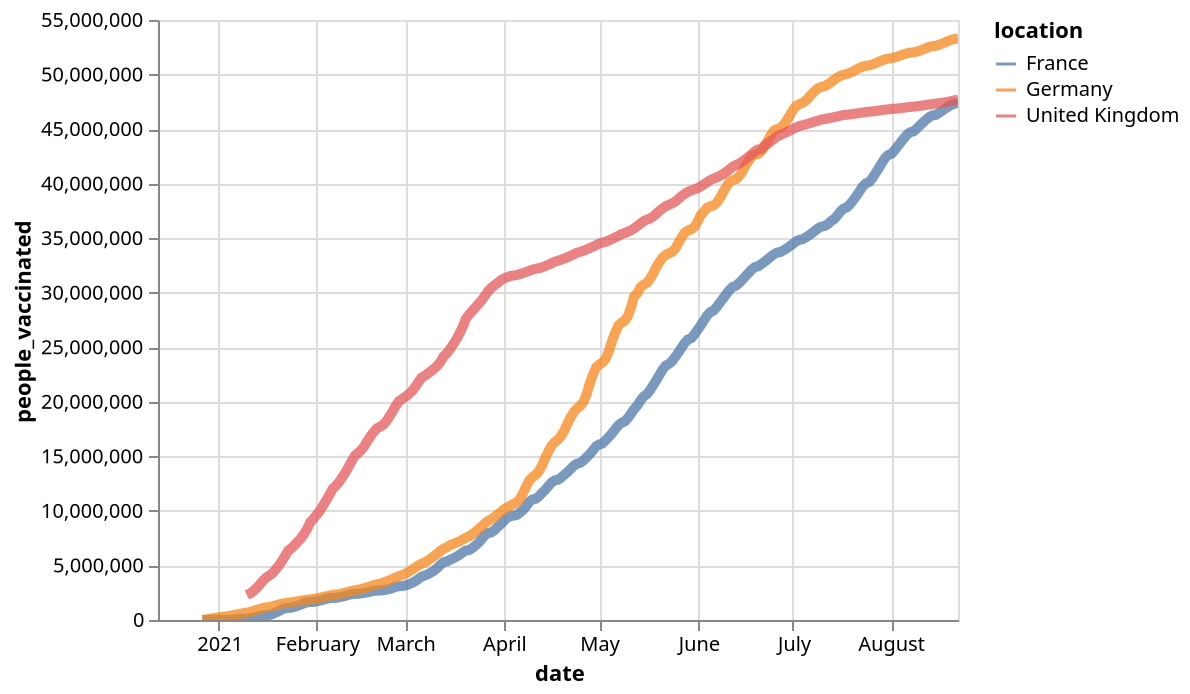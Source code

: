 {"config": {"view": {"continuousWidth": 400, "continuousHeight": 300}}, "data": {"name": "data-06af656389faac6992e2ec543dea44f0"}, "mark": {"type": "line", "opacity": 0.75, "size": 5}, "encoding": {"color": {"type": "nominal", "field": "location"}, "x": {"type": "temporal", "field": "date"}, "y": {"type": "quantitative", "field": "people_vaccinated"}}, "selection": {"selector001": {"type": "interval", "bind": "scales", "encodings": ["x", "y"]}}, "$schema": "https://vega.github.io/schema/vega-lite/v4.8.1.json", "datasets": {"data-06af656389faac6992e2ec543dea44f0": [{"location": "France", "iso_code": "FRA", "date": "2020-12-27", "total_vaccinations": 255.0, "people_vaccinated": 255.0, "people_fully_vaccinated": null, "total_boosters": null, "daily_vaccinations_raw": null, "daily_vaccinations": null, "total_vaccinations_per_hundred": 0.0, "people_vaccinated_per_hundred": 0.0, "people_fully_vaccinated_per_hundred": null, "total_boosters_per_hundred": null, "daily_vaccinations_per_million": null}, {"location": "France", "iso_code": "FRA", "date": "2020-12-28", "total_vaccinations": 530.0, "people_vaccinated": 530.0, "people_fully_vaccinated": null, "total_boosters": null, "daily_vaccinations_raw": 275.0, "daily_vaccinations": 275.0, "total_vaccinations_per_hundred": 0.0, "people_vaccinated_per_hundred": 0.0, "people_fully_vaccinated_per_hundred": null, "total_boosters_per_hundred": null, "daily_vaccinations_per_million": 4.0}, {"location": "France", "iso_code": "FRA", "date": "2020-12-29", "total_vaccinations": 732.0, "people_vaccinated": 732.0, "people_fully_vaccinated": null, "total_boosters": null, "daily_vaccinations_raw": 202.0, "daily_vaccinations": 238.0, "total_vaccinations_per_hundred": 0.0, "people_vaccinated_per_hundred": 0.0, "people_fully_vaccinated_per_hundred": null, "total_boosters_per_hundred": null, "daily_vaccinations_per_million": 4.0}, {"location": "France", "iso_code": "FRA", "date": "2020-12-30", "total_vaccinations": 981.0, "people_vaccinated": 981.0, "people_fully_vaccinated": null, "total_boosters": null, "daily_vaccinations_raw": 249.0, "daily_vaccinations": 242.0, "total_vaccinations_per_hundred": 0.0, "people_vaccinated_per_hundred": 0.0, "people_fully_vaccinated_per_hundred": null, "total_boosters_per_hundred": null, "daily_vaccinations_per_million": 4.0}, {"location": "France", "iso_code": "FRA", "date": "2020-12-31", "total_vaccinations": 1170.0, "people_vaccinated": 1170.0, "people_fully_vaccinated": null, "total_boosters": null, "daily_vaccinations_raw": 189.0, "daily_vaccinations": 229.0, "total_vaccinations_per_hundred": 0.0, "people_vaccinated_per_hundred": 0.0, "people_fully_vaccinated_per_hundred": null, "total_boosters_per_hundred": null, "daily_vaccinations_per_million": 3.0}, {"location": "France", "iso_code": "FRA", "date": "2021-01-01", "total_vaccinations": 1373.0, "people_vaccinated": 1373.0, "people_fully_vaccinated": null, "total_boosters": null, "daily_vaccinations_raw": 203.0, "daily_vaccinations": 224.0, "total_vaccinations_per_hundred": 0.0, "people_vaccinated_per_hundred": 0.0, "people_fully_vaccinated_per_hundred": null, "total_boosters_per_hundred": null, "daily_vaccinations_per_million": 3.0}, {"location": "France", "iso_code": "FRA", "date": "2021-01-02", "total_vaccinations": 1530.0, "people_vaccinated": 1530.0, "people_fully_vaccinated": null, "total_boosters": null, "daily_vaccinations_raw": 157.0, "daily_vaccinations": 212.0, "total_vaccinations_per_hundred": 0.0, "people_vaccinated_per_hundred": 0.0, "people_fully_vaccinated_per_hundred": null, "total_boosters_per_hundred": null, "daily_vaccinations_per_million": 3.0}, {"location": "France", "iso_code": "FRA", "date": "2021-01-03", "total_vaccinations": 1723.0, "people_vaccinated": 1723.0, "people_fully_vaccinated": null, "total_boosters": null, "daily_vaccinations_raw": 193.0, "daily_vaccinations": 210.0, "total_vaccinations_per_hundred": 0.0, "people_vaccinated_per_hundred": 0.0, "people_fully_vaccinated_per_hundred": null, "total_boosters_per_hundred": null, "daily_vaccinations_per_million": 3.0}, {"location": "France", "iso_code": "FRA", "date": "2021-01-04", "total_vaccinations": 3376.0, "people_vaccinated": 3376.0, "people_fully_vaccinated": null, "total_boosters": null, "daily_vaccinations_raw": 1653.0, "daily_vaccinations": 407.0, "total_vaccinations_per_hundred": 0.0, "people_vaccinated_per_hundred": 0.0, "people_fully_vaccinated_per_hundred": null, "total_boosters_per_hundred": null, "daily_vaccinations_per_million": 6.0}, {"location": "France", "iso_code": "FRA", "date": "2021-01-05", "total_vaccinations": 8985.0, "people_vaccinated": 8985.0, "people_fully_vaccinated": null, "total_boosters": null, "daily_vaccinations_raw": 5609.0, "daily_vaccinations": 1179.0, "total_vaccinations_per_hundred": 0.01, "people_vaccinated_per_hundred": 0.01, "people_fully_vaccinated_per_hundred": null, "total_boosters_per_hundred": null, "daily_vaccinations_per_million": 17.0}, {"location": "France", "iso_code": "FRA", "date": "2021-01-06", "total_vaccinations": 20490.0, "people_vaccinated": 20490.0, "people_fully_vaccinated": null, "total_boosters": null, "daily_vaccinations_raw": 11505.0, "daily_vaccinations": 2787.0, "total_vaccinations_per_hundred": 0.03, "people_vaccinated_per_hundred": 0.03, "people_fully_vaccinated_per_hundred": null, "total_boosters_per_hundred": null, "daily_vaccinations_per_million": 41.0}, {"location": "France", "iso_code": "FRA", "date": "2021-01-07", "total_vaccinations": 49438.0, "people_vaccinated": 49438.0, "people_fully_vaccinated": null, "total_boosters": null, "daily_vaccinations_raw": 28948.0, "daily_vaccinations": 6895.0, "total_vaccinations_per_hundred": 0.07, "people_vaccinated_per_hundred": 0.07, "people_fully_vaccinated_per_hundred": null, "total_boosters_per_hundred": null, "daily_vaccinations_per_million": 102.0}, {"location": "France", "iso_code": "FRA", "date": "2021-01-08", "total_vaccinations": 86060.0, "people_vaccinated": 86060.0, "people_fully_vaccinated": null, "total_boosters": null, "daily_vaccinations_raw": 36622.0, "daily_vaccinations": 12098.0, "total_vaccinations_per_hundred": 0.13, "people_vaccinated_per_hundred": 0.13, "people_fully_vaccinated_per_hundred": null, "total_boosters_per_hundred": null, "daily_vaccinations_per_million": 179.0}, {"location": "France", "iso_code": "FRA", "date": "2021-01-09", "total_vaccinations": 97096.0, "people_vaccinated": 97096.0, "people_fully_vaccinated": null, "total_boosters": null, "daily_vaccinations_raw": 11036.0, "daily_vaccinations": 13652.0, "total_vaccinations_per_hundred": 0.14, "people_vaccinated_per_hundred": 0.14, "people_fully_vaccinated_per_hundred": null, "total_boosters_per_hundred": null, "daily_vaccinations_per_million": 202.0}, {"location": "France", "iso_code": "FRA", "date": "2021-01-10", "total_vaccinations": 102828.0, "people_vaccinated": 102828.0, "people_fully_vaccinated": null, "total_boosters": null, "daily_vaccinations_raw": 5732.0, "daily_vaccinations": 14444.0, "total_vaccinations_per_hundred": 0.15, "people_vaccinated_per_hundred": 0.15, "people_fully_vaccinated_per_hundred": null, "total_boosters_per_hundred": null, "daily_vaccinations_per_million": 214.0}, {"location": "France", "iso_code": "FRA", "date": "2021-01-11", "total_vaccinations": 142331.0, "people_vaccinated": 142331.0, "people_fully_vaccinated": null, "total_boosters": null, "daily_vaccinations_raw": 39503.0, "daily_vaccinations": 19851.0, "total_vaccinations_per_hundred": 0.21, "people_vaccinated_per_hundred": 0.21, "people_fully_vaccinated_per_hundred": null, "total_boosters_per_hundred": null, "daily_vaccinations_per_million": 294.0}, {"location": "France", "iso_code": "FRA", "date": "2021-01-12", "total_vaccinations": 203848.0, "people_vaccinated": 203848.0, "people_fully_vaccinated": null, "total_boosters": null, "daily_vaccinations_raw": 61517.0, "daily_vaccinations": 27838.0, "total_vaccinations_per_hundred": 0.3, "people_vaccinated_per_hundred": 0.3, "people_fully_vaccinated_per_hundred": null, "total_boosters_per_hundred": null, "daily_vaccinations_per_million": 412.0}, {"location": "France", "iso_code": "FRA", "date": "2021-01-13", "total_vaccinations": 268310.0, "people_vaccinated": 268310.0, "people_fully_vaccinated": null, "total_boosters": null, "daily_vaccinations_raw": 64462.0, "daily_vaccinations": 35403.0, "total_vaccinations_per_hundred": 0.4, "people_vaccinated_per_hundred": 0.4, "people_fully_vaccinated_per_hundred": null, "total_boosters_per_hundred": null, "daily_vaccinations_per_million": 524.0}, {"location": "France", "iso_code": "FRA", "date": "2021-01-14", "total_vaccinations": 349690.0, "people_vaccinated": 349690.0, "people_fully_vaccinated": null, "total_boosters": null, "daily_vaccinations_raw": 81380.0, "daily_vaccinations": 42893.0, "total_vaccinations_per_hundred": 0.52, "people_vaccinated_per_hundred": 0.52, "people_fully_vaccinated_per_hundred": null, "total_boosters_per_hundred": null, "daily_vaccinations_per_million": 635.0}, {"location": "France", "iso_code": "FRA", "date": "2021-01-15", "total_vaccinations": 418006.0, "people_vaccinated": 418006.0, "people_fully_vaccinated": null, "total_boosters": null, "daily_vaccinations_raw": 68316.0, "daily_vaccinations": 47421.0, "total_vaccinations_per_hundred": 0.62, "people_vaccinated_per_hundred": 0.62, "people_fully_vaccinated_per_hundred": null, "total_boosters_per_hundred": null, "daily_vaccinations_per_million": 702.0}, {"location": "France", "iso_code": "FRA", "date": "2021-01-16", "total_vaccinations": 438035.0, "people_vaccinated": 437958.0, "people_fully_vaccinated": 77.0, "total_boosters": null, "daily_vaccinations_raw": 20029.0, "daily_vaccinations": 48706.0, "total_vaccinations_per_hundred": 0.65, "people_vaccinated_per_hundred": 0.65, "people_fully_vaccinated_per_hundred": 0.0, "total_boosters_per_hundred": null, "daily_vaccinations_per_million": 721.0}, {"location": "France", "iso_code": "FRA", "date": "2021-01-17", "total_vaccinations": 448749.0, "people_vaccinated": 448630.0, "people_fully_vaccinated": 119.0, "total_boosters": null, "daily_vaccinations_raw": 10714.0, "daily_vaccinations": 49417.0, "total_vaccinations_per_hundred": 0.66, "people_vaccinated_per_hundred": 0.66, "people_fully_vaccinated_per_hundred": 0.0, "total_boosters_per_hundred": null, "daily_vaccinations_per_million": 731.0}, {"location": "France", "iso_code": "FRA", "date": "2021-01-18", "total_vaccinations": 534075.0, "people_vaccinated": 533795.0, "people_fully_vaccinated": 280.0, "total_boosters": null, "daily_vaccinations_raw": 85326.0, "daily_vaccinations": 55963.0, "total_vaccinations_per_hundred": 0.79, "people_vaccinated_per_hundred": 0.79, "people_fully_vaccinated_per_hundred": 0.0, "total_boosters_per_hundred": null, "daily_vaccinations_per_million": 828.0}, {"location": "France", "iso_code": "FRA", "date": "2021-01-19", "total_vaccinations": 663911.0, "people_vaccinated": 663506.0, "people_fully_vaccinated": 405.0, "total_boosters": null, "daily_vaccinations_raw": 129836.0, "daily_vaccinations": 65723.0, "total_vaccinations_per_hundred": 0.98, "people_vaccinated_per_hundred": 0.98, "people_fully_vaccinated_per_hundred": 0.0, "total_boosters_per_hundred": null, "daily_vaccinations_per_million": 973.0}, {"location": "France", "iso_code": "FRA", "date": "2021-01-20", "total_vaccinations": 800630.0, "people_vaccinated": 800069.0, "people_fully_vaccinated": 561.0, "total_boosters": null, "daily_vaccinations_raw": 136719.0, "daily_vaccinations": 76046.0, "total_vaccinations_per_hundred": 1.18, "people_vaccinated_per_hundred": 1.18, "people_fully_vaccinated_per_hundred": 0.0, "total_boosters_per_hundred": null, "daily_vaccinations_per_million": 1126.0}, {"location": "France", "iso_code": "FRA", "date": "2021-01-21", "total_vaccinations": 957894.0, "people_vaccinated": 957201.0, "people_fully_vaccinated": 693.0, "total_boosters": null, "daily_vaccinations_raw": 157264.0, "daily_vaccinations": 86886.0, "total_vaccinations_per_hundred": 1.42, "people_vaccinated_per_hundred": 1.42, "people_fully_vaccinated_per_hundred": 0.0, "total_boosters_per_hundred": null, "daily_vaccinations_per_million": 1286.0}, {"location": "France", "iso_code": "FRA", "date": "2021-01-22", "total_vaccinations": 1078115.0, "people_vaccinated": 1077262.0, "people_fully_vaccinated": 853.0, "total_boosters": null, "daily_vaccinations_raw": 120221.0, "daily_vaccinations": 94301.0, "total_vaccinations_per_hundred": 1.6, "people_vaccinated_per_hundred": 1.59, "people_fully_vaccinated_per_hundred": 0.0, "total_boosters_per_hundred": null, "daily_vaccinations_per_million": 1396.0}, {"location": "France", "iso_code": "FRA", "date": "2021-01-23", "total_vaccinations": 1116280.0, "people_vaccinated": 1115377.0, "people_fully_vaccinated": 903.0, "total_boosters": null, "daily_vaccinations_raw": 38165.0, "daily_vaccinations": 96892.0, "total_vaccinations_per_hundred": 1.65, "people_vaccinated_per_hundred": 1.65, "people_fully_vaccinated_per_hundred": 0.0, "total_boosters_per_hundred": null, "daily_vaccinations_per_million": 1434.0}, {"location": "France", "iso_code": "FRA", "date": "2021-01-24", "total_vaccinations": 1125814.0, "people_vaccinated": 1124884.0, "people_fully_vaccinated": 930.0, "total_boosters": null, "daily_vaccinations_raw": 9534.0, "daily_vaccinations": 96724.0, "total_vaccinations_per_hundred": 1.67, "people_vaccinated_per_hundred": 1.66, "people_fully_vaccinated_per_hundred": 0.0, "total_boosters_per_hundred": null, "daily_vaccinations_per_million": 1432.0}, {"location": "France", "iso_code": "FRA", "date": "2021-01-25", "total_vaccinations": 1204578.0, "people_vaccinated": 1202433.0, "people_fully_vaccinated": 2145.0, "total_boosters": null, "daily_vaccinations_raw": 78764.0, "daily_vaccinations": 95786.0, "total_vaccinations_per_hundred": 1.78, "people_vaccinated_per_hundred": 1.78, "people_fully_vaccinated_per_hundred": 0.0, "total_boosters_per_hundred": null, "daily_vaccinations_per_million": 1418.0}, {"location": "France", "iso_code": "FRA", "date": "2021-01-26", "total_vaccinations": 1307375.0, "people_vaccinated": 1302122.0, "people_fully_vaccinated": 5253.0, "total_boosters": null, "daily_vaccinations_raw": 102797.0, "daily_vaccinations": 91923.0, "total_vaccinations_per_hundred": 1.94, "people_vaccinated_per_hundred": 1.93, "people_fully_vaccinated_per_hundred": 0.01, "total_boosters_per_hundred": null, "daily_vaccinations_per_million": 1361.0}, {"location": "France", "iso_code": "FRA", "date": "2021-01-27", "total_vaccinations": 1419509.0, "people_vaccinated": 1408663.0, "people_fully_vaccinated": 10846.0, "total_boosters": null, "daily_vaccinations_raw": 112134.0, "daily_vaccinations": 88411.0, "total_vaccinations_per_hundred": 2.1, "people_vaccinated_per_hundred": 2.08, "people_fully_vaccinated_per_hundred": 0.02, "total_boosters_per_hundred": null, "daily_vaccinations_per_million": 1309.0}, {"location": "France", "iso_code": "FRA", "date": "2021-01-28", "total_vaccinations": 1557388.0, "people_vaccinated": 1532186.0, "people_fully_vaccinated": 25202.0, "total_boosters": null, "daily_vaccinations_raw": 137879.0, "daily_vaccinations": 85642.0, "total_vaccinations_per_hundred": 2.31, "people_vaccinated_per_hundred": 2.27, "people_fully_vaccinated_per_hundred": 0.04, "total_boosters_per_hundred": null, "daily_vaccinations_per_million": 1268.0}, {"location": "France", "iso_code": "FRA", "date": "2021-01-29", "total_vaccinations": 1666180.0, "people_vaccinated": 1623697.0, "people_fully_vaccinated": 42483.0, "total_boosters": null, "daily_vaccinations_raw": 108792.0, "daily_vaccinations": 84009.0, "total_vaccinations_per_hundred": 2.47, "people_vaccinated_per_hundred": 2.4, "people_fully_vaccinated_per_hundred": 0.06, "total_boosters_per_hundred": null, "daily_vaccinations_per_million": 1243.0}, {"location": "France", "iso_code": "FRA", "date": "2021-01-30", "total_vaccinations": 1699278.0, "people_vaccinated": 1652572.0, "people_fully_vaccinated": 46706.0, "total_boosters": null, "daily_vaccinations_raw": 33098.0, "daily_vaccinations": 83285.0, "total_vaccinations_per_hundred": 2.52, "people_vaccinated_per_hundred": 2.45, "people_fully_vaccinated_per_hundred": 0.07, "total_boosters_per_hundred": null, "daily_vaccinations_per_million": 1233.0}, {"location": "France", "iso_code": "FRA", "date": "2021-01-31", "total_vaccinations": 1705977.0, "people_vaccinated": 1657592.0, "people_fully_vaccinated": 48385.0, "total_boosters": null, "daily_vaccinations_raw": 6699.0, "daily_vaccinations": 82880.0, "total_vaccinations_per_hundred": 2.52, "people_vaccinated_per_hundred": 2.45, "people_fully_vaccinated_per_hundred": 0.07, "total_boosters_per_hundred": null, "daily_vaccinations_per_million": 1227.0}, {"location": "France", "iso_code": "FRA", "date": "2021-02-01", "total_vaccinations": 1779178.0, "people_vaccinated": 1709673.0, "people_fully_vaccinated": 69505.0, "total_boosters": null, "daily_vaccinations_raw": 73201.0, "daily_vaccinations": 82086.0, "total_vaccinations_per_hundred": 2.63, "people_vaccinated_per_hundred": 2.53, "people_fully_vaccinated_per_hundred": 0.1, "total_boosters_per_hundred": null, "daily_vaccinations_per_million": 1215.0}, {"location": "France", "iso_code": "FRA", "date": "2021-02-02", "total_vaccinations": 1885117.0, "people_vaccinated": 1781055.0, "people_fully_vaccinated": 104062.0, "total_boosters": null, "daily_vaccinations_raw": 105939.0, "daily_vaccinations": 82535.0, "total_vaccinations_per_hundred": 2.79, "people_vaccinated_per_hundred": 2.64, "people_fully_vaccinated_per_hundred": 0.15, "total_boosters_per_hundred": null, "daily_vaccinations_per_million": 1222.0}, {"location": "France", "iso_code": "FRA", "date": "2021-02-03", "total_vaccinations": 1993658.0, "people_vaccinated": 1852642.0, "people_fully_vaccinated": 141016.0, "total_boosters": null, "daily_vaccinations_raw": 108541.0, "daily_vaccinations": 82021.0, "total_vaccinations_per_hundred": 2.95, "people_vaccinated_per_hundred": 2.74, "people_fully_vaccinated_per_hundred": 0.21, "total_boosters_per_hundred": null, "daily_vaccinations_per_million": 1214.0}, {"location": "France", "iso_code": "FRA", "date": "2021-02-04", "total_vaccinations": 2124948.0, "people_vaccinated": 1933890.0, "people_fully_vaccinated": 191058.0, "total_boosters": null, "daily_vaccinations_raw": 131290.0, "daily_vaccinations": 81080.0, "total_vaccinations_per_hundred": 3.15, "people_vaccinated_per_hundred": 2.86, "people_fully_vaccinated_per_hundred": 0.28, "total_boosters_per_hundred": null, "daily_vaccinations_per_million": 1200.0}, {"location": "France", "iso_code": "FRA", "date": "2021-02-05", "total_vaccinations": 2237895.0, "people_vaccinated": 2001508.0, "people_fully_vaccinated": 236387.0, "total_boosters": null, "daily_vaccinations_raw": 112947.0, "daily_vaccinations": 81674.0, "total_vaccinations_per_hundred": 3.31, "people_vaccinated_per_hundred": 2.96, "people_fully_vaccinated_per_hundred": 0.35, "total_boosters_per_hundred": null, "daily_vaccinations_per_million": 1209.0}, {"location": "France", "iso_code": "FRA", "date": "2021-02-06", "total_vaccinations": 2270133.0, "people_vaccinated": 2023350.0, "people_fully_vaccinated": 246783.0, "total_boosters": null, "daily_vaccinations_raw": 32238.0, "daily_vaccinations": 81551.0, "total_vaccinations_per_hundred": 3.36, "people_vaccinated_per_hundred": 2.99, "people_fully_vaccinated_per_hundred": 0.37, "total_boosters_per_hundred": null, "daily_vaccinations_per_million": 1207.0}, {"location": "France", "iso_code": "FRA", "date": "2021-02-07", "total_vaccinations": 2280129.0, "people_vaccinated": 2028305.0, "people_fully_vaccinated": 251824.0, "total_boosters": null, "daily_vaccinations_raw": 9996.0, "daily_vaccinations": 82022.0, "total_vaccinations_per_hundred": 3.37, "people_vaccinated_per_hundred": 3.0, "people_fully_vaccinated_per_hundred": 0.37, "total_boosters_per_hundred": null, "daily_vaccinations_per_million": 1214.0}, {"location": "France", "iso_code": "FRA", "date": "2021-02-08", "total_vaccinations": 2372350.0, "people_vaccinated": 2074556.0, "people_fully_vaccinated": 297794.0, "total_boosters": null, "daily_vaccinations_raw": 92221.0, "daily_vaccinations": 84739.0, "total_vaccinations_per_hundred": 3.51, "people_vaccinated_per_hundred": 3.07, "people_fully_vaccinated_per_hundred": 0.44, "total_boosters_per_hundred": null, "daily_vaccinations_per_million": 1254.0}, {"location": "France", "iso_code": "FRA", "date": "2021-02-09", "total_vaccinations": 2510122.0, "people_vaccinated": 2139930.0, "people_fully_vaccinated": 370192.0, "total_boosters": null, "daily_vaccinations_raw": 137772.0, "daily_vaccinations": 89286.0, "total_vaccinations_per_hundred": 3.72, "people_vaccinated_per_hundred": 3.17, "people_fully_vaccinated_per_hundred": 0.55, "total_boosters_per_hundred": null, "daily_vaccinations_per_million": 1321.0}, {"location": "France", "iso_code": "FRA", "date": "2021-02-10", "total_vaccinations": 2656822.0, "people_vaccinated": 2209912.0, "people_fully_vaccinated": 446910.0, "total_boosters": null, "daily_vaccinations_raw": 146700.0, "daily_vaccinations": 94738.0, "total_vaccinations_per_hundred": 3.93, "people_vaccinated_per_hundred": 3.27, "people_fully_vaccinated_per_hundred": 0.66, "total_boosters_per_hundred": null, "daily_vaccinations_per_million": 1402.0}, {"location": "France", "iso_code": "FRA", "date": "2021-02-11", "total_vaccinations": 2842360.0, "people_vaccinated": 2296314.0, "people_fully_vaccinated": 546046.0, "total_boosters": null, "daily_vaccinations_raw": 185538.0, "daily_vaccinations": 102487.0, "total_vaccinations_per_hundred": 4.21, "people_vaccinated_per_hundred": 3.4, "people_fully_vaccinated_per_hundred": 0.81, "total_boosters_per_hundred": null, "daily_vaccinations_per_million": 1517.0}, {"location": "France", "iso_code": "FRA", "date": "2021-02-12", "total_vaccinations": 2994957.0, "people_vaccinated": 2374700.0, "people_fully_vaccinated": 620257.0, "total_boosters": null, "daily_vaccinations_raw": 152597.0, "daily_vaccinations": 108152.0, "total_vaccinations_per_hundred": 4.43, "people_vaccinated_per_hundred": 3.51, "people_fully_vaccinated_per_hundred": 0.92, "total_boosters_per_hundred": null, "daily_vaccinations_per_million": 1601.0}, {"location": "France", "iso_code": "FRA", "date": "2021-02-13", "total_vaccinations": 3036342.0, "people_vaccinated": 2396602.0, "people_fully_vaccinated": 639740.0, "total_boosters": null, "daily_vaccinations_raw": 41385.0, "daily_vaccinations": 109458.0, "total_vaccinations_per_hundred": 4.49, "people_vaccinated_per_hundred": 3.55, "people_fully_vaccinated_per_hundred": 0.95, "total_boosters_per_hundred": null, "daily_vaccinations_per_million": 1620.0}, {"location": "France", "iso_code": "FRA", "date": "2021-02-14", "total_vaccinations": 3048269.0, "people_vaccinated": 2401339.0, "people_fully_vaccinated": 646930.0, "total_boosters": null, "daily_vaccinations_raw": 11927.0, "daily_vaccinations": 109734.0, "total_vaccinations_per_hundred": 4.51, "people_vaccinated_per_hundred": 3.55, "people_fully_vaccinated_per_hundred": 0.96, "total_boosters_per_hundred": null, "daily_vaccinations_per_million": 1624.0}, {"location": "France", "iso_code": "FRA", "date": "2021-02-15", "total_vaccinations": 3162191.0, "people_vaccinated": 2438762.0, "people_fully_vaccinated": 723429.0, "total_boosters": null, "daily_vaccinations_raw": 113922.0, "daily_vaccinations": 112834.0, "total_vaccinations_per_hundred": 4.68, "people_vaccinated_per_hundred": 3.61, "people_fully_vaccinated_per_hundred": 1.07, "total_boosters_per_hundred": null, "daily_vaccinations_per_million": 1670.0}, {"location": "France", "iso_code": "FRA", "date": "2021-02-16", "total_vaccinations": 3312547.0, "people_vaccinated": 2488397.0, "people_fully_vaccinated": 824150.0, "total_boosters": null, "daily_vaccinations_raw": 150356.0, "daily_vaccinations": 114632.0, "total_vaccinations_per_hundred": 4.9, "people_vaccinated_per_hundred": 3.68, "people_fully_vaccinated_per_hundred": 1.22, "total_boosters_per_hundred": null, "daily_vaccinations_per_million": 1697.0}, {"location": "France", "iso_code": "FRA", "date": "2021-02-17", "total_vaccinations": 3465286.0, "people_vaccinated": 2538151.0, "people_fully_vaccinated": 927135.0, "total_boosters": null, "daily_vaccinations_raw": 152739.0, "daily_vaccinations": 115495.0, "total_vaccinations_per_hundred": 5.13, "people_vaccinated_per_hundred": 3.76, "people_fully_vaccinated_per_hundred": 1.37, "total_boosters_per_hundred": null, "daily_vaccinations_per_million": 1709.0}, {"location": "France", "iso_code": "FRA", "date": "2021-02-18", "total_vaccinations": 3652632.0, "people_vaccinated": 2606984.0, "people_fully_vaccinated": 1045648.0, "total_boosters": null, "daily_vaccinations_raw": 187346.0, "daily_vaccinations": 115753.0, "total_vaccinations_per_hundred": 5.41, "people_vaccinated_per_hundred": 3.86, "people_fully_vaccinated_per_hundred": 1.55, "total_boosters_per_hundred": null, "daily_vaccinations_per_million": 1713.0}, {"location": "France", "iso_code": "FRA", "date": "2021-02-19", "total_vaccinations": 3807753.0, "people_vaccinated": 2671363.0, "people_fully_vaccinated": 1136390.0, "total_boosters": null, "daily_vaccinations_raw": 155121.0, "daily_vaccinations": 116114.0, "total_vaccinations_per_hundred": 5.64, "people_vaccinated_per_hundred": 3.95, "people_fully_vaccinated_per_hundred": 1.68, "total_boosters_per_hundred": null, "daily_vaccinations_per_million": 1719.0}, {"location": "France", "iso_code": "FRA", "date": "2021-02-20", "total_vaccinations": 3854390.0, "people_vaccinated": 2689579.0, "people_fully_vaccinated": 1164811.0, "total_boosters": null, "daily_vaccinations_raw": 46637.0, "daily_vaccinations": 116864.0, "total_vaccinations_per_hundred": 5.7, "people_vaccinated_per_hundred": 3.98, "people_fully_vaccinated_per_hundred": 1.72, "total_boosters_per_hundred": null, "daily_vaccinations_per_million": 1730.0}, {"location": "France", "iso_code": "FRA", "date": "2021-02-21", "total_vaccinations": 3863788.0, "people_vaccinated": 2692605.0, "people_fully_vaccinated": 1171183.0, "total_boosters": null, "daily_vaccinations_raw": 9398.0, "daily_vaccinations": 116503.0, "total_vaccinations_per_hundred": 5.72, "people_vaccinated_per_hundred": 3.99, "people_fully_vaccinated_per_hundred": 1.73, "total_boosters_per_hundred": null, "daily_vaccinations_per_million": 1724.0}, {"location": "France", "iso_code": "FRA", "date": "2021-02-22", "total_vaccinations": 3973798.0, "people_vaccinated": 2729478.0, "people_fully_vaccinated": 1244320.0, "total_boosters": null, "daily_vaccinations_raw": 110010.0, "daily_vaccinations": 115944.0, "total_vaccinations_per_hundred": 5.88, "people_vaccinated_per_hundred": 4.04, "people_fully_vaccinated_per_hundred": 1.84, "total_boosters_per_hundred": null, "daily_vaccinations_per_million": 1716.0}, {"location": "France", "iso_code": "FRA", "date": "2021-02-23", "total_vaccinations": 4110909.0, "people_vaccinated": 2782543.0, "people_fully_vaccinated": 1328366.0, "total_boosters": null, "daily_vaccinations_raw": 137111.0, "daily_vaccinations": 114052.0, "total_vaccinations_per_hundred": 6.08, "people_vaccinated_per_hundred": 4.12, "people_fully_vaccinated_per_hundred": 1.97, "total_boosters_per_hundred": null, "daily_vaccinations_per_million": 1688.0}, {"location": "France", "iso_code": "FRA", "date": "2021-02-24", "total_vaccinations": 4251009.0, "people_vaccinated": 2841529.0, "people_fully_vaccinated": 1409480.0, "total_boosters": null, "daily_vaccinations_raw": 140100.0, "daily_vaccinations": 112246.0, "total_vaccinations_per_hundred": 6.29, "people_vaccinated_per_hundred": 4.21, "people_fully_vaccinated_per_hundred": 2.09, "total_boosters_per_hundred": null, "daily_vaccinations_per_million": 1661.0}, {"location": "France", "iso_code": "FRA", "date": "2021-02-25", "total_vaccinations": 4442013.0, "people_vaccinated": 2941160.0, "people_fully_vaccinated": 1500853.0, "total_boosters": null, "daily_vaccinations_raw": 191004.0, "daily_vaccinations": 112769.0, "total_vaccinations_per_hundred": 6.57, "people_vaccinated_per_hundred": 4.35, "people_fully_vaccinated_per_hundred": 2.22, "total_boosters_per_hundred": null, "daily_vaccinations_per_million": 1669.0}, {"location": "France", "iso_code": "FRA", "date": "2021-02-26", "total_vaccinations": 4625588.0, "people_vaccinated": 3053726.0, "people_fully_vaccinated": 1571862.0, "total_boosters": null, "daily_vaccinations_raw": 183575.0, "daily_vaccinations": 116834.0, "total_vaccinations_per_hundred": 6.85, "people_vaccinated_per_hundred": 4.52, "people_fully_vaccinated_per_hundred": 2.33, "total_boosters_per_hundred": null, "daily_vaccinations_per_million": 1729.0}, {"location": "France", "iso_code": "FRA", "date": "2021-02-27", "total_vaccinations": 4699155.0, "people_vaccinated": 3105315.0, "people_fully_vaccinated": 1593840.0, "total_boosters": null, "daily_vaccinations_raw": 73567.0, "daily_vaccinations": 120681.0, "total_vaccinations_per_hundred": 6.96, "people_vaccinated_per_hundred": 4.6, "people_fully_vaccinated_per_hundred": 2.36, "total_boosters_per_hundred": null, "daily_vaccinations_per_million": 1786.0}, {"location": "France", "iso_code": "FRA", "date": "2021-02-28", "total_vaccinations": 4709431.0, "people_vaccinated": 3111178.0, "people_fully_vaccinated": 1598253.0, "total_boosters": null, "daily_vaccinations_raw": 10276.0, "daily_vaccinations": 120806.0, "total_vaccinations_per_hundred": 6.97, "people_vaccinated_per_hundred": 4.6, "people_fully_vaccinated_per_hundred": 2.37, "total_boosters_per_hundred": null, "daily_vaccinations_per_million": 1788.0}, {"location": "France", "iso_code": "FRA", "date": "2021-03-01", "total_vaccinations": 4826646.0, "people_vaccinated": 3175610.0, "people_fully_vaccinated": 1651036.0, "total_boosters": null, "daily_vaccinations_raw": 117215.0, "daily_vaccinations": 121835.0, "total_vaccinations_per_hundred": 7.14, "people_vaccinated_per_hundred": 4.7, "people_fully_vaccinated_per_hundred": 2.44, "total_boosters_per_hundred": null, "daily_vaccinations_per_million": 1803.0}, {"location": "France", "iso_code": "FRA", "date": "2021-03-02", "total_vaccinations": 4993136.0, "people_vaccinated": 3275852.0, "people_fully_vaccinated": 1717284.0, "total_boosters": null, "daily_vaccinations_raw": 166490.0, "daily_vaccinations": 126032.0, "total_vaccinations_per_hundred": 7.39, "people_vaccinated_per_hundred": 4.85, "people_fully_vaccinated_per_hundred": 2.54, "total_boosters_per_hundred": null, "daily_vaccinations_per_million": 1865.0}, {"location": "France", "iso_code": "FRA", "date": "2021-03-03", "total_vaccinations": 5173654.0, "people_vaccinated": 3390828.0, "people_fully_vaccinated": 1782826.0, "total_boosters": null, "daily_vaccinations_raw": 180518.0, "daily_vaccinations": 131806.0, "total_vaccinations_per_hundred": 7.66, "people_vaccinated_per_hundred": 5.02, "people_fully_vaccinated_per_hundred": 2.64, "total_boosters_per_hundred": null, "daily_vaccinations_per_million": 1951.0}, {"location": "France", "iso_code": "FRA", "date": "2021-03-04", "total_vaccinations": 5404738.0, "people_vaccinated": 3553035.0, "people_fully_vaccinated": 1851703.0, "total_boosters": null, "daily_vaccinations_raw": 231084.0, "daily_vaccinations": 137532.0, "total_vaccinations_per_hundred": 8.0, "people_vaccinated_per_hundred": 5.26, "people_fully_vaccinated_per_hundred": 2.74, "total_boosters_per_hundred": null, "daily_vaccinations_per_million": 2036.0}, {"location": "France", "iso_code": "FRA", "date": "2021-03-05", "total_vaccinations": 5667564.0, "people_vaccinated": 3752502.0, "people_fully_vaccinated": 1915062.0, "total_boosters": null, "daily_vaccinations_raw": 262826.0, "daily_vaccinations": 148854.0, "total_vaccinations_per_hundred": 8.39, "people_vaccinated_per_hundred": 5.55, "people_fully_vaccinated_per_hundred": 2.83, "total_boosters_per_hundred": null, "daily_vaccinations_per_million": 2203.0}, {"location": "France", "iso_code": "FRA", "date": "2021-03-06", "total_vaccinations": 5892247.0, "people_vaccinated": 3959372.0, "people_fully_vaccinated": 1932875.0, "total_boosters": null, "daily_vaccinations_raw": 224683.0, "daily_vaccinations": 170442.0, "total_vaccinations_per_hundred": 8.72, "people_vaccinated_per_hundred": 5.86, "people_fully_vaccinated_per_hundred": 2.86, "total_boosters_per_hundred": null, "daily_vaccinations_per_million": 2523.0}, {"location": "France", "iso_code": "FRA", "date": "2021-03-07", "total_vaccinations": 6018313.0, "people_vaccinated": 4079970.0, "people_fully_vaccinated": 1938343.0, "total_boosters": null, "daily_vaccinations_raw": 126066.0, "daily_vaccinations": 186983.0, "total_vaccinations_per_hundred": 8.91, "people_vaccinated_per_hundred": 6.04, "people_fully_vaccinated_per_hundred": 2.87, "total_boosters_per_hundred": null, "daily_vaccinations_per_million": 2767.0}, {"location": "France", "iso_code": "FRA", "date": "2021-03-08", "total_vaccinations": 6175048.0, "people_vaccinated": 4185914.0, "people_fully_vaccinated": 1989134.0, "total_boosters": null, "daily_vaccinations_raw": 156735.0, "daily_vaccinations": 192629.0, "total_vaccinations_per_hundred": 9.14, "people_vaccinated_per_hundred": 6.2, "people_fully_vaccinated_per_hundred": 2.94, "total_boosters_per_hundred": null, "daily_vaccinations_per_million": 2851.0}, {"location": "France", "iso_code": "FRA", "date": "2021-03-09", "total_vaccinations": 6403011.0, "people_vaccinated": 4357102.0, "people_fully_vaccinated": 2045909.0, "total_boosters": null, "daily_vaccinations_raw": 227963.0, "daily_vaccinations": 201411.0, "total_vaccinations_per_hundred": 9.48, "people_vaccinated_per_hundred": 6.45, "people_fully_vaccinated_per_hundred": 3.03, "total_boosters_per_hundred": null, "daily_vaccinations_per_million": 2981.0}, {"location": "France", "iso_code": "FRA", "date": "2021-03-10", "total_vaccinations": 6637499.0, "people_vaccinated": 4534384.0, "people_fully_vaccinated": 2103115.0, "total_boosters": null, "daily_vaccinations_raw": 234488.0, "daily_vaccinations": 209121.0, "total_vaccinations_per_hundred": 9.82, "people_vaccinated_per_hundred": 6.71, "people_fully_vaccinated_per_hundred": 3.11, "total_boosters_per_hundred": null, "daily_vaccinations_per_million": 3095.0}, {"location": "France", "iso_code": "FRA", "date": "2021-03-11", "total_vaccinations": 6941858.0, "people_vaccinated": 4775638.0, "people_fully_vaccinated": 2166220.0, "total_boosters": null, "daily_vaccinations_raw": 304359.0, "daily_vaccinations": 219589.0, "total_vaccinations_per_hundred": 10.27, "people_vaccinated_per_hundred": 7.07, "people_fully_vaccinated_per_hundred": 3.21, "total_boosters_per_hundred": null, "daily_vaccinations_per_million": 3250.0}, {"location": "France", "iso_code": "FRA", "date": "2021-03-12", "total_vaccinations": 7288621.0, "people_vaccinated": 5068883.0, "people_fully_vaccinated": 2219738.0, "total_boosters": null, "daily_vaccinations_raw": 346763.0, "daily_vaccinations": 231580.0, "total_vaccinations_per_hundred": 10.79, "people_vaccinated_per_hundred": 7.5, "people_fully_vaccinated_per_hundred": 3.29, "total_boosters_per_hundred": null, "daily_vaccinations_per_million": 3428.0}, {"location": "France", "iso_code": "FRA", "date": "2021-03-13", "total_vaccinations": 7534068.0, "people_vaccinated": 5299027.0, "people_fully_vaccinated": 2235041.0, "total_boosters": null, "daily_vaccinations_raw": 245447.0, "daily_vaccinations": 234546.0, "total_vaccinations_per_hundred": 11.15, "people_vaccinated_per_hundred": 7.84, "people_fully_vaccinated_per_hundred": 3.31, "total_boosters_per_hundred": null, "daily_vaccinations_per_million": 3471.0}, {"location": "France", "iso_code": "FRA", "date": "2021-03-14", "total_vaccinations": 7600268.0, "people_vaccinated": 5361793.0, "people_fully_vaccinated": 2238475.0, "total_boosters": null, "daily_vaccinations_raw": 66200.0, "daily_vaccinations": 225994.0, "total_vaccinations_per_hundred": 11.25, "people_vaccinated_per_hundred": 7.94, "people_fully_vaccinated_per_hundred": 3.31, "total_boosters_per_hundred": null, "daily_vaccinations_per_million": 3345.0}, {"location": "France", "iso_code": "FRA", "date": "2021-03-15", "total_vaccinations": 7790127.0, "people_vaccinated": 5519015.0, "people_fully_vaccinated": 2271112.0, "total_boosters": null, "daily_vaccinations_raw": 189859.0, "daily_vaccinations": 230726.0, "total_vaccinations_per_hundred": 11.53, "people_vaccinated_per_hundred": 8.17, "people_fully_vaccinated_per_hundred": 3.36, "total_boosters_per_hundred": null, "daily_vaccinations_per_million": 3415.0}, {"location": "France", "iso_code": "FRA", "date": "2021-03-16", "total_vaccinations": 7970073.0, "people_vaccinated": 5659436.0, "people_fully_vaccinated": 2310637.0, "total_boosters": null, "daily_vaccinations_raw": 179946.0, "daily_vaccinations": 223866.0, "total_vaccinations_per_hundred": 11.8, "people_vaccinated_per_hundred": 8.38, "people_fully_vaccinated_per_hundred": 3.42, "total_boosters_per_hundred": null, "daily_vaccinations_per_million": 3313.0}, {"location": "France", "iso_code": "FRA", "date": "2021-03-17", "total_vaccinations": 8158188.0, "people_vaccinated": 5808764.0, "people_fully_vaccinated": 2349424.0, "total_boosters": null, "daily_vaccinations_raw": 188115.0, "daily_vaccinations": 217241.0, "total_vaccinations_per_hundred": 12.07, "people_vaccinated_per_hundred": 8.6, "people_fully_vaccinated_per_hundred": 3.48, "total_boosters_per_hundred": null, "daily_vaccinations_per_million": 3215.0}, {"location": "France", "iso_code": "FRA", "date": "2021-03-18", "total_vaccinations": 8369269.0, "people_vaccinated": 5975223.0, "people_fully_vaccinated": 2394046.0, "total_boosters": null, "daily_vaccinations_raw": 211081.0, "daily_vaccinations": 203916.0, "total_vaccinations_per_hundred": 12.39, "people_vaccinated_per_hundred": 8.84, "people_fully_vaccinated_per_hundred": 3.54, "total_boosters_per_hundred": null, "daily_vaccinations_per_million": 3018.0}, {"location": "France", "iso_code": "FRA", "date": "2021-03-19", "total_vaccinations": 8635359.0, "people_vaccinated": 6203842.0, "people_fully_vaccinated": 2431517.0, "total_boosters": null, "daily_vaccinations_raw": 266090.0, "daily_vaccinations": 192391.0, "total_vaccinations_per_hundred": 12.78, "people_vaccinated_per_hundred": 9.18, "people_fully_vaccinated_per_hundred": 3.6, "total_boosters_per_hundred": null, "daily_vaccinations_per_million": 2848.0}, {"location": "France", "iso_code": "FRA", "date": "2021-03-20", "total_vaccinations": 8812892.0, "people_vaccinated": 6369593.0, "people_fully_vaccinated": 2443299.0, "total_boosters": null, "daily_vaccinations_raw": 177533.0, "daily_vaccinations": 182689.0, "total_vaccinations_per_hundred": 13.04, "people_vaccinated_per_hundred": 9.43, "people_fully_vaccinated_per_hundred": 3.62, "total_boosters_per_hundred": null, "daily_vaccinations_per_million": 2704.0}, {"location": "France", "iso_code": "FRA", "date": "2021-03-21", "total_vaccinations": 8864793.0, "people_vaccinated": 6418868.0, "people_fully_vaccinated": 2445925.0, "total_boosters": null, "daily_vaccinations_raw": 51901.0, "daily_vaccinations": 180646.0, "total_vaccinations_per_hundred": 13.12, "people_vaccinated_per_hundred": 9.5, "people_fully_vaccinated_per_hundred": 3.62, "total_boosters_per_hundred": null, "daily_vaccinations_per_million": 2674.0}, {"location": "France", "iso_code": "FRA", "date": "2021-03-22", "total_vaccinations": 9067719.0, "people_vaccinated": 6587511.0, "people_fully_vaccinated": 2480208.0, "total_boosters": null, "daily_vaccinations_raw": 202926.0, "daily_vaccinations": 182513.0, "total_vaccinations_per_hundred": 13.42, "people_vaccinated_per_hundred": 9.75, "people_fully_vaccinated_per_hundred": 3.67, "total_boosters_per_hundred": null, "daily_vaccinations_per_million": 2701.0}, {"location": "France", "iso_code": "FRA", "date": "2021-03-23", "total_vaccinations": 9358881.0, "people_vaccinated": 6836272.0, "people_fully_vaccinated": 2522609.0, "total_boosters": null, "daily_vaccinations_raw": 291162.0, "daily_vaccinations": 198401.0, "total_vaccinations_per_hundred": 13.85, "people_vaccinated_per_hundred": 10.12, "people_fully_vaccinated_per_hundred": 3.73, "total_boosters_per_hundred": null, "daily_vaccinations_per_million": 2936.0}, {"location": "France", "iso_code": "FRA", "date": "2021-03-24", "total_vaccinations": 9658042.0, "people_vaccinated": 7091587.0, "people_fully_vaccinated": 2566455.0, "total_boosters": null, "daily_vaccinations_raw": 299161.0, "daily_vaccinations": 214265.0, "total_vaccinations_per_hundred": 14.29, "people_vaccinated_per_hundred": 10.5, "people_fully_vaccinated_per_hundred": 3.8, "total_boosters_per_hundred": null, "daily_vaccinations_per_million": 3171.0}, {"location": "France", "iso_code": "FRA", "date": "2021-03-25", "total_vaccinations": 10042996.0, "people_vaccinated": 7431791.0, "people_fully_vaccinated": 2611205.0, "total_boosters": null, "daily_vaccinations_raw": 384954.0, "daily_vaccinations": 239104.0, "total_vaccinations_per_hundred": 14.86, "people_vaccinated_per_hundred": 11.0, "people_fully_vaccinated_per_hundred": 3.86, "total_boosters_per_hundred": null, "daily_vaccinations_per_million": 3539.0}, {"location": "France", "iso_code": "FRA", "date": "2021-03-26", "total_vaccinations": 10442219.0, "people_vaccinated": 7789113.0, "people_fully_vaccinated": 2653106.0, "total_boosters": null, "daily_vaccinations_raw": 399223.0, "daily_vaccinations": 258123.0, "total_vaccinations_per_hundred": 15.46, "people_vaccinated_per_hundred": 11.53, "people_fully_vaccinated_per_hundred": 3.93, "total_boosters_per_hundred": null, "daily_vaccinations_per_million": 3820.0}, {"location": "France", "iso_code": "FRA", "date": "2021-03-27", "total_vaccinations": 10653211.0, "people_vaccinated": 7983456.0, "people_fully_vaccinated": 2669755.0, "total_boosters": null, "daily_vaccinations_raw": 210992.0, "daily_vaccinations": 262903.0, "total_vaccinations_per_hundred": 15.77, "people_vaccinated_per_hundred": 11.82, "people_fully_vaccinated_per_hundred": 3.95, "total_boosters_per_hundred": null, "daily_vaccinations_per_million": 3891.0}, {"location": "France", "iso_code": "FRA", "date": "2021-03-28", "total_vaccinations": 10715773.0, "people_vaccinated": 8042286.0, "people_fully_vaccinated": 2673487.0, "total_boosters": null, "daily_vaccinations_raw": 62562.0, "daily_vaccinations": 264426.0, "total_vaccinations_per_hundred": 15.86, "people_vaccinated_per_hundred": 11.9, "people_fully_vaccinated_per_hundred": 3.96, "total_boosters_per_hundred": null, "daily_vaccinations_per_million": 3914.0}, {"location": "France", "iso_code": "FRA", "date": "2021-03-29", "total_vaccinations": 10971911.0, "people_vaccinated": 8244138.0, "people_fully_vaccinated": 2727773.0, "total_boosters": null, "daily_vaccinations_raw": 256138.0, "daily_vaccinations": 272027.0, "total_vaccinations_per_hundred": 16.24, "people_vaccinated_per_hundred": 12.2, "people_fully_vaccinated_per_hundred": 4.04, "total_boosters_per_hundred": null, "daily_vaccinations_per_million": 4026.0}, {"location": "France", "iso_code": "FRA", "date": "2021-03-30", "total_vaccinations": 11325499.0, "people_vaccinated": 8528041.0, "people_fully_vaccinated": 2797458.0, "total_boosters": null, "daily_vaccinations_raw": 353588.0, "daily_vaccinations": 280945.0, "total_vaccinations_per_hundred": 16.76, "people_vaccinated_per_hundred": 12.62, "people_fully_vaccinated_per_hundred": 4.14, "total_boosters_per_hundred": null, "daily_vaccinations_per_million": 4158.0}, {"location": "France", "iso_code": "FRA", "date": "2021-03-31", "total_vaccinations": 11659901.0, "people_vaccinated": 8789511.0, "people_fully_vaccinated": 2870390.0, "total_boosters": null, "daily_vaccinations_raw": 334402.0, "daily_vaccinations": 285980.0, "total_vaccinations_per_hundred": 17.26, "people_vaccinated_per_hundred": 13.01, "people_fully_vaccinated_per_hundred": 4.25, "total_boosters_per_hundred": null, "daily_vaccinations_per_million": 4233.0}, {"location": "France", "iso_code": "FRA", "date": "2021-04-01", "total_vaccinations": 12060497.0, "people_vaccinated": 9102287.0, "people_fully_vaccinated": 2958210.0, "total_boosters": null, "daily_vaccinations_raw": 400596.0, "daily_vaccinations": 288214.0, "total_vaccinations_per_hundred": 17.85, "people_vaccinated_per_hundred": 13.47, "people_fully_vaccinated_per_hundred": 4.38, "total_boosters_per_hundred": null, "daily_vaccinations_per_million": 4266.0}, {"location": "France", "iso_code": "FRA", "date": "2021-04-02", "total_vaccinations": 12432448.0, "people_vaccinated": 9382100.0, "people_fully_vaccinated": 3050348.0, "total_boosters": null, "daily_vaccinations_raw": 371951.0, "daily_vaccinations": 284318.0, "total_vaccinations_per_hundred": 18.4, "people_vaccinated_per_hundred": 13.89, "people_fully_vaccinated_per_hundred": 4.51, "total_boosters_per_hundred": null, "daily_vaccinations_per_million": 4208.0}, {"location": "France", "iso_code": "FRA", "date": "2021-04-03", "total_vaccinations": 12634382.0, "people_vaccinated": 9522175.0, "people_fully_vaccinated": 3112207.0, "total_boosters": null, "daily_vaccinations_raw": 201934.0, "daily_vaccinations": 283024.0, "total_vaccinations_per_hundred": 18.7, "people_vaccinated_per_hundred": 14.09, "people_fully_vaccinated_per_hundred": 4.61, "total_boosters_per_hundred": null, "daily_vaccinations_per_million": 4189.0}, {"location": "France", "iso_code": "FRA", "date": "2021-04-04", "total_vaccinations": 12698354.0, "people_vaccinated": 9567482.0, "people_fully_vaccinated": 3130872.0, "total_boosters": null, "daily_vaccinations_raw": 63972.0, "daily_vaccinations": 283226.0, "total_vaccinations_per_hundred": 18.79, "people_vaccinated_per_hundred": 14.16, "people_fully_vaccinated_per_hundred": 4.63, "total_boosters_per_hundred": null, "daily_vaccinations_per_million": 4192.0}, {"location": "France", "iso_code": "FRA", "date": "2021-04-05", "total_vaccinations": 12768877.0, "people_vaccinated": 9627000.0, "people_fully_vaccinated": 3141877.0, "total_boosters": null, "daily_vaccinations_raw": 70523.0, "daily_vaccinations": 256709.0, "total_vaccinations_per_hundred": 18.9, "people_vaccinated_per_hundred": 14.25, "people_fully_vaccinated_per_hundred": 4.65, "total_boosters_per_hundred": null, "daily_vaccinations_per_million": 3799.0}, {"location": "France", "iso_code": "FRA", "date": "2021-04-06", "total_vaccinations": 13092079.0, "people_vaccinated": 9842335.0, "people_fully_vaccinated": 3249744.0, "total_boosters": null, "daily_vaccinations_raw": 323202.0, "daily_vaccinations": 252369.0, "total_vaccinations_per_hundred": 19.38, "people_vaccinated_per_hundred": 14.57, "people_fully_vaccinated_per_hundred": 4.81, "total_boosters_per_hundred": null, "daily_vaccinations_per_million": 3735.0}, {"location": "France", "iso_code": "FRA", "date": "2021-04-07", "total_vaccinations": 13465712.0, "people_vaccinated": 10100507.0, "people_fully_vaccinated": 3365205.0, "total_boosters": null, "daily_vaccinations_raw": 373633.0, "daily_vaccinations": 257973.0, "total_vaccinations_per_hundred": 19.93, "people_vaccinated_per_hundred": 14.95, "people_fully_vaccinated_per_hundred": 4.98, "total_boosters_per_hundred": null, "daily_vaccinations_per_million": 3818.0}, {"location": "France", "iso_code": "FRA", "date": "2021-04-08", "total_vaccinations": 13922569.0, "people_vaccinated": 10435935.0, "people_fully_vaccinated": 3486634.0, "total_boosters": null, "daily_vaccinations_raw": 456857.0, "daily_vaccinations": 266010.0, "total_vaccinations_per_hundred": 20.61, "people_vaccinated_per_hundred": 15.45, "people_fully_vaccinated_per_hundred": 5.16, "total_boosters_per_hundred": null, "daily_vaccinations_per_million": 3937.0}, {"location": "France", "iso_code": "FRA", "date": "2021-04-09", "total_vaccinations": 14447032.0, "people_vaccinated": 10843901.0, "people_fully_vaccinated": 3603131.0, "total_boosters": null, "daily_vaccinations_raw": 524463.0, "daily_vaccinations": 287798.0, "total_vaccinations_per_hundred": 21.38, "people_vaccinated_per_hundred": 16.05, "people_fully_vaccinated_per_hundred": 5.33, "total_boosters_per_hundred": null, "daily_vaccinations_per_million": 4260.0}, {"location": "France", "iso_code": "FRA", "date": "2021-04-10", "total_vaccinations": 14741246.0, "people_vaccinated": 11055362.0, "people_fully_vaccinated": 3685884.0, "total_boosters": null, "daily_vaccinations_raw": 294214.0, "daily_vaccinations": 300981.0, "total_vaccinations_per_hundred": 21.82, "people_vaccinated_per_hundred": 16.36, "people_fully_vaccinated_per_hundred": 5.46, "total_boosters_per_hundred": null, "daily_vaccinations_per_million": 4455.0}, {"location": "France", "iso_code": "FRA", "date": "2021-04-11", "total_vaccinations": 14831262.0, "people_vaccinated": 11110784.0, "people_fully_vaccinated": 3720478.0, "total_boosters": null, "daily_vaccinations_raw": 90016.0, "daily_vaccinations": 304701.0, "total_vaccinations_per_hundred": 21.95, "people_vaccinated_per_hundred": 16.44, "people_fully_vaccinated_per_hundred": 5.51, "total_boosters_per_hundred": null, "daily_vaccinations_per_million": 4510.0}, {"location": "France", "iso_code": "FRA", "date": "2021-04-12", "total_vaccinations": 15181902.0, "people_vaccinated": 11346198.0, "people_fully_vaccinated": 3835704.0, "total_boosters": null, "daily_vaccinations_raw": 350640.0, "daily_vaccinations": 344718.0, "total_vaccinations_per_hundred": 22.47, "people_vaccinated_per_hundred": 16.79, "people_fully_vaccinated_per_hundred": 5.68, "total_boosters_per_hundred": null, "daily_vaccinations_per_million": 5102.0}, {"location": "France", "iso_code": "FRA", "date": "2021-04-13", "total_vaccinations": 15634372.0, "people_vaccinated": 11653695.0, "people_fully_vaccinated": 3980677.0, "total_boosters": null, "daily_vaccinations_raw": 452470.0, "daily_vaccinations": 363185.0, "total_vaccinations_per_hundred": 23.14, "people_vaccinated_per_hundred": 17.25, "people_fully_vaccinated_per_hundred": 5.89, "total_boosters_per_hundred": null, "daily_vaccinations_per_million": 5375.0}, {"location": "France", "iso_code": "FRA", "date": "2021-04-14", "total_vaccinations": 16065771.0, "people_vaccinated": 11945675.0, "people_fully_vaccinated": 4120096.0, "total_boosters": null, "daily_vaccinations_raw": 431399.0, "daily_vaccinations": 371437.0, "total_vaccinations_per_hundred": 23.78, "people_vaccinated_per_hundred": 17.68, "people_fully_vaccinated_per_hundred": 6.1, "total_boosters_per_hundred": null, "daily_vaccinations_per_million": 5498.0}, {"location": "France", "iso_code": "FRA", "date": "2021-04-15", "total_vaccinations": 16547916.0, "people_vaccinated": 12279948.0, "people_fully_vaccinated": 4267968.0, "total_boosters": null, "daily_vaccinations_raw": 482145.0, "daily_vaccinations": 375050.0, "total_vaccinations_per_hundred": 24.49, "people_vaccinated_per_hundred": 18.18, "people_fully_vaccinated_per_hundred": 6.32, "total_boosters_per_hundred": null, "daily_vaccinations_per_million": 5551.0}, {"location": "France", "iso_code": "FRA", "date": "2021-04-16", "total_vaccinations": 17031267.0, "people_vaccinated": 12617516.0, "people_fully_vaccinated": 4413751.0, "total_boosters": null, "daily_vaccinations_raw": 483351.0, "daily_vaccinations": 369176.0, "total_vaccinations_per_hundred": 25.21, "people_vaccinated_per_hundred": 18.67, "people_fully_vaccinated_per_hundred": 6.53, "total_boosters_per_hundred": null, "daily_vaccinations_per_million": 5464.0}, {"location": "France", "iso_code": "FRA", "date": "2021-04-17", "total_vaccinations": 17309149.0, "people_vaccinated": 12805138.0, "people_fully_vaccinated": 4504011.0, "total_boosters": null, "daily_vaccinations_raw": 277882.0, "daily_vaccinations": 366843.0, "total_vaccinations_per_hundred": 25.62, "people_vaccinated_per_hundred": 18.95, "people_fully_vaccinated_per_hundred": 6.67, "total_boosters_per_hundred": null, "daily_vaccinations_per_million": 5430.0}, {"location": "France", "iso_code": "FRA", "date": "2021-04-18", "total_vaccinations": 17395490.0, "people_vaccinated": 12856052.0, "people_fully_vaccinated": 4539438.0, "total_boosters": null, "daily_vaccinations_raw": 86341.0, "daily_vaccinations": 366318.0, "total_vaccinations_per_hundred": 25.75, "people_vaccinated_per_hundred": 19.03, "people_fully_vaccinated_per_hundred": 6.72, "total_boosters_per_hundred": null, "daily_vaccinations_per_million": 5422.0}, {"location": "France", "iso_code": "FRA", "date": "2021-04-19", "total_vaccinations": 17737892.0, "people_vaccinated": 13060065.0, "people_fully_vaccinated": 4677827.0, "total_boosters": null, "daily_vaccinations_raw": 342402.0, "daily_vaccinations": 365141.0, "total_vaccinations_per_hundred": 26.25, "people_vaccinated_per_hundred": 19.33, "people_fully_vaccinated_per_hundred": 6.92, "total_boosters_per_hundred": null, "daily_vaccinations_per_million": 5404.0}, {"location": "France", "iso_code": "FRA", "date": "2021-04-20", "total_vaccinations": 18160929.0, "people_vaccinated": 13312370.0, "people_fully_vaccinated": 4848559.0, "total_boosters": null, "daily_vaccinations_raw": 423037.0, "daily_vaccinations": 360937.0, "total_vaccinations_per_hundred": 26.88, "people_vaccinated_per_hundred": 19.7, "people_fully_vaccinated_per_hundred": 7.18, "total_boosters_per_hundred": null, "daily_vaccinations_per_million": 5342.0}, {"location": "France", "iso_code": "FRA", "date": "2021-04-21", "total_vaccinations": 18580932.0, "people_vaccinated": 13563560.0, "people_fully_vaccinated": 5017372.0, "total_boosters": null, "daily_vaccinations_raw": 420003.0, "daily_vaccinations": 359309.0, "total_vaccinations_per_hundred": 27.5, "people_vaccinated_per_hundred": 20.08, "people_fully_vaccinated_per_hundred": 7.43, "total_boosters_per_hundred": null, "daily_vaccinations_per_million": 5318.0}, {"location": "France", "iso_code": "FRA", "date": "2021-04-22", "total_vaccinations": 19054690.0, "people_vaccinated": 13849053.0, "people_fully_vaccinated": 5205637.0, "total_boosters": null, "daily_vaccinations_raw": 473758.0, "daily_vaccinations": 358111.0, "total_vaccinations_per_hundred": 28.2, "people_vaccinated_per_hundred": 20.5, "people_fully_vaccinated_per_hundred": 7.7, "total_boosters_per_hundred": null, "daily_vaccinations_per_million": 5300.0}, {"location": "France", "iso_code": "FRA", "date": "2021-04-23", "total_vaccinations": 19532550.0, "people_vaccinated": 14143624.0, "people_fully_vaccinated": 5391267.0, "total_boosters": null, "daily_vaccinations_raw": 477860.0, "daily_vaccinations": 357326.0, "total_vaccinations_per_hundred": 28.91, "people_vaccinated_per_hundred": 20.93, "people_fully_vaccinated_per_hundred": 7.98, "total_boosters_per_hundred": null, "daily_vaccinations_per_million": 5289.0}, {"location": "France", "iso_code": "FRA", "date": "2021-04-24", "total_vaccinations": 19833363.0, "people_vaccinated": 14332862.0, "people_fully_vaccinated": 5504399.0, "total_boosters": null, "daily_vaccinations_raw": 300813.0, "daily_vaccinations": 360602.0, "total_vaccinations_per_hundred": 29.35, "people_vaccinated_per_hundred": 21.21, "people_fully_vaccinated_per_hundred": 8.15, "total_boosters_per_hundred": null, "daily_vaccinations_per_million": 5337.0}, {"location": "France", "iso_code": "FRA", "date": "2021-04-25", "total_vaccinations": 19941075.0, "people_vaccinated": 14401703.0, "people_fully_vaccinated": 5543392.0, "total_boosters": null, "daily_vaccinations_raw": 107712.0, "daily_vaccinations": 363655.0, "total_vaccinations_per_hundred": 29.51, "people_vaccinated_per_hundred": 21.32, "people_fully_vaccinated_per_hundred": 8.2, "total_boosters_per_hundred": null, "daily_vaccinations_per_million": 5382.0}, {"location": "France", "iso_code": "FRA", "date": "2021-04-26", "total_vaccinations": 20316572.0, "people_vaccinated": 14621089.0, "people_fully_vaccinated": 5702351.0, "total_boosters": null, "daily_vaccinations_raw": 375497.0, "daily_vaccinations": 368383.0, "total_vaccinations_per_hundred": 30.07, "people_vaccinated_per_hundred": 21.64, "people_fully_vaccinated_per_hundred": 8.44, "total_boosters_per_hundred": null, "daily_vaccinations_per_million": 5452.0}, {"location": "France", "iso_code": "FRA", "date": "2021-04-27", "total_vaccinations": 20786754.0, "people_vaccinated": 14903760.0, "people_fully_vaccinated": 5899308.0, "total_boosters": null, "daily_vaccinations_raw": 470182.0, "daily_vaccinations": 375118.0, "total_vaccinations_per_hundred": 30.77, "people_vaccinated_per_hundred": 22.06, "people_fully_vaccinated_per_hundred": 8.73, "total_boosters_per_hundred": null, "daily_vaccinations_per_million": 5552.0}, {"location": "France", "iso_code": "FRA", "date": "2021-04-28", "total_vaccinations": 21267596.0, "people_vaccinated": 15201392.0, "people_fully_vaccinated": 6092357.0, "total_boosters": null, "daily_vaccinations_raw": 480842.0, "daily_vaccinations": 383809.0, "total_vaccinations_per_hundred": 31.48, "people_vaccinated_per_hundred": 22.5, "people_fully_vaccinated_per_hundred": 9.02, "total_boosters_per_hundred": null, "daily_vaccinations_per_million": 5681.0}, {"location": "France", "iso_code": "FRA", "date": "2021-04-29", "total_vaccinations": 21818673.0, "people_vaccinated": 15556330.0, "people_fully_vaccinated": 6304438.0, "total_boosters": null, "daily_vaccinations_raw": 551077.0, "daily_vaccinations": 394855.0, "total_vaccinations_per_hundred": 32.29, "people_vaccinated_per_hundred": 23.02, "people_fully_vaccinated_per_hundred": 9.33, "total_boosters_per_hundred": null, "daily_vaccinations_per_million": 5844.0}, {"location": "France", "iso_code": "FRA", "date": "2021-04-30", "total_vaccinations": 22373666.0, "people_vaccinated": 15926476.0, "people_fully_vaccinated": 6508448.0, "total_boosters": null, "daily_vaccinations_raw": 554993.0, "daily_vaccinations": 405874.0, "total_vaccinations_per_hundred": 33.11, "people_vaccinated_per_hundred": 23.57, "people_fully_vaccinated_per_hundred": 9.63, "total_boosters_per_hundred": null, "daily_vaccinations_per_million": 6007.0}, {"location": "France", "iso_code": "FRA", "date": "2021-05-01", "total_vaccinations": 22591247.0, "people_vaccinated": 16091522.0, "people_fully_vaccinated": 6562919.0, "total_boosters": null, "daily_vaccinations_raw": 217581.0, "daily_vaccinations": 393983.0, "total_vaccinations_per_hundred": 33.44, "people_vaccinated_per_hundred": 23.82, "people_fully_vaccinated_per_hundred": 9.71, "total_boosters_per_hundred": null, "daily_vaccinations_per_million": 5831.0}, {"location": "France", "iso_code": "FRA", "date": "2021-05-02", "total_vaccinations": 22719779.0, "people_vaccinated": 16182223.0, "people_fully_vaccinated": 6601208.0, "total_boosters": null, "daily_vaccinations_raw": 128532.0, "daily_vaccinations": 396958.0, "total_vaccinations_per_hundred": 33.63, "people_vaccinated_per_hundred": 23.95, "people_fully_vaccinated_per_hundred": 9.77, "total_boosters_per_hundred": null, "daily_vaccinations_per_million": 5875.0}, {"location": "France", "iso_code": "FRA", "date": "2021-05-03", "total_vaccinations": 23175226.0, "people_vaccinated": 16468018.0, "people_fully_vaccinated": 6775840.0, "total_boosters": null, "daily_vaccinations_raw": 455447.0, "daily_vaccinations": 408379.0, "total_vaccinations_per_hundred": 34.3, "people_vaccinated_per_hundred": 24.37, "people_fully_vaccinated_per_hundred": 10.03, "total_boosters_per_hundred": null, "daily_vaccinations_per_million": 6044.0}, {"location": "France", "iso_code": "FRA", "date": "2021-05-04", "total_vaccinations": 23712183.0, "people_vaccinated": 16780655.0, "people_fully_vaccinated": 7008458.0, "total_boosters": null, "daily_vaccinations_raw": 536957.0, "daily_vaccinations": 417918.0, "total_vaccinations_per_hundred": 35.1, "people_vaccinated_per_hundred": 24.84, "people_fully_vaccinated_per_hundred": 10.37, "total_boosters_per_hundred": null, "daily_vaccinations_per_million": 6185.0}, {"location": "France", "iso_code": "FRA", "date": "2021-05-05", "total_vaccinations": 24259734.0, "people_vaccinated": 17103664.0, "people_fully_vaccinated": 7239066.0, "total_boosters": null, "daily_vaccinations_raw": 547551.0, "daily_vaccinations": 427448.0, "total_vaccinations_per_hundred": 35.91, "people_vaccinated_per_hundred": 25.31, "people_fully_vaccinated_per_hundred": 10.71, "total_boosters_per_hundred": null, "daily_vaccinations_per_million": 6327.0}, {"location": "France", "iso_code": "FRA", "date": "2021-05-06", "total_vaccinations": 24874822.0, "people_vaccinated": 17479543.0, "people_fully_vaccinated": 7489563.0, "total_boosters": null, "daily_vaccinations_raw": 615088.0, "daily_vaccinations": 436593.0, "total_vaccinations_per_hundred": 36.82, "people_vaccinated_per_hundred": 25.87, "people_fully_vaccinated_per_hundred": 11.09, "total_boosters_per_hundred": null, "daily_vaccinations_per_million": 6462.0}, {"location": "France", "iso_code": "FRA", "date": "2021-05-07", "total_vaccinations": 25502066.0, "people_vaccinated": 17849441.0, "people_fully_vaccinated": 7765888.0, "total_boosters": null, "daily_vaccinations_raw": 627244.0, "daily_vaccinations": 446914.0, "total_vaccinations_per_hundred": 37.74, "people_vaccinated_per_hundred": 26.42, "people_fully_vaccinated_per_hundred": 11.49, "total_boosters_per_hundred": null, "daily_vaccinations_per_million": 6615.0}, {"location": "France", "iso_code": "FRA", "date": "2021-05-08", "total_vaccinations": 25789504.0, "people_vaccinated": 18069959.0, "people_fully_vaccinated": 7835089.0, "total_boosters": null, "daily_vaccinations_raw": 287438.0, "daily_vaccinations": 456894.0, "total_vaccinations_per_hundred": 38.17, "people_vaccinated_per_hundred": 26.74, "people_fully_vaccinated_per_hundred": 11.6, "total_boosters_per_hundred": null, "daily_vaccinations_per_million": 6762.0}, {"location": "France", "iso_code": "FRA", "date": "2021-05-09", "total_vaccinations": 25965073.0, "people_vaccinated": 18198770.0, "people_fully_vaccinated": 7882486.0, "total_boosters": null, "daily_vaccinations_raw": 175569.0, "daily_vaccinations": 463613.0, "total_vaccinations_per_hundred": 38.43, "people_vaccinated_per_hundred": 26.94, "people_fully_vaccinated_per_hundred": 11.67, "total_boosters_per_hundred": null, "daily_vaccinations_per_million": 6862.0}, {"location": "France", "iso_code": "FRA", "date": "2021-05-10", "total_vaccinations": 26502953.0, "people_vaccinated": 18507621.0, "people_fully_vaccinated": 8118656.0, "total_boosters": null, "daily_vaccinations_raw": 537880.0, "daily_vaccinations": 475390.0, "total_vaccinations_per_hundred": 39.23, "people_vaccinated_per_hundred": 27.39, "people_fully_vaccinated_per_hundred": 12.02, "total_boosters_per_hundred": null, "daily_vaccinations_per_million": 7036.0}, {"location": "France", "iso_code": "FRA", "date": "2021-05-11", "total_vaccinations": 27161841.0, "people_vaccinated": 18908318.0, "people_fully_vaccinated": 8391039.0, "total_boosters": null, "daily_vaccinations_raw": 658888.0, "daily_vaccinations": 492808.0, "total_vaccinations_per_hundred": 40.2, "people_vaccinated_per_hundred": 27.99, "people_fully_vaccinated_per_hundred": 12.42, "total_boosters_per_hundred": null, "daily_vaccinations_per_million": 7294.0}, {"location": "France", "iso_code": "FRA", "date": "2021-05-12", "total_vaccinations": 27825303.0, "people_vaccinated": 19338529.0, "people_fully_vaccinated": 8634343.0, "total_boosters": null, "daily_vaccinations_raw": 663462.0, "daily_vaccinations": 509367.0, "total_vaccinations_per_hundred": 41.18, "people_vaccinated_per_hundred": 28.62, "people_fully_vaccinated_per_hundred": 12.78, "total_boosters_per_hundred": null, "daily_vaccinations_per_million": 7539.0}, {"location": "France", "iso_code": "FRA", "date": "2021-05-13", "total_vaccinations": 28217768.0, "people_vaccinated": 19674095.0, "people_fully_vaccinated": 8692734.0, "total_boosters": null, "daily_vaccinations_raw": 392465.0, "daily_vaccinations": 477564.0, "total_vaccinations_per_hundred": 41.76, "people_vaccinated_per_hundred": 29.12, "people_fully_vaccinated_per_hundred": 12.87, "total_boosters_per_hundred": null, "daily_vaccinations_per_million": 7068.0}, {"location": "France", "iso_code": "FRA", "date": "2021-05-14", "total_vaccinations": 28835819.0, "people_vaccinated": 20124602.0, "people_fully_vaccinated": 8867924.0, "total_boosters": null, "daily_vaccinations_raw": 618051.0, "daily_vaccinations": 476250.0, "total_vaccinations_per_hundred": 42.68, "people_vaccinated_per_hundred": 29.79, "people_fully_vaccinated_per_hundred": 13.13, "total_boosters_per_hundred": null, "daily_vaccinations_per_million": 7049.0}, {"location": "France", "iso_code": "FRA", "date": "2021-05-15", "total_vaccinations": 29301368.0, "people_vaccinated": 20496123.0, "people_fully_vaccinated": 8965584.0, "total_boosters": null, "daily_vaccinations_raw": 465549.0, "daily_vaccinations": 501695.0, "total_vaccinations_per_hundred": 43.37, "people_vaccinated_per_hundred": 30.34, "people_fully_vaccinated_per_hundred": 13.27, "total_boosters_per_hundred": null, "daily_vaccinations_per_million": 7425.0}, {"location": "France", "iso_code": "FRA", "date": "2021-05-16", "total_vaccinations": 29523571.0, "people_vaccinated": 20697495.0, "people_fully_vaccinated": 8986796.0, "total_boosters": null, "daily_vaccinations_raw": 222203.0, "daily_vaccinations": 508357.0, "total_vaccinations_per_hundred": 43.7, "people_vaccinated_per_hundred": 30.63, "people_fully_vaccinated_per_hundred": 13.3, "total_boosters_per_hundred": null, "daily_vaccinations_per_million": 7524.0}, {"location": "France", "iso_code": "FRA", "date": "2021-05-17", "total_vaccinations": 30045899.0, "people_vaccinated": 21070643.0, "people_fully_vaccinated": 9140351.0, "total_boosters": null, "daily_vaccinations_raw": 522328.0, "daily_vaccinations": 506135.0, "total_vaccinations_per_hundred": 44.47, "people_vaccinated_per_hundred": 31.19, "people_fully_vaccinated_per_hundred": 13.53, "total_boosters_per_hundred": null, "daily_vaccinations_per_million": 7491.0}, {"location": "France", "iso_code": "FRA", "date": "2021-05-18", "total_vaccinations": 30655018.0, "people_vaccinated": 21526559.0, "people_fully_vaccinated": 9302202.0, "total_boosters": null, "daily_vaccinations_raw": 609119.0, "daily_vaccinations": 499025.0, "total_vaccinations_per_hundred": 45.37, "people_vaccinated_per_hundred": 31.86, "people_fully_vaccinated_per_hundred": 13.77, "total_boosters_per_hundred": null, "daily_vaccinations_per_million": 7386.0}, {"location": "France", "iso_code": "FRA", "date": "2021-05-19", "total_vaccinations": 31264461.0, "people_vaccinated": 21990618.0, "people_fully_vaccinated": 9453166.0, "total_boosters": null, "daily_vaccinations_raw": 609443.0, "daily_vaccinations": 491308.0, "total_vaccinations_per_hundred": 46.27, "people_vaccinated_per_hundred": 32.55, "people_fully_vaccinated_per_hundred": 13.99, "total_boosters_per_hundred": null, "daily_vaccinations_per_million": 7272.0}, {"location": "France", "iso_code": "FRA", "date": "2021-05-20", "total_vaccinations": 31928400.0, "people_vaccinated": 22494153.0, "people_fully_vaccinated": 9622884.0, "total_boosters": null, "daily_vaccinations_raw": 663939.0, "daily_vaccinations": 530090.0, "total_vaccinations_per_hundred": 47.26, "people_vaccinated_per_hundred": 33.29, "people_fully_vaccinated_per_hundred": 14.24, "total_boosters_per_hundred": null, "daily_vaccinations_per_million": 7846.0}, {"location": "France", "iso_code": "FRA", "date": "2021-05-21", "total_vaccinations": 32589223.0, "people_vaccinated": 22980382.0, "people_fully_vaccinated": 9810084.0, "total_boosters": null, "daily_vaccinations_raw": 660823.0, "daily_vaccinations": 536201.0, "total_vaccinations_per_hundred": 48.23, "people_vaccinated_per_hundred": 34.01, "people_fully_vaccinated_per_hundred": 14.52, "total_boosters_per_hundred": null, "daily_vaccinations_per_million": 7936.0}, {"location": "France", "iso_code": "FRA", "date": "2021-05-22", "total_vaccinations": 33014287.0, "people_vaccinated": 23325543.0, "people_fully_vaccinated": 9894943.0, "total_boosters": null, "daily_vaccinations_raw": 425064.0, "daily_vaccinations": 530417.0, "total_vaccinations_per_hundred": 48.86, "people_vaccinated_per_hundred": 34.52, "people_fully_vaccinated_per_hundred": 14.65, "total_boosters_per_hundred": null, "daily_vaccinations_per_million": 7851.0}, {"location": "France", "iso_code": "FRA", "date": "2021-05-23", "total_vaccinations": 33189394.0, "people_vaccinated": 23486204.0, "people_fully_vaccinated": 9909833.0, "total_boosters": null, "daily_vaccinations_raw": 175107.0, "daily_vaccinations": 523689.0, "total_vaccinations_per_hundred": 49.12, "people_vaccinated_per_hundred": 34.76, "people_fully_vaccinated_per_hundred": 14.67, "total_boosters_per_hundred": null, "daily_vaccinations_per_million": 7751.0}, {"location": "France", "iso_code": "FRA", "date": "2021-05-24", "total_vaccinations": 33483930.0, "people_vaccinated": 23747486.0, "people_fully_vaccinated": 9944060.0, "total_boosters": null, "daily_vaccinations_raw": 294536.0, "daily_vaccinations": 491147.0, "total_vaccinations_per_hundred": 49.56, "people_vaccinated_per_hundred": 35.15, "people_fully_vaccinated_per_hundred": 14.72, "total_boosters_per_hundred": null, "daily_vaccinations_per_million": 7269.0}, {"location": "France", "iso_code": "FRA", "date": "2021-05-25", "total_vaccinations": 34070271.0, "people_vaccinated": 24144468.0, "people_fully_vaccinated": 10140875.0, "total_boosters": null, "daily_vaccinations_raw": 586341.0, "daily_vaccinations": 487893.0, "total_vaccinations_per_hundred": 50.43, "people_vaccinated_per_hundred": 35.74, "people_fully_vaccinated_per_hundred": 15.01, "total_boosters_per_hundred": null, "daily_vaccinations_per_million": 7221.0}, {"location": "France", "iso_code": "FRA", "date": "2021-05-26", "total_vaccinations": 34668823.0, "people_vaccinated": 24554807.0, "people_fully_vaccinated": 10336694.0, "total_boosters": null, "daily_vaccinations_raw": 598552.0, "daily_vaccinations": 486337.0, "total_vaccinations_per_hundred": 51.31, "people_vaccinated_per_hundred": 36.34, "people_fully_vaccinated_per_hundred": 15.3, "total_boosters_per_hundred": null, "daily_vaccinations_per_million": 7198.0}, {"location": "France", "iso_code": "FRA", "date": "2021-05-27", "total_vaccinations": 35334224.0, "people_vaccinated": 25001463.0, "people_fully_vaccinated": 10569595.0, "total_boosters": null, "daily_vaccinations_raw": 665401.0, "daily_vaccinations": 486546.0, "total_vaccinations_per_hundred": 52.3, "people_vaccinated_per_hundred": 37.0, "people_fully_vaccinated_per_hundred": 15.64, "total_boosters_per_hundred": null, "daily_vaccinations_per_million": 7201.0}, {"location": "France", "iso_code": "FRA", "date": "2021-05-28", "total_vaccinations": 36020624.0, "people_vaccinated": 25428161.0, "people_fully_vaccinated": 10855590.0, "total_boosters": null, "daily_vaccinations_raw": 686400.0, "daily_vaccinations": 490200.0, "total_vaccinations_per_hundred": 53.31, "people_vaccinated_per_hundred": 37.64, "people_fully_vaccinated_per_hundred": 16.07, "total_boosters_per_hundred": null, "daily_vaccinations_per_million": 7255.0}, {"location": "France", "iso_code": "FRA", "date": "2021-05-29", "total_vaccinations": 36467506.0, "people_vaccinated": 25725585.0, "people_fully_vaccinated": 11016264.0, "total_boosters": null, "daily_vaccinations_raw": 446882.0, "daily_vaccinations": 493317.0, "total_vaccinations_per_hundred": 53.97, "people_vaccinated_per_hundred": 38.08, "people_fully_vaccinated_per_hundred": 16.3, "total_boosters_per_hundred": null, "daily_vaccinations_per_million": 7301.0}, {"location": "France", "iso_code": "FRA", "date": "2021-05-30", "total_vaccinations": 36606231.0, "people_vaccinated": 25831681.0, "people_fully_vaccinated": 11049761.0, "total_boosters": null, "daily_vaccinations_raw": 138725.0, "daily_vaccinations": 488120.0, "total_vaccinations_per_hundred": 54.18, "people_vaccinated_per_hundred": 38.23, "people_fully_vaccinated_per_hundred": 16.35, "total_boosters_per_hundred": null, "daily_vaccinations_per_million": 7225.0}, {"location": "France", "iso_code": "FRA", "date": "2021-05-31", "total_vaccinations": 37165335.0, "people_vaccinated": 26187210.0, "people_fully_vaccinated": 11265804.0, "total_boosters": null, "daily_vaccinations_raw": 559104.0, "daily_vaccinations": 525915.0, "total_vaccinations_per_hundred": 55.01, "people_vaccinated_per_hundred": 38.76, "people_fully_vaccinated_per_hundred": 16.67, "total_boosters_per_hundred": null, "daily_vaccinations_per_million": 7784.0}, {"location": "France", "iso_code": "FRA", "date": "2021-06-01", "total_vaccinations": 37839062.0, "people_vaccinated": 26609227.0, "people_fully_vaccinated": 11537450.0, "total_boosters": null, "daily_vaccinations_raw": 673727.0, "daily_vaccinations": 538399.0, "total_vaccinations_per_hundred": 56.0, "people_vaccinated_per_hundred": 39.38, "people_fully_vaccinated_per_hundred": 17.08, "total_boosters_per_hundred": null, "daily_vaccinations_per_million": 7969.0}, {"location": "France", "iso_code": "FRA", "date": "2021-06-02", "total_vaccinations": 38482206.0, "people_vaccinated": 27021414.0, "people_fully_vaccinated": 11782698.0, "total_boosters": null, "daily_vaccinations_raw": 643144.0, "daily_vaccinations": 544769.0, "total_vaccinations_per_hundred": 56.96, "people_vaccinated_per_hundred": 39.99, "people_fully_vaccinated_per_hundred": 17.44, "total_boosters_per_hundred": null, "daily_vaccinations_per_million": 8063.0}, {"location": "France", "iso_code": "FRA", "date": "2021-06-03", "total_vaccinations": 39198983.0, "people_vaccinated": 27479440.0, "people_fully_vaccinated": 12060672.0, "total_boosters": null, "daily_vaccinations_raw": 716777.0, "daily_vaccinations": 552108.0, "total_vaccinations_per_hundred": 58.02, "people_vaccinated_per_hundred": 40.67, "people_fully_vaccinated_per_hundred": 17.85, "total_boosters_per_hundred": null, "daily_vaccinations_per_million": 8172.0}, {"location": "France", "iso_code": "FRA", "date": "2021-06-04", "total_vaccinations": 39955092.0, "people_vaccinated": 27930615.0, "people_fully_vaccinated": 12387809.0, "total_boosters": null, "daily_vaccinations_raw": 756109.0, "daily_vaccinations": 562067.0, "total_vaccinations_per_hundred": 59.14, "people_vaccinated_per_hundred": 41.34, "people_fully_vaccinated_per_hundred": 18.33, "total_boosters_per_hundred": null, "daily_vaccinations_per_million": 8319.0}, {"location": "France", "iso_code": "FRA", "date": "2021-06-05", "total_vaccinations": 40446361.0, "people_vaccinated": 28232775.0, "people_fully_vaccinated": 12586493.0, "total_boosters": null, "daily_vaccinations_raw": 491269.0, "daily_vaccinations": 568408.0, "total_vaccinations_per_hundred": 59.86, "people_vaccinated_per_hundred": 41.79, "people_fully_vaccinated_per_hundred": 18.63, "total_boosters_per_hundred": null, "daily_vaccinations_per_million": 8413.0}, {"location": "France", "iso_code": "FRA", "date": "2021-06-06", "total_vaccinations": 40626799.0, "people_vaccinated": 28364073.0, "people_fully_vaccinated": 12636578.0, "total_boosters": null, "daily_vaccinations_raw": 180438.0, "daily_vaccinations": 574367.0, "total_vaccinations_per_hundred": 60.13, "people_vaccinated_per_hundred": 41.98, "people_fully_vaccinated_per_hundred": 18.7, "total_boosters_per_hundred": null, "daily_vaccinations_per_million": 8501.0}, {"location": "France", "iso_code": "FRA", "date": "2021-06-07", "total_vaccinations": 41223596.0, "people_vaccinated": 28698359.0, "people_fully_vaccinated": 12908068.0, "total_boosters": null, "daily_vaccinations_raw": 596797.0, "daily_vaccinations": 579752.0, "total_vaccinations_per_hundred": 61.01, "people_vaccinated_per_hundred": 42.48, "people_fully_vaccinated_per_hundred": 19.1, "total_boosters_per_hundred": null, "daily_vaccinations_per_million": 8581.0}, {"location": "France", "iso_code": "FRA", "date": "2021-06-08", "total_vaccinations": 41904548.0, "people_vaccinated": 29087949.0, "people_fully_vaccinated": 13213820.0, "total_boosters": null, "daily_vaccinations_raw": 680952.0, "daily_vaccinations": 580784.0, "total_vaccinations_per_hundred": 62.02, "people_vaccinated_per_hundred": 43.05, "people_fully_vaccinated_per_hundred": 19.56, "total_boosters_per_hundred": null, "daily_vaccinations_per_million": 8596.0}, {"location": "France", "iso_code": "FRA", "date": "2021-06-09", "total_vaccinations": 42560733.0, "people_vaccinated": 29468116.0, "people_fully_vaccinated": 13501837.0, "total_boosters": null, "daily_vaccinations_raw": 656185.0, "daily_vaccinations": 582647.0, "total_vaccinations_per_hundred": 62.99, "people_vaccinated_per_hundred": 43.61, "people_fully_vaccinated_per_hundred": 19.98, "total_boosters_per_hundred": null, "daily_vaccinations_per_million": 8624.0}, {"location": "France", "iso_code": "FRA", "date": "2021-06-10", "total_vaccinations": 43248100.0, "people_vaccinated": 29866005.0, "people_fully_vaccinated": 13806473.0, "total_boosters": null, "daily_vaccinations_raw": 687367.0, "daily_vaccinations": 578445.0, "total_vaccinations_per_hundred": 64.01, "people_vaccinated_per_hundred": 44.2, "people_fully_vaccinated_per_hundred": 20.43, "total_boosters_per_hundred": null, "daily_vaccinations_per_million": 8561.0}, {"location": "France", "iso_code": "FRA", "date": "2021-06-11", "total_vaccinations": 43989233.0, "people_vaccinated": 30249488.0, "people_fully_vaccinated": 14180843.0, "total_boosters": null, "daily_vaccinations_raw": 741133.0, "daily_vaccinations": 576306.0, "total_vaccinations_per_hundred": 65.11, "people_vaccinated_per_hundred": 44.77, "people_fully_vaccinated_per_hundred": 20.99, "total_boosters_per_hundred": null, "daily_vaccinations_per_million": 8530.0}, {"location": "France", "iso_code": "FRA", "date": "2021-06-12", "total_vaccinations": 44481864.0, "people_vaccinated": 30530582.0, "people_fully_vaccinated": 14399671.0, "total_boosters": null, "daily_vaccinations_raw": 492631.0, "daily_vaccinations": 576500.0, "total_vaccinations_per_hundred": 65.84, "people_vaccinated_per_hundred": 45.19, "people_fully_vaccinated_per_hundred": 21.31, "total_boosters_per_hundred": null, "daily_vaccinations_per_million": 8533.0}, {"location": "France", "iso_code": "FRA", "date": "2021-06-13", "total_vaccinations": 44659679.0, "people_vaccinated": 30634300.0, "people_fully_vaccinated": 14474617.0, "total_boosters": null, "daily_vaccinations_raw": 177815.0, "daily_vaccinations": 576126.0, "total_vaccinations_per_hundred": 66.1, "people_vaccinated_per_hundred": 45.34, "people_fully_vaccinated_per_hundred": 21.42, "total_boosters_per_hundred": null, "daily_vaccinations_per_million": 8527.0}, {"location": "France", "iso_code": "FRA", "date": "2021-06-14", "total_vaccinations": 45253566.0, "people_vaccinated": 30872122.0, "people_fully_vaccinated": 14837154.0, "total_boosters": null, "daily_vaccinations_raw": 593887.0, "daily_vaccinations": 575710.0, "total_vaccinations_per_hundred": 66.98, "people_vaccinated_per_hundred": 45.69, "people_fully_vaccinated_per_hundred": 21.96, "total_boosters_per_hundred": null, "daily_vaccinations_per_million": 8521.0}, {"location": "France", "iso_code": "FRA", "date": "2021-06-15", "total_vaccinations": 45944034.0, "people_vaccinated": 31176403.0, "people_fully_vaccinated": 15234049.0, "total_boosters": null, "daily_vaccinations_raw": 690468.0, "daily_vaccinations": 577069.0, "total_vaccinations_per_hundred": 68.0, "people_vaccinated_per_hundred": 46.14, "people_fully_vaccinated_per_hundred": 22.55, "total_boosters_per_hundred": null, "daily_vaccinations_per_million": 8541.0}, {"location": "France", "iso_code": "FRA", "date": "2021-06-16", "total_vaccinations": 46612229.0, "people_vaccinated": 31486725.0, "people_fully_vaccinated": 15600640.0, "total_boosters": null, "daily_vaccinations_raw": 668195.0, "daily_vaccinations": 578785.0, "total_vaccinations_per_hundred": 68.99, "people_vaccinated_per_hundred": 46.6, "people_fully_vaccinated_per_hundred": 23.09, "total_boosters_per_hundred": null, "daily_vaccinations_per_million": 8566.0}, {"location": "France", "iso_code": "FRA", "date": "2021-06-17", "total_vaccinations": 47298613.0, "people_vaccinated": 31800791.0, "people_fully_vaccinated": 15983641.0, "total_boosters": null, "daily_vaccinations_raw": 686384.0, "daily_vaccinations": 578645.0, "total_vaccinations_per_hundred": 70.01, "people_vaccinated_per_hundred": 47.07, "people_fully_vaccinated_per_hundred": 23.66, "total_boosters_per_hundred": null, "daily_vaccinations_per_million": 8564.0}, {"location": "France", "iso_code": "FRA", "date": "2021-06-18", "total_vaccinations": 48060455.0, "people_vaccinated": 32119718.0, "people_fully_vaccinated": 16438757.0, "total_boosters": null, "daily_vaccinations_raw": 761842.0, "daily_vaccinations": 581603.0, "total_vaccinations_per_hundred": 71.13, "people_vaccinated_per_hundred": 47.54, "people_fully_vaccinated_per_hundred": 24.33, "total_boosters_per_hundred": null, "daily_vaccinations_per_million": 8608.0}, {"location": "France", "iso_code": "FRA", "date": "2021-06-19", "total_vaccinations": 48557428.0, "people_vaccinated": 32342640.0, "people_fully_vaccinated": 16718244.0, "total_boosters": null, "daily_vaccinations_raw": 496973.0, "daily_vaccinations": 582223.0, "total_vaccinations_per_hundred": 71.87, "people_vaccinated_per_hundred": 47.87, "people_fully_vaccinated_per_hundred": 24.74, "total_boosters_per_hundred": null, "daily_vaccinations_per_million": 8617.0}, {"location": "France", "iso_code": "FRA", "date": "2021-06-20", "total_vaccinations": 48732343.0, "people_vaccinated": 32414902.0, "people_fully_vaccinated": 16821512.0, "total_boosters": null, "daily_vaccinations_raw": 174915.0, "daily_vaccinations": 581809.0, "total_vaccinations_per_hundred": 72.13, "people_vaccinated_per_hundred": 47.98, "people_fully_vaccinated_per_hundred": 24.9, "total_boosters_per_hundred": null, "daily_vaccinations_per_million": 8611.0}, {"location": "France", "iso_code": "FRA", "date": "2021-06-21", "total_vaccinations": 49327577.0, "people_vaccinated": 32607893.0, "people_fully_vaccinated": 17228657.0, "total_boosters": null, "daily_vaccinations_raw": 595234.0, "daily_vaccinations": 582002.0, "total_vaccinations_per_hundred": 73.01, "people_vaccinated_per_hundred": 48.26, "people_fully_vaccinated_per_hundred": 25.5, "total_boosters_per_hundred": null, "daily_vaccinations_per_million": 8614.0}, {"location": "France", "iso_code": "FRA", "date": "2021-06-22", "total_vaccinations": 50015454.0, "people_vaccinated": 32828266.0, "people_fully_vaccinated": 17703852.0, "total_boosters": null, "daily_vaccinations_raw": 687877.0, "daily_vaccinations": 581631.0, "total_vaccinations_per_hundred": 74.03, "people_vaccinated_per_hundred": 48.59, "people_fully_vaccinated_per_hundred": 26.2, "total_boosters_per_hundred": null, "daily_vaccinations_per_million": 8609.0}, {"location": "France", "iso_code": "FRA", "date": "2021-06-23", "total_vaccinations": 50686512.0, "people_vaccinated": 33059256.0, "people_fully_vaccinated": 18150825.0, "total_boosters": null, "daily_vaccinations_raw": 671058.0, "daily_vaccinations": 582040.0, "total_vaccinations_per_hundred": 75.02, "people_vaccinated_per_hundred": 48.93, "people_fully_vaccinated_per_hundred": 26.86, "total_boosters_per_hundred": null, "daily_vaccinations_per_million": 8615.0}, {"location": "France", "iso_code": "FRA", "date": "2021-06-24", "total_vaccinations": 51335024.0, "people_vaccinated": 33298294.0, "people_fully_vaccinated": 18568732.0, "total_boosters": null, "daily_vaccinations_raw": 648512.0, "daily_vaccinations": 576630.0, "total_vaccinations_per_hundred": 75.98, "people_vaccinated_per_hundred": 49.28, "people_fully_vaccinated_per_hundred": 27.48, "total_boosters_per_hundred": null, "daily_vaccinations_per_million": 8535.0}, {"location": "France", "iso_code": "FRA", "date": "2021-06-25", "total_vaccinations": 52081805.0, "people_vaccinated": 33522574.0, "people_fully_vaccinated": 19101116.0, "total_boosters": null, "daily_vaccinations_raw": 746781.0, "daily_vaccinations": 574479.0, "total_vaccinations_per_hundred": 77.08, "people_vaccinated_per_hundred": 49.62, "people_fully_vaccinated_per_hundred": 28.27, "total_boosters_per_hundred": null, "daily_vaccinations_per_million": 8503.0}, {"location": "France", "iso_code": "FRA", "date": "2021-06-26", "total_vaccinations": 52604530.0, "people_vaccinated": 33674329.0, "people_fully_vaccinated": 19476704.0, "total_boosters": null, "daily_vaccinations_raw": 522725.0, "daily_vaccinations": 578157.0, "total_vaccinations_per_hundred": 77.86, "people_vaccinated_per_hundred": 49.84, "people_fully_vaccinated_per_hundred": 28.83, "total_boosters_per_hundred": null, "daily_vaccinations_per_million": 8557.0}, {"location": "France", "iso_code": "FRA", "date": "2021-06-27", "total_vaccinations": 52816015.0, "people_vaccinated": 33729369.0, "people_fully_vaccinated": 19633753.0, "total_boosters": null, "daily_vaccinations_raw": 211485.0, "daily_vaccinations": 583382.0, "total_vaccinations_per_hundred": 78.17, "people_vaccinated_per_hundred": 49.92, "people_fully_vaccinated_per_hundred": 29.06, "total_boosters_per_hundred": null, "daily_vaccinations_per_million": 8634.0}, {"location": "France", "iso_code": "FRA", "date": "2021-06-28", "total_vaccinations": 53421939.0, "people_vaccinated": 33881879.0, "people_fully_vaccinated": 20091731.0, "total_boosters": null, "daily_vaccinations_raw": 605924.0, "daily_vaccinations": 584909.0, "total_vaccinations_per_hundred": 79.07, "people_vaccinated_per_hundred": 50.15, "people_fully_vaccinated_per_hundred": 29.74, "total_boosters_per_hundred": null, "daily_vaccinations_per_million": 8657.0}, {"location": "France", "iso_code": "FRA", "date": "2021-06-29", "total_vaccinations": 54108305.0, "people_vaccinated": 34062457.0, "people_fully_vaccinated": 20604308.0, "total_boosters": null, "daily_vaccinations_raw": 686366.0, "daily_vaccinations": 584693.0, "total_vaccinations_per_hundred": 80.08, "people_vaccinated_per_hundred": 50.41, "people_fully_vaccinated_per_hundred": 30.5, "total_boosters_per_hundred": null, "daily_vaccinations_per_million": 8654.0}, {"location": "France", "iso_code": "FRA", "date": "2021-06-30", "total_vaccinations": 54791079.0, "people_vaccinated": 34263882.0, "people_fully_vaccinated": 21092048.0, "total_boosters": null, "daily_vaccinations_raw": 682774.0, "daily_vaccinations": 586367.0, "total_vaccinations_per_hundred": 81.09, "people_vaccinated_per_hundred": 50.71, "people_fully_vaccinated_per_hundred": 31.22, "total_boosters_per_hundred": null, "daily_vaccinations_per_million": 8679.0}, {"location": "France", "iso_code": "FRA", "date": "2021-07-01", "total_vaccinations": 55470070.0, "people_vaccinated": 34484948.0, "people_fully_vaccinated": 21557844.0, "total_boosters": null, "daily_vaccinations_raw": 678991.0, "daily_vaccinations": 590721.0, "total_vaccinations_per_hundred": 82.1, "people_vaccinated_per_hundred": 51.04, "people_fully_vaccinated_per_hundred": 31.91, "total_boosters_per_hundred": null, "daily_vaccinations_per_million": 8743.0}, {"location": "France", "iso_code": "FRA", "date": "2021-07-02", "total_vaccinations": 56211722.0, "people_vaccinated": 34705945.0, "people_fully_vaccinated": 22087650.0, "total_boosters": null, "daily_vaccinations_raw": 741652.0, "daily_vaccinations": 589988.0, "total_vaccinations_per_hundred": 83.2, "people_vaccinated_per_hundred": 51.37, "people_fully_vaccinated_per_hundred": 32.69, "total_boosters_per_hundred": null, "daily_vaccinations_per_million": 8732.0}, {"location": "France", "iso_code": "FRA", "date": "2021-07-03", "total_vaccinations": 56720572.0, "people_vaccinated": 34845798.0, "people_fully_vaccinated": 22461327.0, "total_boosters": null, "daily_vaccinations_raw": 508850.0, "daily_vaccinations": 588006.0, "total_vaccinations_per_hundred": 83.95, "people_vaccinated_per_hundred": 51.57, "people_fully_vaccinated_per_hundred": 33.24, "total_boosters_per_hundred": null, "daily_vaccinations_per_million": 8703.0}, {"location": "France", "iso_code": "FRA", "date": "2021-07-04", "total_vaccinations": 56917706.0, "people_vaccinated": 34901537.0, "people_fully_vaccinated": 22603293.0, "total_boosters": null, "daily_vaccinations_raw": 197134.0, "daily_vaccinations": 585956.0, "total_vaccinations_per_hundred": 84.24, "people_vaccinated_per_hundred": 51.66, "people_fully_vaccinated_per_hundred": 33.45, "total_boosters_per_hundred": null, "daily_vaccinations_per_million": 8673.0}, {"location": "France", "iso_code": "FRA", "date": "2021-07-05", "total_vaccinations": 57500456.0, "people_vaccinated": 35064601.0, "people_fully_vaccinated": 23027551.0, "total_boosters": null, "daily_vaccinations_raw": 582750.0, "daily_vaccinations": 582645.0, "total_vaccinations_per_hundred": 85.1, "people_vaccinated_per_hundred": 51.9, "people_fully_vaccinated_per_hundred": 34.08, "total_boosters_per_hundred": null, "daily_vaccinations_per_million": 8624.0}, {"location": "France", "iso_code": "FRA", "date": "2021-07-06", "total_vaccinations": 58167850.0, "people_vaccinated": 35256758.0, "people_fully_vaccinated": 23510249.0, "total_boosters": null, "daily_vaccinations_raw": 667394.0, "daily_vaccinations": 579935.0, "total_vaccinations_per_hundred": 86.09, "people_vaccinated_per_hundred": 52.18, "people_fully_vaccinated_per_hundred": 34.8, "total_boosters_per_hundred": null, "daily_vaccinations_per_million": 8583.0}, {"location": "France", "iso_code": "FRA", "date": "2021-07-07", "total_vaccinations": 58814670.0, "people_vaccinated": 35463874.0, "people_fully_vaccinated": 23956673.0, "total_boosters": null, "daily_vaccinations_raw": 646820.0, "daily_vaccinations": 574799.0, "total_vaccinations_per_hundred": 87.05, "people_vaccinated_per_hundred": 52.49, "people_fully_vaccinated_per_hundred": 35.46, "total_boosters_per_hundred": null, "daily_vaccinations_per_million": 8507.0}, {"location": "France", "iso_code": "FRA", "date": "2021-07-08", "total_vaccinations": 59466161.0, "people_vaccinated": 35691025.0, "people_fully_vaccinated": 24389941.0, "total_boosters": null, "daily_vaccinations_raw": 651491.0, "daily_vaccinations": 570870.0, "total_vaccinations_per_hundred": 88.01, "people_vaccinated_per_hundred": 52.83, "people_fully_vaccinated_per_hundred": 36.1, "total_boosters_per_hundred": null, "daily_vaccinations_per_million": 8449.0}, {"location": "France", "iso_code": "FRA", "date": "2021-07-09", "total_vaccinations": 60200578.0, "people_vaccinated": 35915420.0, "people_fully_vaccinated": 24909989.0, "total_boosters": null, "daily_vaccinations_raw": 734417.0, "daily_vaccinations": 569837.0, "total_vaccinations_per_hundred": 89.1, "people_vaccinated_per_hundred": 53.16, "people_fully_vaccinated_per_hundred": 36.87, "total_boosters_per_hundred": null, "daily_vaccinations_per_million": 8434.0}, {"location": "France", "iso_code": "FRA", "date": "2021-07-10", "total_vaccinations": 60686942.0, "people_vaccinated": 36061928.0, "people_fully_vaccinated": 25254310.0, "total_boosters": null, "daily_vaccinations_raw": 486364.0, "daily_vaccinations": 566624.0, "total_vaccinations_per_hundred": 89.82, "people_vaccinated_per_hundred": 53.37, "people_fully_vaccinated_per_hundred": 37.38, "total_boosters_per_hundred": null, "daily_vaccinations_per_million": 8386.0}, {"location": "France", "iso_code": "FRA", "date": "2021-07-11", "total_vaccinations": 60856286.0, "people_vaccinated": 36121115.0, "people_fully_vaccinated": 25364968.0, "total_boosters": null, "daily_vaccinations_raw": 169344.0, "daily_vaccinations": 562654.0, "total_vaccinations_per_hundred": 90.07, "people_vaccinated_per_hundred": 53.46, "people_fully_vaccinated_per_hundred": 37.54, "total_boosters_per_hundred": null, "daily_vaccinations_per_million": 8328.0}, {"location": "France", "iso_code": "FRA", "date": "2021-07-12", "total_vaccinations": 61499599.0, "people_vaccinated": 36286013.0, "people_fully_vaccinated": 25849000.0, "total_boosters": null, "daily_vaccinations_raw": 643313.0, "daily_vaccinations": 571306.0, "total_vaccinations_per_hundred": 91.02, "people_vaccinated_per_hundred": 53.71, "people_fully_vaccinated_per_hundred": 38.26, "total_boosters_per_hundred": null, "daily_vaccinations_per_million": 8456.0}, {"location": "France", "iso_code": "FRA", "date": "2021-07-13", "total_vaccinations": 62310737.0, "people_vaccinated": 36569200.0, "people_fully_vaccinated": 26390945.0, "total_boosters": null, "daily_vaccinations_raw": 811138.0, "daily_vaccinations": 591841.0, "total_vaccinations_per_hundred": 92.22, "people_vaccinated_per_hundred": 54.13, "people_fully_vaccinated_per_hundred": 39.06, "total_boosters_per_hundred": null, "daily_vaccinations_per_million": 8760.0}, {"location": "France", "iso_code": "FRA", "date": "2021-07-14", "total_vaccinations": 62646466.0, "people_vaccinated": 36746999.0, "people_fully_vaccinated": 26550934.0, "total_boosters": null, "daily_vaccinations_raw": 335729.0, "daily_vaccinations": 547399.0, "total_vaccinations_per_hundred": 92.72, "people_vaccinated_per_hundred": 54.39, "people_fully_vaccinated_per_hundred": 39.3, "total_boosters_per_hundred": null, "daily_vaccinations_per_million": 8102.0}, {"location": "France", "iso_code": "FRA", "date": "2021-07-15", "total_vaccinations": 63491337.0, "people_vaccinated": 37089143.0, "people_fully_vaccinated": 27071617.0, "total_boosters": null, "daily_vaccinations_raw": 844871.0, "daily_vaccinations": 575025.0, "total_vaccinations_per_hundred": 93.97, "people_vaccinated_per_hundred": 54.89, "people_fully_vaccinated_per_hundred": 40.07, "total_boosters_per_hundred": null, "daily_vaccinations_per_million": 8511.0}, {"location": "France", "iso_code": "FRA", "date": "2021-07-16", "total_vaccinations": 64362319.0, "people_vaccinated": 37463709.0, "people_fully_vaccinated": 27590488.0, "total_boosters": null, "daily_vaccinations_raw": 870982.0, "daily_vaccinations": 594534.0, "total_vaccinations_per_hundred": 95.26, "people_vaccinated_per_hundred": 55.45, "people_fully_vaccinated_per_hundred": 40.84, "total_boosters_per_hundred": null, "daily_vaccinations_per_million": 8800.0}, {"location": "France", "iso_code": "FRA", "date": "2021-07-17", "total_vaccinations": 64939335.0, "people_vaccinated": 37720575.0, "people_fully_vaccinated": 27920158.0, "total_boosters": null, "daily_vaccinations_raw": 577016.0, "daily_vaccinations": 607485.0, "total_vaccinations_per_hundred": 96.11, "people_vaccinated_per_hundred": 55.83, "people_fully_vaccinated_per_hundred": 41.32, "total_boosters_per_hundred": null, "daily_vaccinations_per_million": 8991.0}, {"location": "France", "iso_code": "FRA", "date": "2021-07-18", "total_vaccinations": 65163093.0, "people_vaccinated": 37829280.0, "people_fully_vaccinated": 28036477.0, "total_boosters": null, "daily_vaccinations_raw": 223758.0, "daily_vaccinations": 615258.0, "total_vaccinations_per_hundred": 96.45, "people_vaccinated_per_hundred": 55.99, "people_fully_vaccinated_per_hundred": 41.5, "total_boosters_per_hundred": null, "daily_vaccinations_per_million": 9106.0}, {"location": "France", "iso_code": "FRA", "date": "2021-07-19", "total_vaccinations": 65869853.0, "people_vaccinated": 38110429.0, "people_fully_vaccinated": 28474778.0, "total_boosters": null, "daily_vaccinations_raw": 706760.0, "daily_vaccinations": 624322.0, "total_vaccinations_per_hundred": 97.49, "people_vaccinated_per_hundred": 56.41, "people_fully_vaccinated_per_hundred": 42.14, "total_boosters_per_hundred": null, "daily_vaccinations_per_million": 9240.0}, {"location": "France", "iso_code": "FRA", "date": "2021-07-20", "total_vaccinations": 66695511.0, "people_vaccinated": 38482826.0, "people_fully_vaccinated": 28945084.0, "total_boosters": null, "daily_vaccinations_raw": 825658.0, "daily_vaccinations": 626396.0, "total_vaccinations_per_hundred": 98.71, "people_vaccinated_per_hundred": 56.96, "people_fully_vaccinated_per_hundred": 42.84, "total_boosters_per_hundred": null, "daily_vaccinations_per_million": 9271.0}, {"location": "France", "iso_code": "FRA", "date": "2021-07-21", "total_vaccinations": 67495533.0, "people_vaccinated": 38874264.0, "people_fully_vaccinated": 29368938.0, "total_boosters": null, "daily_vaccinations_raw": 800022.0, "daily_vaccinations": 692724.0, "total_vaccinations_per_hundred": 99.9, "people_vaccinated_per_hundred": 57.54, "people_fully_vaccinated_per_hundred": 43.47, "total_boosters_per_hundred": null, "daily_vaccinations_per_million": 10253.0}, {"location": "France", "iso_code": "FRA", "date": "2021-07-22", "total_vaccinations": 68320700.0, "people_vaccinated": 39310784.0, "people_fully_vaccinated": 29775473.0, "total_boosters": null, "daily_vaccinations_raw": 825167.0, "daily_vaccinations": 689909.0, "total_vaccinations_per_hundred": 101.12, "people_vaccinated_per_hundred": 58.18, "people_fully_vaccinated_per_hundred": 44.07, "total_boosters_per_hundred": null, "daily_vaccinations_per_million": 10211.0}, {"location": "France", "iso_code": "FRA", "date": "2021-07-23", "total_vaccinations": 69177355.0, "people_vaccinated": 39744422.0, "people_fully_vaccinated": 30218488.0, "total_boosters": null, "daily_vaccinations_raw": 856655.0, "daily_vaccinations": 687862.0, "total_vaccinations_per_hundred": 102.39, "people_vaccinated_per_hundred": 58.82, "people_fully_vaccinated_per_hundred": 44.73, "total_boosters_per_hundred": null, "daily_vaccinations_per_million": 10181.0}, {"location": "France", "iso_code": "FRA", "date": "2021-07-24", "total_vaccinations": 69730224.0, "people_vaccinated": 40027199.0, "people_fully_vaccinated": 30497569.0, "total_boosters": null, "daily_vaccinations_raw": 552869.0, "daily_vaccinations": 684413.0, "total_vaccinations_per_hundred": 103.21, "people_vaccinated_per_hundred": 59.24, "people_fully_vaccinated_per_hundred": 45.14, "total_boosters_per_hundred": null, "daily_vaccinations_per_million": 10130.0}, {"location": "France", "iso_code": "FRA", "date": "2021-07-25", "total_vaccinations": 69930276.0, "people_vaccinated": 40147029.0, "people_fully_vaccinated": 30578974.0, "total_boosters": null, "daily_vaccinations_raw": 200052.0, "daily_vaccinations": 681026.0, "total_vaccinations_per_hundred": 103.5, "people_vaccinated_per_hundred": 59.42, "people_fully_vaccinated_per_hundred": 45.26, "total_boosters_per_hundred": null, "daily_vaccinations_per_million": 10080.0}, {"location": "France", "iso_code": "FRA", "date": "2021-07-26", "total_vaccinations": 70597007.0, "people_vaccinated": 40489872.0, "people_fully_vaccinated": 30913482.0, "total_boosters": null, "daily_vaccinations_raw": 666731.0, "daily_vaccinations": 675308.0, "total_vaccinations_per_hundred": 104.49, "people_vaccinated_per_hundred": 59.93, "people_fully_vaccinated_per_hundred": 45.75, "total_boosters_per_hundred": null, "daily_vaccinations_per_million": 9995.0}, {"location": "France", "iso_code": "FRA", "date": "2021-07-27", "total_vaccinations": 71375914.0, "people_vaccinated": 40947933.0, "people_fully_vaccinated": 31248422.0, "total_boosters": null, "daily_vaccinations_raw": 778907.0, "daily_vaccinations": 668629.0, "total_vaccinations_per_hundred": 105.64, "people_vaccinated_per_hundred": 60.61, "people_fully_vaccinated_per_hundred": 46.25, "total_boosters_per_hundred": null, "daily_vaccinations_per_million": 9896.0}, {"location": "France", "iso_code": "FRA", "date": "2021-07-28", "total_vaccinations": 72118284.0, "people_vaccinated": 41399906.0, "people_fully_vaccinated": 31551080.0, "total_boosters": null, "daily_vaccinations_raw": 742370.0, "daily_vaccinations": 660393.0, "total_vaccinations_per_hundred": 106.74, "people_vaccinated_per_hundred": 61.27, "people_fully_vaccinated_per_hundred": 46.7, "total_boosters_per_hundred": null, "daily_vaccinations_per_million": 9774.0}, {"location": "France", "iso_code": "FRA", "date": "2021-07-29", "total_vaccinations": 72879036.0, "people_vaccinated": 41883789.0, "people_fully_vaccinated": 31841577.0, "total_boosters": null, "daily_vaccinations_raw": 760752.0, "daily_vaccinations": 651191.0, "total_vaccinations_per_hundred": 107.87, "people_vaccinated_per_hundred": 61.99, "people_fully_vaccinated_per_hundred": 47.13, "total_boosters_per_hundred": null, "daily_vaccinations_per_million": 9638.0}, {"location": "France", "iso_code": "FRA", "date": "2021-07-30", "total_vaccinations": 73635409.0, "people_vaccinated": 42337309.0, "people_fully_vaccinated": 32159477.0, "total_boosters": null, "daily_vaccinations_raw": 756373.0, "daily_vaccinations": 636865.0, "total_vaccinations_per_hundred": 108.99, "people_vaccinated_per_hundred": 62.66, "people_fully_vaccinated_per_hundred": 47.6, "total_boosters_per_hundred": null, "daily_vaccinations_per_million": 9426.0}, {"location": "France", "iso_code": "FRA", "date": "2021-07-31", "total_vaccinations": 74102769.0, "people_vaccinated": 42619629.0, "people_fully_vaccinated": 32351056.0, "total_boosters": null, "daily_vaccinations_raw": 467360.0, "daily_vaccinations": 624649.0, "total_vaccinations_per_hundred": 109.68, "people_vaccinated_per_hundred": 63.08, "people_fully_vaccinated_per_hundred": 47.88, "total_boosters_per_hundred": null, "daily_vaccinations_per_million": 9245.0}, {"location": "France", "iso_code": "FRA", "date": "2021-08-01", "total_vaccinations": 74260680.0, "people_vaccinated": 42727461.0, "people_fully_vaccinated": 32401906.0, "total_boosters": null, "daily_vaccinations_raw": 157911.0, "daily_vaccinations": 618629.0, "total_vaccinations_per_hundred": 109.91, "people_vaccinated_per_hundred": 63.24, "people_fully_vaccinated_per_hundred": 47.96, "total_boosters_per_hundred": null, "daily_vaccinations_per_million": 9156.0}, {"location": "France", "iso_code": "FRA", "date": "2021-08-02", "total_vaccinations": 74814189.0, "people_vaccinated": 43046568.0, "people_fully_vaccinated": 32643348.0, "total_boosters": null, "daily_vaccinations_raw": 553509.0, "daily_vaccinations": 602455.0, "total_vaccinations_per_hundred": 110.73, "people_vaccinated_per_hundred": 63.71, "people_fully_vaccinated_per_hundred": 48.31, "total_boosters_per_hundred": null, "daily_vaccinations_per_million": 8917.0}, {"location": "France", "iso_code": "FRA", "date": "2021-08-03", "total_vaccinations": 75445588.0, "people_vaccinated": 43432532.0, "people_fully_vaccinated": 32898629.0, "total_boosters": null, "daily_vaccinations_raw": 631399.0, "daily_vaccinations": 581382.0, "total_vaccinations_per_hundred": 111.66, "people_vaccinated_per_hundred": 64.28, "people_fully_vaccinated_per_hundred": 48.69, "total_boosters_per_hundred": null, "daily_vaccinations_per_million": 8605.0}, {"location": "France", "iso_code": "FRA", "date": "2021-08-04", "total_vaccinations": 76029287.0, "people_vaccinated": 43805794.0, "people_fully_vaccinated": 33117690.0, "total_boosters": null, "daily_vaccinations_raw": 583699.0, "daily_vaccinations": 558715.0, "total_vaccinations_per_hundred": 112.53, "people_vaccinated_per_hundred": 64.84, "people_fully_vaccinated_per_hundred": 49.02, "total_boosters_per_hundred": null, "daily_vaccinations_per_million": 8269.0}, {"location": "France", "iso_code": "FRA", "date": "2021-08-05", "total_vaccinations": 76614945.0, "people_vaccinated": 44162562.0, "people_fully_vaccinated": 33355447.0, "total_boosters": null, "daily_vaccinations_raw": 585658.0, "daily_vaccinations": 533701.0, "total_vaccinations_per_hundred": 113.4, "people_vaccinated_per_hundred": 65.36, "people_fully_vaccinated_per_hundred": 49.37, "total_boosters_per_hundred": null, "daily_vaccinations_per_million": 7899.0}, {"location": "France", "iso_code": "FRA", "date": "2021-08-06", "total_vaccinations": 77237118.0, "people_vaccinated": 44512585.0, "people_fully_vaccinated": 33637036.0, "total_boosters": null, "daily_vaccinations_raw": 622173.0, "daily_vaccinations": 514530.0, "total_vaccinations_per_hundred": 114.32, "people_vaccinated_per_hundred": 65.88, "people_fully_vaccinated_per_hundred": 49.79, "total_boosters_per_hundred": null, "daily_vaccinations_per_million": 7615.0}, {"location": "France", "iso_code": "FRA", "date": "2021-08-07", "total_vaccinations": 77624250.0, "people_vaccinated": 44720976.0, "people_fully_vaccinated": 33820184.0, "total_boosters": null, "daily_vaccinations_raw": 387132.0, "daily_vaccinations": 503069.0, "total_vaccinations_per_hundred": 114.89, "people_vaccinated_per_hundred": 66.19, "people_fully_vaccinated_per_hundred": 50.06, "total_boosters_per_hundred": null, "daily_vaccinations_per_million": 7446.0}, {"location": "France", "iso_code": "FRA", "date": "2021-08-08", "total_vaccinations": 77758761.0, "people_vaccinated": 44792125.0, "people_fully_vaccinated": 33884231.0, "total_boosters": null, "daily_vaccinations_raw": 134511.0, "daily_vaccinations": 499726.0, "total_vaccinations_per_hundred": 115.09, "people_vaccinated_per_hundred": 66.3, "people_fully_vaccinated_per_hundred": 50.15, "total_boosters_per_hundred": null, "daily_vaccinations_per_million": 7396.0}, {"location": "France", "iso_code": "FRA", "date": "2021-08-09", "total_vaccinations": 78269356.0, "people_vaccinated": 45042478.0, "people_fully_vaccinated": 34149820.0, "total_boosters": null, "daily_vaccinations_raw": 510595.0, "daily_vaccinations": 493595.0, "total_vaccinations_per_hundred": 115.84, "people_vaccinated_per_hundred": 66.67, "people_fully_vaccinated_per_hundred": 50.54, "total_boosters_per_hundred": null, "daily_vaccinations_per_million": 7306.0}, {"location": "France", "iso_code": "FRA", "date": "2021-08-10", "total_vaccinations": 78846101.0, "people_vaccinated": 45340410.0, "people_fully_vaccinated": 34436643.0, "total_boosters": null, "daily_vaccinations_raw": 576745.0, "daily_vaccinations": 485788.0, "total_vaccinations_per_hundred": 116.7, "people_vaccinated_per_hundred": 67.11, "people_fully_vaccinated_per_hundred": 50.97, "total_boosters_per_hundred": null, "daily_vaccinations_per_million": 7190.0}, {"location": "France", "iso_code": "FRA", "date": "2021-08-11", "total_vaccinations": 79379126.0, "people_vaccinated": 45612482.0, "people_fully_vaccinated": 34704921.0, "total_boosters": null, "daily_vaccinations_raw": 533025.0, "daily_vaccinations": 478548.0, "total_vaccinations_per_hundred": 117.49, "people_vaccinated_per_hundred": 67.51, "people_fully_vaccinated_per_hundred": 51.37, "total_boosters_per_hundred": null, "daily_vaccinations_per_million": 7083.0}, {"location": "France", "iso_code": "FRA", "date": "2021-08-12", "total_vaccinations": 79921562.0, "people_vaccinated": 45876398.0, "people_fully_vaccinated": 34991265.0, "total_boosters": null, "daily_vaccinations_raw": 542436.0, "daily_vaccinations": 472374.0, "total_vaccinations_per_hundred": 118.29, "people_vaccinated_per_hundred": 67.9, "people_fully_vaccinated_per_hundred": 51.79, "total_boosters_per_hundred": null, "daily_vaccinations_per_million": 6991.0}, {"location": "France", "iso_code": "FRA", "date": "2021-08-13", "total_vaccinations": 80440457.0, "people_vaccinated": 46119698.0, "people_fully_vaccinated": 35273635.0, "total_boosters": null, "daily_vaccinations_raw": 518895.0, "daily_vaccinations": 457620.0, "total_vaccinations_per_hundred": 119.06, "people_vaccinated_per_hundred": 68.26, "people_fully_vaccinated_per_hundred": 52.21, "total_boosters_per_hundred": null, "daily_vaccinations_per_million": 6773.0}, {"location": "France", "iso_code": "FRA", "date": "2021-08-14", "total_vaccinations": 80778820.0, "people_vaccinated": 46259604.0, "people_fully_vaccinated": 35475252.0, "total_boosters": null, "daily_vaccinations_raw": 338363.0, "daily_vaccinations": 450653.0, "total_vaccinations_per_hundred": 119.56, "people_vaccinated_per_hundred": 68.47, "people_fully_vaccinated_per_hundred": 52.51, "total_boosters_per_hundred": null, "daily_vaccinations_per_million": 6670.0}, {"location": "France", "iso_code": "FRA", "date": "2021-08-15", "total_vaccinations": 80865500.0, "people_vaccinated": 46296019.0, "people_fully_vaccinated": 35525972.0, "total_boosters": null, "daily_vaccinations_raw": 86680.0, "daily_vaccinations": 443820.0, "total_vaccinations_per_hundred": 119.69, "people_vaccinated_per_hundred": 68.52, "people_fully_vaccinated_per_hundred": 52.58, "total_boosters_per_hundred": null, "daily_vaccinations_per_million": 6569.0}, {"location": "France", "iso_code": "FRA", "date": "2021-08-16", "total_vaccinations": 81362251.0, "people_vaccinated": 46474053.0, "people_fully_vaccinated": 35848306.0, "total_boosters": null, "daily_vaccinations_raw": 496751.0, "daily_vaccinations": 441842.0, "total_vaccinations_per_hundred": 120.42, "people_vaccinated_per_hundred": 68.78, "people_fully_vaccinated_per_hundred": 53.06, "total_boosters_per_hundred": null, "daily_vaccinations_per_million": 6540.0}, {"location": "France", "iso_code": "FRA", "date": "2021-08-17", "total_vaccinations": 81908901.0, "people_vaccinated": 46683581.0, "people_fully_vaccinated": 36190650.0, "total_boosters": null, "daily_vaccinations_raw": 546650.0, "daily_vaccinations": 437543.0, "total_vaccinations_per_hundred": 121.23, "people_vaccinated_per_hundred": 69.1, "people_fully_vaccinated_per_hundred": 53.56, "total_boosters_per_hundred": null, "daily_vaccinations_per_million": 6476.0}, {"location": "France", "iso_code": "FRA", "date": "2021-08-18", "total_vaccinations": 82427059.0, "people_vaccinated": 46876813.0, "people_fully_vaccinated": 36520371.0, "total_boosters": null, "daily_vaccinations_raw": 518158.0, "daily_vaccinations": 435419.0, "total_vaccinations_per_hundred": 122.0, "people_vaccinated_per_hundred": 69.38, "people_fully_vaccinated_per_hundred": 54.05, "total_boosters_per_hundred": null, "daily_vaccinations_per_million": 6445.0}, {"location": "France", "iso_code": "FRA", "date": "2021-08-19", "total_vaccinations": 82938709.0, "people_vaccinated": 47062909.0, "people_fully_vaccinated": 36851027.0, "total_boosters": null, "daily_vaccinations_raw": 511650.0, "daily_vaccinations": 431021.0, "total_vaccinations_per_hundred": 122.76, "people_vaccinated_per_hundred": 69.66, "people_fully_vaccinated_per_hundred": 54.54, "total_boosters_per_hundred": null, "daily_vaccinations_per_million": 6379.0}, {"location": "France", "iso_code": "FRA", "date": "2021-08-20", "total_vaccinations": 83482101.0, "people_vaccinated": 47241190.0, "people_fully_vaccinated": 37220901.0, "total_boosters": null, "daily_vaccinations_raw": 543392.0, "daily_vaccinations": 434521.0, "total_vaccinations_per_hundred": 123.56, "people_vaccinated_per_hundred": 69.92, "people_fully_vaccinated_per_hundred": 55.09, "total_boosters_per_hundred": null, "daily_vaccinations_per_million": 6431.0}, {"location": "France", "iso_code": "FRA", "date": "2021-08-21", "total_vaccinations": 83821430.0, "people_vaccinated": 47342400.0, "people_fully_vaccinated": 37460939.0, "total_boosters": null, "daily_vaccinations_raw": 339329.0, "daily_vaccinations": 434659.0, "total_vaccinations_per_hundred": 124.06, "people_vaccinated_per_hundred": 70.07, "people_fully_vaccinated_per_hundred": 55.44, "total_boosters_per_hundred": null, "daily_vaccinations_per_million": 6433.0}, {"location": "France", "iso_code": "FRA", "date": "2021-08-22", "total_vaccinations": 83939288.0, "people_vaccinated": 47373000.0, "people_fully_vaccinated": 37548491.0, "total_boosters": null, "daily_vaccinations_raw": 117858.0, "daily_vaccinations": 439113.0, "total_vaccinations_per_hundred": 124.24, "people_vaccinated_per_hundred": 70.12, "people_fully_vaccinated_per_hundred": 55.57, "total_boosters_per_hundred": null, "daily_vaccinations_per_million": 6499.0}, {"location": "Germany", "iso_code": "DEU", "date": "2020-12-27", "total_vaccinations": 24086.0, "people_vaccinated": 24073.0, "people_fully_vaccinated": 13.0, "total_boosters": null, "daily_vaccinations_raw": null, "daily_vaccinations": null, "total_vaccinations_per_hundred": 0.03, "people_vaccinated_per_hundred": 0.03, "people_fully_vaccinated_per_hundred": 0.0, "total_boosters_per_hundred": null, "daily_vaccinations_per_million": null}, {"location": "Germany", "iso_code": "DEU", "date": "2020-12-28", "total_vaccinations": 42076.0, "people_vaccinated": 41902.0, "people_fully_vaccinated": 174.0, "total_boosters": null, "daily_vaccinations_raw": 17990.0, "daily_vaccinations": 17990.0, "total_vaccinations_per_hundred": 0.05, "people_vaccinated_per_hundred": 0.05, "people_fully_vaccinated_per_hundred": 0.0, "total_boosters_per_hundred": null, "daily_vaccinations_per_million": 215.0}, {"location": "Germany", "iso_code": "DEU", "date": "2020-12-29", "total_vaccinations": 92078.0, "people_vaccinated": 91170.0, "people_fully_vaccinated": 908.0, "total_boosters": null, "daily_vaccinations_raw": 50002.0, "daily_vaccinations": 33996.0, "total_vaccinations_per_hundred": 0.11, "people_vaccinated_per_hundred": 0.11, "people_fully_vaccinated_per_hundred": 0.0, "total_boosters_per_hundred": null, "daily_vaccinations_per_million": 406.0}, {"location": "Germany", "iso_code": "DEU", "date": "2020-12-30", "total_vaccinations": 155571.0, "people_vaccinated": 154525.0, "people_fully_vaccinated": 1046.0, "total_boosters": null, "daily_vaccinations_raw": 63493.0, "daily_vaccinations": 43828.0, "total_vaccinations_per_hundred": 0.19, "people_vaccinated_per_hundred": 0.18, "people_fully_vaccinated_per_hundred": 0.0, "total_boosters_per_hundred": null, "daily_vaccinations_per_million": 523.0}, {"location": "Germany", "iso_code": "DEU", "date": "2020-12-31", "total_vaccinations": 205262.0, "people_vaccinated": 204127.0, "people_fully_vaccinated": 1135.0, "total_boosters": null, "daily_vaccinations_raw": 49691.0, "daily_vaccinations": 45294.0, "total_vaccinations_per_hundred": 0.24, "people_vaccinated_per_hundred": 0.24, "people_fully_vaccinated_per_hundred": 0.0, "total_boosters_per_hundred": null, "daily_vaccinations_per_million": 541.0}, {"location": "Germany", "iso_code": "DEU", "date": "2021-01-01", "total_vaccinations": 230612.0, "people_vaccinated": 229468.0, "people_fully_vaccinated": 1144.0, "total_boosters": null, "daily_vaccinations_raw": 25350.0, "daily_vaccinations": 41305.0, "total_vaccinations_per_hundred": 0.28, "people_vaccinated_per_hundred": 0.27, "people_fully_vaccinated_per_hundred": 0.0, "total_boosters_per_hundred": null, "daily_vaccinations_per_million": 493.0}, {"location": "Germany", "iso_code": "DEU", "date": "2021-01-02", "total_vaccinations": 278555.0, "people_vaccinated": 277125.0, "people_fully_vaccinated": 1430.0, "total_boosters": null, "daily_vaccinations_raw": 47943.0, "daily_vaccinations": 42412.0, "total_vaccinations_per_hundred": 0.33, "people_vaccinated_per_hundred": 0.33, "people_fully_vaccinated_per_hundred": 0.0, "total_boosters_per_hundred": null, "daily_vaccinations_per_million": 506.0}, {"location": "Germany", "iso_code": "DEU", "date": "2021-01-03", "total_vaccinations": 300966.0, "people_vaccinated": 299531.0, "people_fully_vaccinated": 1435.0, "total_boosters": null, "daily_vaccinations_raw": 22411.0, "daily_vaccinations": 39554.0, "total_vaccinations_per_hundred": 0.36, "people_vaccinated_per_hundred": 0.36, "people_fully_vaccinated_per_hundred": 0.0, "total_boosters_per_hundred": null, "daily_vaccinations_per_million": 472.0}, {"location": "Germany", "iso_code": "DEU", "date": "2021-01-04", "total_vaccinations": 346808.0, "people_vaccinated": 345277.0, "people_fully_vaccinated": 1531.0, "total_boosters": null, "daily_vaccinations_raw": 45842.0, "daily_vaccinations": 43533.0, "total_vaccinations_per_hundred": 0.41, "people_vaccinated_per_hundred": 0.41, "people_fully_vaccinated_per_hundred": 0.0, "total_boosters_per_hundred": null, "daily_vaccinations_per_million": 520.0}, {"location": "Germany", "iso_code": "DEU", "date": "2021-01-05", "total_vaccinations": 399039.0, "people_vaccinated": 397170.0, "people_fully_vaccinated": 1869.0, "total_boosters": null, "daily_vaccinations_raw": 52231.0, "daily_vaccinations": 43852.0, "total_vaccinations_per_hundred": 0.48, "people_vaccinated_per_hundred": 0.47, "people_fully_vaccinated_per_hundred": 0.0, "total_boosters_per_hundred": null, "daily_vaccinations_per_million": 523.0}, {"location": "Germany", "iso_code": "DEU", "date": "2021-01-06", "total_vaccinations": 461543.0, "people_vaccinated": 459581.0, "people_fully_vaccinated": 1962.0, "total_boosters": null, "daily_vaccinations_raw": 62504.0, "daily_vaccinations": 43710.0, "total_vaccinations_per_hundred": 0.55, "people_vaccinated_per_hundred": 0.55, "people_fully_vaccinated_per_hundred": 0.0, "total_boosters_per_hundred": null, "daily_vaccinations_per_million": 522.0}, {"location": "Germany", "iso_code": "DEU", "date": "2021-01-07", "total_vaccinations": 516122.0, "people_vaccinated": 514139.0, "people_fully_vaccinated": 1984.0, "total_boosters": null, "daily_vaccinations_raw": 54579.0, "daily_vaccinations": 44409.0, "total_vaccinations_per_hundred": 0.62, "people_vaccinated_per_hundred": 0.61, "people_fully_vaccinated_per_hundred": 0.0, "total_boosters_per_hundred": null, "daily_vaccinations_per_million": 530.0}, {"location": "Germany", "iso_code": "DEU", "date": "2021-01-08", "total_vaccinations": 578339.0, "people_vaccinated": 576248.0, "people_fully_vaccinated": 2092.0, "total_boosters": null, "daily_vaccinations_raw": 62217.0, "daily_vaccinations": 49675.0, "total_vaccinations_per_hundred": 0.69, "people_vaccinated_per_hundred": 0.69, "people_fully_vaccinated_per_hundred": 0.0, "total_boosters_per_hundred": null, "daily_vaccinations_per_million": 593.0}, {"location": "Germany", "iso_code": "DEU", "date": "2021-01-09", "total_vaccinations": 638341.0, "people_vaccinated": 636102.0, "people_fully_vaccinated": 2240.0, "total_boosters": null, "daily_vaccinations_raw": 60002.0, "daily_vaccinations": 51398.0, "total_vaccinations_per_hundred": 0.76, "people_vaccinated_per_hundred": 0.76, "people_fully_vaccinated_per_hundred": 0.0, "total_boosters_per_hundred": null, "daily_vaccinations_per_million": 613.0}, {"location": "Germany", "iso_code": "DEU", "date": "2021-01-10", "total_vaccinations": 674070.0, "people_vaccinated": 671682.0, "people_fully_vaccinated": 2389.0, "total_boosters": null, "daily_vaccinations_raw": 35729.0, "daily_vaccinations": 53301.0, "total_vaccinations_per_hundred": 0.8, "people_vaccinated_per_hundred": 0.8, "people_fully_vaccinated_per_hundred": 0.0, "total_boosters_per_hundred": null, "daily_vaccinations_per_million": 636.0}, {"location": "Germany", "iso_code": "DEU", "date": "2021-01-11", "total_vaccinations": 741880.0, "people_vaccinated": 739390.0, "people_fully_vaccinated": 2491.0, "total_boosters": null, "daily_vaccinations_raw": 67810.0, "daily_vaccinations": 56439.0, "total_vaccinations_per_hundred": 0.89, "people_vaccinated_per_hundred": 0.88, "people_fully_vaccinated_per_hundred": 0.0, "total_boosters_per_hundred": null, "daily_vaccinations_per_million": 674.0}, {"location": "Germany", "iso_code": "DEU", "date": "2021-01-12", "total_vaccinations": 820425.0, "people_vaccinated": 817870.0, "people_fully_vaccinated": 2556.0, "total_boosters": null, "daily_vaccinations_raw": 78545.0, "daily_vaccinations": 60198.0, "total_vaccinations_per_hundred": 0.98, "people_vaccinated_per_hundred": 0.98, "people_fully_vaccinated_per_hundred": 0.0, "total_boosters_per_hundred": null, "daily_vaccinations_per_million": 718.0}, {"location": "Germany", "iso_code": "DEU", "date": "2021-01-13", "total_vaccinations": 931643.0, "people_vaccinated": 928887.0, "people_fully_vaccinated": 2757.0, "total_boosters": null, "daily_vaccinations_raw": 111218.0, "daily_vaccinations": 67157.0, "total_vaccinations_per_hundred": 1.11, "people_vaccinated_per_hundred": 1.11, "people_fully_vaccinated_per_hundred": 0.0, "total_boosters_per_hundred": null, "daily_vaccinations_per_million": 802.0}, {"location": "Germany", "iso_code": "DEU", "date": "2021-01-14", "total_vaccinations": 1015214.0, "people_vaccinated": 1012236.0, "people_fully_vaccinated": 2979.0, "total_boosters": null, "daily_vaccinations_raw": 83571.0, "daily_vaccinations": 71299.0, "total_vaccinations_per_hundred": 1.21, "people_vaccinated_per_hundred": 1.21, "people_fully_vaccinated_per_hundred": 0.0, "total_boosters_per_hundred": null, "daily_vaccinations_per_million": 851.0}, {"location": "Germany", "iso_code": "DEU", "date": "2021-01-15", "total_vaccinations": 1106195.0, "people_vaccinated": 1102371.0, "people_fully_vaccinated": 3825.0, "total_boosters": null, "daily_vaccinations_raw": 90981.0, "daily_vaccinations": 75408.0, "total_vaccinations_per_hundred": 1.32, "people_vaccinated_per_hundred": 1.32, "people_fully_vaccinated_per_hundred": 0.0, "total_boosters_per_hundred": null, "daily_vaccinations_per_million": 900.0}, {"location": "Germany", "iso_code": "DEU", "date": "2021-01-16", "total_vaccinations": 1163664.0, "people_vaccinated": 1158835.0, "people_fully_vaccinated": 4830.0, "total_boosters": null, "daily_vaccinations_raw": 57469.0, "daily_vaccinations": 75046.0, "total_vaccinations_per_hundred": 1.39, "people_vaccinated_per_hundred": 1.38, "people_fully_vaccinated_per_hundred": 0.01, "total_boosters_per_hundred": null, "daily_vaccinations_per_million": 896.0}, {"location": "Germany", "iso_code": "DEU", "date": "2021-01-17", "total_vaccinations": 1211004.0, "people_vaccinated": 1189264.0, "people_fully_vaccinated": 21742.0, "total_boosters": null, "daily_vaccinations_raw": 47340.0, "daily_vaccinations": 76705.0, "total_vaccinations_per_hundred": 1.45, "people_vaccinated_per_hundred": 1.42, "people_fully_vaccinated_per_hundred": 0.03, "total_boosters_per_hundred": null, "daily_vaccinations_per_million": 916.0}, {"location": "Germany", "iso_code": "DEU", "date": "2021-01-18", "total_vaccinations": 1293214.0, "people_vaccinated": 1255889.0, "people_fully_vaccinated": 37327.0, "total_boosters": null, "daily_vaccinations_raw": 82210.0, "daily_vaccinations": 78762.0, "total_vaccinations_per_hundred": 1.54, "people_vaccinated_per_hundred": 1.5, "people_fully_vaccinated_per_hundred": 0.04, "total_boosters_per_hundred": null, "daily_vaccinations_per_million": 940.0}, {"location": "Germany", "iso_code": "DEU", "date": "2021-01-19", "total_vaccinations": 1412237.0, "people_vaccinated": 1338890.0, "people_fully_vaccinated": 73349.0, "total_boosters": null, "daily_vaccinations_raw": 119023.0, "daily_vaccinations": 84545.0, "total_vaccinations_per_hundred": 1.69, "people_vaccinated_per_hundred": 1.6, "people_fully_vaccinated_per_hundred": 0.09, "total_boosters_per_hundred": null, "daily_vaccinations_per_million": 1009.0}, {"location": "Germany", "iso_code": "DEU", "date": "2021-01-20", "total_vaccinations": 1543673.0, "people_vaccinated": 1416946.0, "people_fully_vaccinated": 126729.0, "total_boosters": null, "daily_vaccinations_raw": 131436.0, "daily_vaccinations": 87433.0, "total_vaccinations_per_hundred": 1.84, "people_vaccinated_per_hundred": 1.69, "people_fully_vaccinated_per_hundred": 0.15, "total_boosters_per_hundred": null, "daily_vaccinations_per_million": 1044.0}, {"location": "Germany", "iso_code": "DEU", "date": "2021-01-21", "total_vaccinations": 1648508.0, "people_vaccinated": 1481040.0, "people_fully_vaccinated": 167470.0, "total_boosters": null, "daily_vaccinations_raw": 104835.0, "daily_vaccinations": 90471.0, "total_vaccinations_per_hundred": 1.97, "people_vaccinated_per_hundred": 1.77, "people_fully_vaccinated_per_hundred": 0.2, "total_boosters_per_hundred": null, "daily_vaccinations_per_million": 1080.0}, {"location": "Germany", "iso_code": "DEU", "date": "2021-01-22", "total_vaccinations": 1749895.0, "people_vaccinated": 1549259.0, "people_fully_vaccinated": 200638.0, "total_boosters": null, "daily_vaccinations_raw": 101387.0, "daily_vaccinations": 91957.0, "total_vaccinations_per_hundred": 2.09, "people_vaccinated_per_hundred": 1.85, "people_fully_vaccinated_per_hundred": 0.24, "total_boosters_per_hundred": null, "daily_vaccinations_per_million": 1098.0}, {"location": "Germany", "iso_code": "DEU", "date": "2021-01-23", "total_vaccinations": 1836236.0, "people_vaccinated": 1589740.0, "people_fully_vaccinated": 246498.0, "total_boosters": null, "daily_vaccinations_raw": 86341.0, "daily_vaccinations": 96082.0, "total_vaccinations_per_hundred": 2.19, "people_vaccinated_per_hundred": 1.9, "people_fully_vaccinated_per_hundred": 0.29, "total_boosters_per_hundred": null, "daily_vaccinations_per_million": 1147.0}, {"location": "Germany", "iso_code": "DEU", "date": "2021-01-24", "total_vaccinations": 1883360.0, "people_vaccinated": 1615273.0, "people_fully_vaccinated": 268089.0, "total_boosters": null, "daily_vaccinations_raw": 47124.0, "daily_vaccinations": 96051.0, "total_vaccinations_per_hundred": 2.25, "people_vaccinated_per_hundred": 1.93, "people_fully_vaccinated_per_hundred": 0.32, "total_boosters_per_hundred": null, "daily_vaccinations_per_million": 1146.0}, {"location": "Germany", "iso_code": "DEU", "date": "2021-01-25", "total_vaccinations": 1974116.0, "people_vaccinated": 1667737.0, "people_fully_vaccinated": 306381.0, "total_boosters": null, "daily_vaccinations_raw": 90756.0, "daily_vaccinations": 97272.0, "total_vaccinations_per_hundred": 2.36, "people_vaccinated_per_hundred": 1.99, "people_fully_vaccinated_per_hundred": 0.37, "total_boosters_per_hundred": null, "daily_vaccinations_per_million": 1161.0}, {"location": "Germany", "iso_code": "DEU", "date": "2021-01-26", "total_vaccinations": 2071548.0, "people_vaccinated": 1718453.0, "people_fully_vaccinated": 353097.0, "total_boosters": null, "daily_vaccinations_raw": 97432.0, "daily_vaccinations": 94187.0, "total_vaccinations_per_hundred": 2.47, "people_vaccinated_per_hundred": 2.05, "people_fully_vaccinated_per_hundred": 0.42, "total_boosters_per_hundred": null, "daily_vaccinations_per_million": 1124.0}, {"location": "Germany", "iso_code": "DEU", "date": "2021-01-27", "total_vaccinations": 2180559.0, "people_vaccinated": 1769322.0, "people_fully_vaccinated": 411240.0, "total_boosters": null, "daily_vaccinations_raw": 109011.0, "daily_vaccinations": 90984.0, "total_vaccinations_per_hundred": 2.6, "people_vaccinated_per_hundred": 2.11, "people_fully_vaccinated_per_hundred": 0.49, "total_boosters_per_hundred": null, "daily_vaccinations_per_million": 1086.0}, {"location": "Germany", "iso_code": "DEU", "date": "2021-01-28", "total_vaccinations": 2273026.0, "people_vaccinated": 1815915.0, "people_fully_vaccinated": 457114.0, "total_boosters": null, "daily_vaccinations_raw": 92467.0, "daily_vaccinations": 89217.0, "total_vaccinations_per_hundred": 2.71, "people_vaccinated_per_hundred": 2.17, "people_fully_vaccinated_per_hundred": 0.55, "total_boosters_per_hundred": null, "daily_vaccinations_per_million": 1065.0}, {"location": "Germany", "iso_code": "DEU", "date": "2021-01-29", "total_vaccinations": 2380755.0, "people_vaccinated": 1865908.0, "people_fully_vaccinated": 514850.0, "total_boosters": null, "daily_vaccinations_raw": 107729.0, "daily_vaccinations": 90123.0, "total_vaccinations_per_hundred": 2.84, "people_vaccinated_per_hundred": 2.23, "people_fully_vaccinated_per_hundred": 0.61, "total_boosters_per_hundred": null, "daily_vaccinations_per_million": 1076.0}, {"location": "Germany", "iso_code": "DEU", "date": "2021-01-30", "total_vaccinations": 2468748.0, "people_vaccinated": 1900298.0, "people_fully_vaccinated": 568453.0, "total_boosters": null, "daily_vaccinations_raw": 87993.0, "daily_vaccinations": 90359.0, "total_vaccinations_per_hundred": 2.95, "people_vaccinated_per_hundred": 2.27, "people_fully_vaccinated_per_hundred": 0.68, "total_boosters_per_hundred": null, "daily_vaccinations_per_million": 1078.0}, {"location": "Germany", "iso_code": "DEU", "date": "2021-01-31", "total_vaccinations": 2525548.0, "people_vaccinated": 1926069.0, "people_fully_vaccinated": 599482.0, "total_boosters": null, "daily_vaccinations_raw": 56800.0, "daily_vaccinations": 91741.0, "total_vaccinations_per_hundred": 3.01, "people_vaccinated_per_hundred": 2.3, "people_fully_vaccinated_per_hundred": 0.72, "total_boosters_per_hundred": null, "daily_vaccinations_per_million": 1095.0}, {"location": "Germany", "iso_code": "DEU", "date": "2021-02-01", "total_vaccinations": 2644960.0, "people_vaccinated": 1984045.0, "people_fully_vaccinated": 660918.0, "total_boosters": null, "daily_vaccinations_raw": 119412.0, "daily_vaccinations": 95835.0, "total_vaccinations_per_hundred": 3.16, "people_vaccinated_per_hundred": 2.37, "people_fully_vaccinated_per_hundred": 0.79, "total_boosters_per_hundred": null, "daily_vaccinations_per_million": 1144.0}, {"location": "Germany", "iso_code": "DEU", "date": "2021-02-02", "total_vaccinations": 2777172.0, "people_vaccinated": 2049104.0, "people_fully_vaccinated": 728071.0, "total_boosters": null, "daily_vaccinations_raw": 132212.0, "daily_vaccinations": 100803.0, "total_vaccinations_per_hundred": 3.31, "people_vaccinated_per_hundred": 2.45, "people_fully_vaccinated_per_hundred": 0.87, "total_boosters_per_hundred": null, "daily_vaccinations_per_million": 1203.0}, {"location": "Germany", "iso_code": "DEU", "date": "2021-02-03", "total_vaccinations": 2939098.0, "people_vaccinated": 2113342.0, "people_fully_vaccinated": 825759.0, "total_boosters": null, "daily_vaccinations_raw": 161926.0, "daily_vaccinations": 108363.0, "total_vaccinations_per_hundred": 3.51, "people_vaccinated_per_hundred": 2.52, "people_fully_vaccinated_per_hundred": 0.99, "total_boosters_per_hundred": null, "daily_vaccinations_per_million": 1293.0}, {"location": "Germany", "iso_code": "DEU", "date": "2021-02-04", "total_vaccinations": 3072982.0, "people_vaccinated": 2175138.0, "people_fully_vaccinated": 897847.0, "total_boosters": null, "daily_vaccinations_raw": 133884.0, "daily_vaccinations": 114279.0, "total_vaccinations_per_hundred": 3.67, "people_vaccinated_per_hundred": 2.6, "people_fully_vaccinated_per_hundred": 1.07, "total_boosters_per_hundred": null, "daily_vaccinations_per_million": 1364.0}, {"location": "Germany", "iso_code": "DEU", "date": "2021-02-05", "total_vaccinations": 3219739.0, "people_vaccinated": 2244100.0, "people_fully_vaccinated": 975642.0, "total_boosters": null, "daily_vaccinations_raw": 146757.0, "daily_vaccinations": 119855.0, "total_vaccinations_per_hundred": 3.84, "people_vaccinated_per_hundred": 2.68, "people_fully_vaccinated_per_hundred": 1.16, "total_boosters_per_hundred": null, "daily_vaccinations_per_million": 1431.0}, {"location": "Germany", "iso_code": "DEU", "date": "2021-02-06", "total_vaccinations": 3313407.0, "people_vaccinated": 2289540.0, "people_fully_vaccinated": 1023870.0, "total_boosters": null, "daily_vaccinations_raw": 93668.0, "daily_vaccinations": 120666.0, "total_vaccinations_per_hundred": 3.95, "people_vaccinated_per_hundred": 2.73, "people_fully_vaccinated_per_hundred": 1.22, "total_boosters_per_hundred": null, "daily_vaccinations_per_million": 1440.0}, {"location": "Germany", "iso_code": "DEU", "date": "2021-02-07", "total_vaccinations": 3366713.0, "people_vaccinated": 2317800.0, "people_fully_vaccinated": 1048917.0, "total_boosters": null, "daily_vaccinations_raw": 53306.0, "daily_vaccinations": 120166.0, "total_vaccinations_per_hundred": 4.02, "people_vaccinated_per_hundred": 2.77, "people_fully_vaccinated_per_hundred": 1.25, "total_boosters_per_hundred": null, "daily_vaccinations_per_million": 1434.0}, {"location": "Germany", "iso_code": "DEU", "date": "2021-02-08", "total_vaccinations": 3475572.0, "people_vaccinated": 2370629.0, "people_fully_vaccinated": 1104948.0, "total_boosters": null, "daily_vaccinations_raw": 108859.0, "daily_vaccinations": 118659.0, "total_vaccinations_per_hundred": 4.15, "people_vaccinated_per_hundred": 2.83, "people_fully_vaccinated_per_hundred": 1.32, "total_boosters_per_hundred": null, "daily_vaccinations_per_million": 1416.0}, {"location": "Germany", "iso_code": "DEU", "date": "2021-02-09", "total_vaccinations": 3609555.0, "people_vaccinated": 2430840.0, "people_fully_vaccinated": 1178720.0, "total_boosters": null, "daily_vaccinations_raw": 133983.0, "daily_vaccinations": 118912.0, "total_vaccinations_per_hundred": 4.31, "people_vaccinated_per_hundred": 2.9, "people_fully_vaccinated_per_hundred": 1.41, "total_boosters_per_hundred": null, "daily_vaccinations_per_million": 1419.0}, {"location": "Germany", "iso_code": "DEU", "date": "2021-02-10", "total_vaccinations": 3763958.0, "people_vaccinated": 2508129.0, "people_fully_vaccinated": 1255834.0, "total_boosters": null, "daily_vaccinations_raw": 154403.0, "daily_vaccinations": 117837.0, "total_vaccinations_per_hundred": 4.49, "people_vaccinated_per_hundred": 2.99, "people_fully_vaccinated_per_hundred": 1.5, "total_boosters_per_hundred": null, "daily_vaccinations_per_million": 1406.0}, {"location": "Germany", "iso_code": "DEU", "date": "2021-02-11", "total_vaccinations": 3907689.0, "people_vaccinated": 2583376.0, "people_fully_vaccinated": 1324320.0, "total_boosters": null, "daily_vaccinations_raw": 143731.0, "daily_vaccinations": 119244.0, "total_vaccinations_per_hundred": 4.66, "people_vaccinated_per_hundred": 3.08, "people_fully_vaccinated_per_hundred": 1.58, "total_boosters_per_hundred": null, "daily_vaccinations_per_million": 1423.0}, {"location": "Germany", "iso_code": "DEU", "date": "2021-02-12", "total_vaccinations": 4062806.0, "people_vaccinated": 2662928.0, "people_fully_vaccinated": 1399888.0, "total_boosters": null, "daily_vaccinations_raw": 155117.0, "daily_vaccinations": 120438.0, "total_vaccinations_per_hundred": 4.85, "people_vaccinated_per_hundred": 3.18, "people_fully_vaccinated_per_hundred": 1.67, "total_boosters_per_hundred": null, "daily_vaccinations_per_million": 1437.0}, {"location": "Germany", "iso_code": "DEU", "date": "2021-02-13", "total_vaccinations": 4170125.0, "people_vaccinated": 2724859.0, "people_fully_vaccinated": 1445277.0, "total_boosters": null, "daily_vaccinations_raw": 107319.0, "daily_vaccinations": 122388.0, "total_vaccinations_per_hundred": 4.98, "people_vaccinated_per_hundred": 3.25, "people_fully_vaccinated_per_hundred": 1.73, "total_boosters_per_hundred": null, "daily_vaccinations_per_million": 1461.0}, {"location": "Germany", "iso_code": "DEU", "date": "2021-02-14", "total_vaccinations": 4235291.0, "people_vaccinated": 2764349.0, "people_fully_vaccinated": 1470954.0, "total_boosters": null, "daily_vaccinations_raw": 65166.0, "daily_vaccinations": 124083.0, "total_vaccinations_per_hundred": 5.06, "people_vaccinated_per_hundred": 3.3, "people_fully_vaccinated_per_hundred": 1.76, "total_boosters_per_hundred": null, "daily_vaccinations_per_million": 1481.0}, {"location": "Germany", "iso_code": "DEU", "date": "2021-02-15", "total_vaccinations": 4360526.0, "people_vaccinated": 2833929.0, "people_fully_vaccinated": 1526610.0, "total_boosters": null, "daily_vaccinations_raw": 125235.0, "daily_vaccinations": 126422.0, "total_vaccinations_per_hundred": 5.2, "people_vaccinated_per_hundred": 3.38, "people_fully_vaccinated_per_hundred": 1.82, "total_boosters_per_hundred": null, "daily_vaccinations_per_million": 1509.0}, {"location": "Germany", "iso_code": "DEU", "date": "2021-02-16", "total_vaccinations": 4494487.0, "people_vaccinated": 2911684.0, "people_fully_vaccinated": 1582817.0, "total_boosters": null, "daily_vaccinations_raw": 133961.0, "daily_vaccinations": 126419.0, "total_vaccinations_per_hundred": 5.36, "people_vaccinated_per_hundred": 3.48, "people_fully_vaccinated_per_hundred": 1.89, "total_boosters_per_hundred": null, "daily_vaccinations_per_million": 1509.0}, {"location": "Germany", "iso_code": "DEU", "date": "2021-02-17", "total_vaccinations": 4645171.0, "people_vaccinated": 3006082.0, "people_fully_vaccinated": 1639104.0, "total_boosters": null, "daily_vaccinations_raw": 150684.0, "daily_vaccinations": 125888.0, "total_vaccinations_per_hundred": 5.54, "people_vaccinated_per_hundred": 3.59, "people_fully_vaccinated_per_hundred": 1.96, "total_boosters_per_hundred": null, "daily_vaccinations_per_million": 1503.0}, {"location": "Germany", "iso_code": "DEU", "date": "2021-02-18", "total_vaccinations": 4789367.0, "people_vaccinated": 3097292.0, "people_fully_vaccinated": 1692095.0, "total_boosters": null, "daily_vaccinations_raw": 144196.0, "daily_vaccinations": 125954.0, "total_vaccinations_per_hundred": 5.72, "people_vaccinated_per_hundred": 3.7, "people_fully_vaccinated_per_hundred": 2.02, "total_boosters_per_hundred": null, "daily_vaccinations_per_million": 1503.0}, {"location": "Germany", "iso_code": "DEU", "date": "2021-02-19", "total_vaccinations": 4947662.0, "people_vaccinated": 3200021.0, "people_fully_vaccinated": 1747662.0, "total_boosters": null, "daily_vaccinations_raw": 158295.0, "daily_vaccinations": 126408.0, "total_vaccinations_per_hundred": 5.91, "people_vaccinated_per_hundred": 3.82, "people_fully_vaccinated_per_hundred": 2.09, "total_boosters_per_hundred": null, "daily_vaccinations_per_million": 1509.0}, {"location": "Germany", "iso_code": "DEU", "date": "2021-02-20", "total_vaccinations": 5059717.0, "people_vaccinated": 3275820.0, "people_fully_vaccinated": 1783919.0, "total_boosters": null, "daily_vaccinations_raw": 112055.0, "daily_vaccinations": 127085.0, "total_vaccinations_per_hundred": 6.04, "people_vaccinated_per_hundred": 3.91, "people_fully_vaccinated_per_hundred": 2.13, "total_boosters_per_hundred": null, "daily_vaccinations_per_million": 1517.0}, {"location": "Germany", "iso_code": "DEU", "date": "2021-02-21", "total_vaccinations": 5145479.0, "people_vaccinated": 3333205.0, "people_fully_vaccinated": 1812297.0, "total_boosters": null, "daily_vaccinations_raw": 85762.0, "daily_vaccinations": 130027.0, "total_vaccinations_per_hundred": 6.14, "people_vaccinated_per_hundred": 3.98, "people_fully_vaccinated_per_hundred": 2.16, "total_boosters_per_hundred": null, "daily_vaccinations_per_million": 1552.0}, {"location": "Germany", "iso_code": "DEU", "date": "2021-02-22", "total_vaccinations": 5300699.0, "people_vaccinated": 3430743.0, "people_fully_vaccinated": 1869980.0, "total_boosters": null, "daily_vaccinations_raw": 155220.0, "daily_vaccinations": 134310.0, "total_vaccinations_per_hundred": 6.33, "people_vaccinated_per_hundred": 4.09, "people_fully_vaccinated_per_hundred": 2.23, "total_boosters_per_hundred": null, "daily_vaccinations_per_million": 1603.0}, {"location": "Germany", "iso_code": "DEU", "date": "2021-02-23", "total_vaccinations": 5470536.0, "people_vaccinated": 3540125.0, "people_fully_vaccinated": 1930436.0, "total_boosters": null, "daily_vaccinations_raw": 169837.0, "daily_vaccinations": 139436.0, "total_vaccinations_per_hundred": 6.53, "people_vaccinated_per_hundred": 4.23, "people_fully_vaccinated_per_hundred": 2.3, "total_boosters_per_hundred": null, "daily_vaccinations_per_million": 1664.0}, {"location": "Germany", "iso_code": "DEU", "date": "2021-02-24", "total_vaccinations": 5646217.0, "people_vaccinated": 3656669.0, "people_fully_vaccinated": 1989574.0, "total_boosters": null, "daily_vaccinations_raw": 175681.0, "daily_vaccinations": 143007.0, "total_vaccinations_per_hundred": 6.74, "people_vaccinated_per_hundred": 4.36, "people_fully_vaccinated_per_hundred": 2.37, "total_boosters_per_hundred": null, "daily_vaccinations_per_million": 1707.0}, {"location": "Germany", "iso_code": "DEU", "date": "2021-02-25", "total_vaccinations": 5835132.0, "people_vaccinated": 3786657.0, "people_fully_vaccinated": 2048501.0, "total_boosters": null, "daily_vaccinations_raw": 188915.0, "daily_vaccinations": 149395.0, "total_vaccinations_per_hundred": 6.96, "people_vaccinated_per_hundred": 4.52, "people_fully_vaccinated_per_hundred": 2.44, "total_boosters_per_hundred": null, "daily_vaccinations_per_million": 1783.0}, {"location": "Germany", "iso_code": "DEU", "date": "2021-02-26", "total_vaccinations": 6047543.0, "people_vaccinated": 3932214.0, "people_fully_vaccinated": 2115355.0, "total_boosters": null, "daily_vaccinations_raw": 212411.0, "daily_vaccinations": 157126.0, "total_vaccinations_per_hundred": 7.22, "people_vaccinated_per_hundred": 4.69, "people_fully_vaccinated_per_hundred": 2.52, "total_boosters_per_hundred": null, "daily_vaccinations_per_million": 1875.0}, {"location": "Germany", "iso_code": "DEU", "date": "2021-02-27", "total_vaccinations": 6195255.0, "people_vaccinated": 4040042.0, "people_fully_vaccinated": 2155239.0, "total_boosters": null, "daily_vaccinations_raw": 147712.0, "daily_vaccinations": 162220.0, "total_vaccinations_per_hundred": 7.39, "people_vaccinated_per_hundred": 4.82, "people_fully_vaccinated_per_hundred": 2.57, "total_boosters_per_hundred": null, "daily_vaccinations_per_million": 1936.0}, {"location": "Germany", "iso_code": "DEU", "date": "2021-02-28", "total_vaccinations": 6298087.0, "people_vaccinated": 4118818.0, "people_fully_vaccinated": 2179296.0, "total_boosters": null, "daily_vaccinations_raw": 102832.0, "daily_vaccinations": 164658.0, "total_vaccinations_per_hundred": 7.52, "people_vaccinated_per_hundred": 4.92, "people_fully_vaccinated_per_hundred": 2.6, "total_boosters_per_hundred": null, "daily_vaccinations_per_million": 1965.0}, {"location": "Germany", "iso_code": "DEU", "date": "2021-03-01", "total_vaccinations": 6496253.0, "people_vaccinated": 4267130.0, "people_fully_vaccinated": 2229150.0, "total_boosters": null, "daily_vaccinations_raw": 198166.0, "daily_vaccinations": 170793.0, "total_vaccinations_per_hundred": 7.75, "people_vaccinated_per_hundred": 5.09, "people_fully_vaccinated_per_hundred": 2.66, "total_boosters_per_hundred": null, "daily_vaccinations_per_million": 2038.0}, {"location": "Germany", "iso_code": "DEU", "date": "2021-03-02", "total_vaccinations": 6715191.0, "people_vaccinated": 4433975.0, "people_fully_vaccinated": 2281243.0, "total_boosters": null, "daily_vaccinations_raw": 218938.0, "daily_vaccinations": 177808.0, "total_vaccinations_per_hundred": 8.01, "people_vaccinated_per_hundred": 5.29, "people_fully_vaccinated_per_hundred": 2.72, "total_boosters_per_hundred": null, "daily_vaccinations_per_million": 2122.0}, {"location": "Germany", "iso_code": "DEU", "date": "2021-03-03", "total_vaccinations": 6962210.0, "people_vaccinated": 4610500.0, "people_fully_vaccinated": 2351737.0, "total_boosters": null, "daily_vaccinations_raw": 247019.0, "daily_vaccinations": 187999.0, "total_vaccinations_per_hundred": 8.31, "people_vaccinated_per_hundred": 5.5, "people_fully_vaccinated_per_hundred": 2.81, "total_boosters_per_hundred": null, "daily_vaccinations_per_million": 2244.0}, {"location": "Germany", "iso_code": "DEU", "date": "2021-03-04", "total_vaccinations": 7206980.0, "people_vaccinated": 4792456.0, "people_fully_vaccinated": 2414551.0, "total_boosters": null, "daily_vaccinations_raw": 244770.0, "daily_vaccinations": 195978.0, "total_vaccinations_per_hundred": 8.6, "people_vaccinated_per_hundred": 5.72, "people_fully_vaccinated_per_hundred": 2.88, "total_boosters_per_hundred": null, "daily_vaccinations_per_million": 2339.0}, {"location": "Germany", "iso_code": "DEU", "date": "2021-03-05", "total_vaccinations": 7481187.0, "people_vaccinated": 4999697.0, "people_fully_vaccinated": 2481518.0, "total_boosters": null, "daily_vaccinations_raw": 274207.0, "daily_vaccinations": 204806.0, "total_vaccinations_per_hundred": 8.93, "people_vaccinated_per_hundred": 5.97, "people_fully_vaccinated_per_hundred": 2.96, "total_boosters_per_hundred": null, "daily_vaccinations_per_million": 2444.0}, {"location": "Germany", "iso_code": "DEU", "date": "2021-03-06", "total_vaccinations": 7682849.0, "people_vaccinated": 5152703.0, "people_fully_vaccinated": 2530174.0, "total_boosters": null, "daily_vaccinations_raw": 201662.0, "daily_vaccinations": 212513.0, "total_vaccinations_per_hundred": 9.17, "people_vaccinated_per_hundred": 6.15, "people_fully_vaccinated_per_hundred": 3.02, "total_boosters_per_hundred": null, "daily_vaccinations_per_million": 2536.0}, {"location": "Germany", "iso_code": "DEU", "date": "2021-03-07", "total_vaccinations": 7830381.0, "people_vaccinated": 5266755.0, "people_fully_vaccinated": 2563654.0, "total_boosters": null, "daily_vaccinations_raw": 147532.0, "daily_vaccinations": 218899.0, "total_vaccinations_per_hundred": 9.35, "people_vaccinated_per_hundred": 6.29, "people_fully_vaccinated_per_hundred": 3.06, "total_boosters_per_hundred": null, "daily_vaccinations_per_million": 2613.0}, {"location": "Germany", "iso_code": "DEU", "date": "2021-03-08", "total_vaccinations": 8067803.0, "people_vaccinated": 5452599.0, "people_fully_vaccinated": 2615232.0, "total_boosters": null, "daily_vaccinations_raw": 237422.0, "daily_vaccinations": 224507.0, "total_vaccinations_per_hundred": 9.63, "people_vaccinated_per_hundred": 6.51, "people_fully_vaccinated_per_hundred": 3.12, "total_boosters_per_hundred": null, "daily_vaccinations_per_million": 2680.0}, {"location": "Germany", "iso_code": "DEU", "date": "2021-03-09", "total_vaccinations": 8320001.0, "people_vaccinated": 5650002.0, "people_fully_vaccinated": 2670027.0, "total_boosters": null, "daily_vaccinations_raw": 252198.0, "daily_vaccinations": 229259.0, "total_vaccinations_per_hundred": 9.93, "people_vaccinated_per_hundred": 6.74, "people_fully_vaccinated_per_hundred": 3.19, "total_boosters_per_hundred": null, "daily_vaccinations_per_million": 2736.0}, {"location": "Germany", "iso_code": "DEU", "date": "2021-03-10", "total_vaccinations": 8608380.0, "people_vaccinated": 5871355.0, "people_fully_vaccinated": 2737054.0, "total_boosters": null, "daily_vaccinations_raw": 288379.0, "daily_vaccinations": 235167.0, "total_vaccinations_per_hundred": 10.27, "people_vaccinated_per_hundred": 7.01, "people_fully_vaccinated_per_hundred": 3.27, "total_boosters_per_hundred": null, "daily_vaccinations_per_million": 2807.0}, {"location": "Germany", "iso_code": "DEU", "date": "2021-03-11", "total_vaccinations": 8892541.0, "people_vaccinated": 6094627.0, "people_fully_vaccinated": 2797943.0, "total_boosters": null, "daily_vaccinations_raw": 284161.0, "daily_vaccinations": 240794.0, "total_vaccinations_per_hundred": 10.61, "people_vaccinated_per_hundred": 7.27, "people_fully_vaccinated_per_hundred": 3.34, "total_boosters_per_hundred": null, "daily_vaccinations_per_million": 2874.0}, {"location": "Germany", "iso_code": "DEU", "date": "2021-03-12", "total_vaccinations": 9218726.0, "people_vaccinated": 6349967.0, "people_fully_vaccinated": 2868788.0, "total_boosters": null, "daily_vaccinations_raw": 326185.0, "daily_vaccinations": 248220.0, "total_vaccinations_per_hundred": 11.0, "people_vaccinated_per_hundred": 7.58, "people_fully_vaccinated_per_hundred": 3.42, "total_boosters_per_hundred": null, "daily_vaccinations_per_million": 2963.0}, {"location": "Germany", "iso_code": "DEU", "date": "2021-03-13", "total_vaccinations": 9459277.0, "people_vaccinated": 6540252.0, "people_fully_vaccinated": 2919054.0, "total_boosters": null, "daily_vaccinations_raw": 240551.0, "daily_vaccinations": 253775.0, "total_vaccinations_per_hundred": 11.29, "people_vaccinated_per_hundred": 7.81, "people_fully_vaccinated_per_hundred": 3.48, "total_boosters_per_hundred": null, "daily_vaccinations_per_million": 3029.0}, {"location": "Germany", "iso_code": "DEU", "date": "2021-03-14", "total_vaccinations": 9629255.0, "people_vaccinated": 6674553.0, "people_fully_vaccinated": 2954731.0, "total_boosters": null, "daily_vaccinations_raw": 169978.0, "daily_vaccinations": 256982.0, "total_vaccinations_per_hundred": 11.49, "people_vaccinated_per_hundred": 7.97, "people_fully_vaccinated_per_hundred": 3.53, "total_boosters_per_hundred": null, "daily_vaccinations_per_million": 3067.0}, {"location": "Germany", "iso_code": "DEU", "date": "2021-03-15", "total_vaccinations": 9876889.0, "people_vaccinated": 6862979.0, "people_fully_vaccinated": 3013939.0, "total_boosters": null, "daily_vaccinations_raw": 247634.0, "daily_vaccinations": 258441.0, "total_vaccinations_per_hundred": 11.79, "people_vaccinated_per_hundred": 8.19, "people_fully_vaccinated_per_hundred": 3.6, "total_boosters_per_hundred": null, "daily_vaccinations_per_million": 3085.0}, {"location": "Germany", "iso_code": "DEU", "date": "2021-03-16", "total_vaccinations": 10055765.0, "people_vaccinated": 6973660.0, "people_fully_vaccinated": 3082134.0, "total_boosters": null, "daily_vaccinations_raw": 178876.0, "daily_vaccinations": 247966.0, "total_vaccinations_per_hundred": 12.0, "people_vaccinated_per_hundred": 8.32, "people_fully_vaccinated_per_hundred": 3.68, "total_boosters_per_hundred": null, "daily_vaccinations_per_million": 2960.0}, {"location": "Germany", "iso_code": "DEU", "date": "2021-03-17", "total_vaccinations": 10260772.0, "people_vaccinated": 7097720.0, "people_fully_vaccinated": 3163081.0, "total_boosters": null, "daily_vaccinations_raw": 205007.0, "daily_vaccinations": 236056.0, "total_vaccinations_per_hundred": 12.25, "people_vaccinated_per_hundred": 8.47, "people_fully_vaccinated_per_hundred": 3.78, "total_boosters_per_hundred": null, "daily_vaccinations_per_million": 2817.0}, {"location": "Germany", "iso_code": "DEU", "date": "2021-03-18", "total_vaccinations": 10454278.0, "people_vaccinated": 7215664.0, "people_fully_vaccinated": 3238643.0, "total_boosters": null, "daily_vaccinations_raw": 193506.0, "daily_vaccinations": 223105.0, "total_vaccinations_per_hundred": 12.48, "people_vaccinated_per_hundred": 8.61, "people_fully_vaccinated_per_hundred": 3.87, "total_boosters_per_hundred": null, "daily_vaccinations_per_million": 2663.0}, {"location": "Germany", "iso_code": "DEU", "date": "2021-03-19", "total_vaccinations": 10699211.0, "people_vaccinated": 7376363.0, "people_fully_vaccinated": 3322877.0, "total_boosters": null, "daily_vaccinations_raw": 244933.0, "daily_vaccinations": 211498.0, "total_vaccinations_per_hundred": 12.77, "people_vaccinated_per_hundred": 8.8, "people_fully_vaccinated_per_hundred": 3.97, "total_boosters_per_hundred": null, "daily_vaccinations_per_million": 2524.0}, {"location": "Germany", "iso_code": "DEU", "date": "2021-03-20", "total_vaccinations": 10919357.0, "people_vaccinated": 7543242.0, "people_fully_vaccinated": 3376144.0, "total_boosters": null, "daily_vaccinations_raw": 220146.0, "daily_vaccinations": 208583.0, "total_vaccinations_per_hundred": 13.03, "people_vaccinated_per_hundred": 9.0, "people_fully_vaccinated_per_hundred": 4.03, "total_boosters_per_hundred": null, "daily_vaccinations_per_million": 2490.0}, {"location": "Germany", "iso_code": "DEU", "date": "2021-03-21", "total_vaccinations": 11083843.0, "people_vaccinated": 7669542.0, "people_fully_vaccinated": 3414330.0, "total_boosters": null, "daily_vaccinations_raw": 164486.0, "daily_vaccinations": 207798.0, "total_vaccinations_per_hundred": 13.23, "people_vaccinated_per_hundred": 9.15, "people_fully_vaccinated_per_hundred": 4.08, "total_boosters_per_hundred": null, "daily_vaccinations_per_million": 2480.0}, {"location": "Germany", "iso_code": "DEU", "date": "2021-03-22", "total_vaccinations": 11353045.0, "people_vaccinated": 7862337.0, "people_fully_vaccinated": 3490737.0, "total_boosters": null, "daily_vaccinations_raw": 269202.0, "daily_vaccinations": 210879.0, "total_vaccinations_per_hundred": 13.55, "people_vaccinated_per_hundred": 9.38, "people_fully_vaccinated_per_hundred": 4.17, "total_boosters_per_hundred": null, "daily_vaccinations_per_million": 2517.0}, {"location": "Germany", "iso_code": "DEU", "date": "2021-03-23", "total_vaccinations": 11653992.0, "people_vaccinated": 8079253.0, "people_fully_vaccinated": 3574768.0, "total_boosters": null, "daily_vaccinations_raw": 300947.0, "daily_vaccinations": 228318.0, "total_vaccinations_per_hundred": 13.91, "people_vaccinated_per_hundred": 9.64, "people_fully_vaccinated_per_hundred": 4.27, "total_boosters_per_hundred": null, "daily_vaccinations_per_million": 2725.0}, {"location": "Germany", "iso_code": "DEU", "date": "2021-03-24", "total_vaccinations": 11993190.0, "people_vaccinated": 8328878.0, "people_fully_vaccinated": 3664341.0, "total_boosters": null, "daily_vaccinations_raw": 339198.0, "daily_vaccinations": 247488.0, "total_vaccinations_per_hundred": 14.31, "people_vaccinated_per_hundred": 9.94, "people_fully_vaccinated_per_hundred": 4.37, "total_boosters_per_hundred": null, "daily_vaccinations_per_million": 2954.0}, {"location": "Germany", "iso_code": "DEU", "date": "2021-03-25", "total_vaccinations": 12325806.0, "people_vaccinated": 8580349.0, "people_fully_vaccinated": 3745486.0, "total_boosters": null, "daily_vaccinations_raw": 332616.0, "daily_vaccinations": 267361.0, "total_vaccinations_per_hundred": 14.71, "people_vaccinated_per_hundred": 10.24, "people_fully_vaccinated_per_hundred": 4.47, "total_boosters_per_hundred": null, "daily_vaccinations_per_million": 3191.0}, {"location": "Germany", "iso_code": "DEU", "date": "2021-03-26", "total_vaccinations": 12699818.0, "people_vaccinated": 8865823.0, "people_fully_vaccinated": 3834025.0, "total_boosters": null, "daily_vaccinations_raw": 374012.0, "daily_vaccinations": 285801.0, "total_vaccinations_per_hundred": 15.16, "people_vaccinated_per_hundred": 10.58, "people_fully_vaccinated_per_hundred": 4.58, "total_boosters_per_hundred": null, "daily_vaccinations_per_million": 3411.0}, {"location": "Germany", "iso_code": "DEU", "date": "2021-03-27", "total_vaccinations": 12981083.0, "people_vaccinated": 9084759.0, "people_fully_vaccinated": 3896355.0, "total_boosters": null, "daily_vaccinations_raw": 281265.0, "daily_vaccinations": 294532.0, "total_vaccinations_per_hundred": 15.49, "people_vaccinated_per_hundred": 10.84, "people_fully_vaccinated_per_hundred": 4.65, "total_boosters_per_hundred": null, "daily_vaccinations_per_million": 3515.0}, {"location": "Germany", "iso_code": "DEU", "date": "2021-03-28", "total_vaccinations": 13177474.0, "people_vaccinated": 9227932.0, "people_fully_vaccinated": 3949573.0, "total_boosters": null, "daily_vaccinations_raw": 196391.0, "daily_vaccinations": 299090.0, "total_vaccinations_per_hundred": 15.73, "people_vaccinated_per_hundred": 11.01, "people_fully_vaccinated_per_hundred": 4.71, "total_boosters_per_hundred": null, "daily_vaccinations_per_million": 3570.0}, {"location": "Germany", "iso_code": "DEU", "date": "2021-03-29", "total_vaccinations": 13483104.0, "people_vaccinated": 9444969.0, "people_fully_vaccinated": 4038166.0, "total_boosters": null, "daily_vaccinations_raw": 305630.0, "daily_vaccinations": 304294.0, "total_vaccinations_per_hundred": 16.09, "people_vaccinated_per_hundred": 11.27, "people_fully_vaccinated_per_hundred": 4.82, "total_boosters_per_hundred": null, "daily_vaccinations_per_million": 3632.0}, {"location": "Germany", "iso_code": "DEU", "date": "2021-03-30", "total_vaccinations": 13811973.0, "people_vaccinated": 9681348.0, "people_fully_vaccinated": 4130656.0, "total_boosters": null, "daily_vaccinations_raw": 328869.0, "daily_vaccinations": 308283.0, "total_vaccinations_per_hundred": 16.49, "people_vaccinated_per_hundred": 11.56, "people_fully_vaccinated_per_hundred": 4.93, "total_boosters_per_hundred": null, "daily_vaccinations_per_million": 3679.0}, {"location": "Germany", "iso_code": "DEU", "date": "2021-03-31", "total_vaccinations": 14148196.0, "people_vaccinated": 9916112.0, "people_fully_vaccinated": 4232115.0, "total_boosters": null, "daily_vaccinations_raw": 336223.0, "daily_vaccinations": 307858.0, "total_vaccinations_per_hundred": 16.89, "people_vaccinated_per_hundred": 11.84, "people_fully_vaccinated_per_hundred": 5.05, "total_boosters_per_hundred": null, "daily_vaccinations_per_million": 3674.0}, {"location": "Germany", "iso_code": "DEU", "date": "2021-04-01", "total_vaccinations": 14474886.0, "people_vaccinated": 10152052.0, "people_fully_vaccinated": 4322865.0, "total_boosters": null, "daily_vaccinations_raw": 326690.0, "daily_vaccinations": 307011.0, "total_vaccinations_per_hundred": 17.28, "people_vaccinated_per_hundred": 12.12, "people_fully_vaccinated_per_hundred": 5.16, "total_boosters_per_hundred": null, "daily_vaccinations_per_million": 3664.0}, {"location": "Germany", "iso_code": "DEU", "date": "2021-04-02", "total_vaccinations": 14700601.0, "people_vaccinated": 10309785.0, "people_fully_vaccinated": 4390847.0, "total_boosters": null, "daily_vaccinations_raw": 225715.0, "daily_vaccinations": 285826.0, "total_vaccinations_per_hundred": 17.55, "people_vaccinated_per_hundred": 12.31, "people_fully_vaccinated_per_hundred": 5.24, "total_boosters_per_hundred": null, "daily_vaccinations_per_million": 3411.0}, {"location": "Germany", "iso_code": "DEU", "date": "2021-04-03", "total_vaccinations": 14932533.0, "people_vaccinated": 10477304.0, "people_fully_vaccinated": 4455260.0, "total_boosters": null, "daily_vaccinations_raw": 231932.0, "daily_vaccinations": 278779.0, "total_vaccinations_per_hundred": 17.82, "people_vaccinated_per_hundred": 12.51, "people_fully_vaccinated_per_hundred": 5.32, "total_boosters_per_hundred": null, "daily_vaccinations_per_million": 3327.0}, {"location": "Germany", "iso_code": "DEU", "date": "2021-04-04", "total_vaccinations": 15125479.0, "people_vaccinated": 10619895.0, "people_fully_vaccinated": 4505615.0, "total_boosters": null, "daily_vaccinations_raw": 192946.0, "daily_vaccinations": 278286.0, "total_vaccinations_per_hundred": 18.05, "people_vaccinated_per_hundred": 12.68, "people_fully_vaccinated_per_hundred": 5.38, "total_boosters_per_hundred": null, "daily_vaccinations_per_million": 3321.0}, {"location": "Germany", "iso_code": "DEU", "date": "2021-04-05", "total_vaccinations": 15373350.0, "people_vaccinated": 10797545.0, "people_fully_vaccinated": 4575836.0, "total_boosters": null, "daily_vaccinations_raw": 247871.0, "daily_vaccinations": 270035.0, "total_vaccinations_per_hundred": 18.35, "people_vaccinated_per_hundred": 12.89, "people_fully_vaccinated_per_hundred": 5.46, "total_boosters_per_hundred": null, "daily_vaccinations_per_million": 3223.0}, {"location": "Germany", "iso_code": "DEU", "date": "2021-04-06", "total_vaccinations": 15747092.0, "people_vaccinated": 11076556.0, "people_fully_vaccinated": 4670569.0, "total_boosters": null, "daily_vaccinations_raw": 373742.0, "daily_vaccinations": 276446.0, "total_vaccinations_per_hundred": 18.79, "people_vaccinated_per_hundred": 13.22, "people_fully_vaccinated_per_hundred": 5.57, "total_boosters_per_hundred": null, "daily_vaccinations_per_million": 3300.0}, {"location": "Germany", "iso_code": "DEU", "date": "2021-04-07", "total_vaccinations": 16415089.0, "people_vaccinated": 11648159.0, "people_fully_vaccinated": 4766963.0, "total_boosters": null, "daily_vaccinations_raw": 667997.0, "daily_vaccinations": 323842.0, "total_vaccinations_per_hundred": 19.59, "people_vaccinated_per_hundred": 13.9, "people_fully_vaccinated_per_hundred": 5.69, "total_boosters_per_hundred": null, "daily_vaccinations_per_million": 3865.0}, {"location": "Germany", "iso_code": "DEU", "date": "2021-04-08", "total_vaccinations": 17113911.0, "people_vaccinated": 12259278.0, "people_fully_vaccinated": 4854666.0, "total_boosters": null, "daily_vaccinations_raw": 698822.0, "daily_vaccinations": 377004.0, "total_vaccinations_per_hundred": 20.43, "people_vaccinated_per_hundred": 14.63, "people_fully_vaccinated_per_hundred": 5.79, "total_boosters_per_hundred": null, "daily_vaccinations_per_million": 4500.0}, {"location": "Germany", "iso_code": "DEU", "date": "2021-04-09", "total_vaccinations": 17746036.0, "people_vaccinated": 12802454.0, "people_fully_vaccinated": 4943615.0, "total_boosters": null, "daily_vaccinations_raw": 632125.0, "daily_vaccinations": 435062.0, "total_vaccinations_per_hundred": 21.18, "people_vaccinated_per_hundred": 15.28, "people_fully_vaccinated_per_hundred": 5.9, "total_boosters_per_hundred": null, "daily_vaccinations_per_million": 5193.0}, {"location": "Germany", "iso_code": "DEU", "date": "2021-04-10", "total_vaccinations": 18118561.0, "people_vaccinated": 13109960.0, "people_fully_vaccinated": 5008634.0, "total_boosters": null, "daily_vaccinations_raw": 372525.0, "daily_vaccinations": 455147.0, "total_vaccinations_per_hundred": 21.63, "people_vaccinated_per_hundred": 15.65, "people_fully_vaccinated_per_hundred": 5.98, "total_boosters_per_hundred": null, "daily_vaccinations_per_million": 5432.0}, {"location": "Germany", "iso_code": "DEU", "date": "2021-04-11", "total_vaccinations": 18382470.0, "people_vaccinated": 13323552.0, "people_fully_vaccinated": 5058951.0, "total_boosters": null, "daily_vaccinations_raw": 263909.0, "daily_vaccinations": 465284.0, "total_vaccinations_per_hundred": 21.94, "people_vaccinated_per_hundred": 15.9, "people_fully_vaccinated_per_hundred": 6.04, "total_boosters_per_hundred": null, "daily_vaccinations_per_million": 5553.0}, {"location": "Germany", "iso_code": "DEU", "date": "2021-04-12", "total_vaccinations": 18801019.0, "people_vaccinated": 13665734.0, "people_fully_vaccinated": 5135319.0, "total_boosters": null, "daily_vaccinations_raw": 418549.0, "daily_vaccinations": 489667.0, "total_vaccinations_per_hundred": 22.44, "people_vaccinated_per_hundred": 16.31, "people_fully_vaccinated_per_hundred": 6.13, "total_boosters_per_hundred": null, "daily_vaccinations_per_million": 5844.0}, {"location": "Germany", "iso_code": "DEU", "date": "2021-04-13", "total_vaccinations": 19377806.0, "people_vaccinated": 14168830.0, "people_fully_vaccinated": 5209010.0, "total_boosters": null, "daily_vaccinations_raw": 576787.0, "daily_vaccinations": 518673.0, "total_vaccinations_per_hundred": 23.13, "people_vaccinated_per_hundred": 16.91, "people_fully_vaccinated_per_hundred": 6.22, "total_boosters_per_hundred": null, "daily_vaccinations_per_million": 6191.0}, {"location": "Germany", "iso_code": "DEU", "date": "2021-04-14", "total_vaccinations": 20152600.0, "people_vaccinated": 14860419.0, "people_fully_vaccinated": 5292215.0, "total_boosters": null, "daily_vaccinations_raw": 774794.0, "daily_vaccinations": 533930.0, "total_vaccinations_per_hundred": 24.05, "people_vaccinated_per_hundred": 17.74, "people_fully_vaccinated_per_hundred": 6.32, "total_boosters_per_hundred": null, "daily_vaccinations_per_million": 6373.0}, {"location": "Germany", "iso_code": "DEU", "date": "2021-04-15", "total_vaccinations": 20832766.0, "people_vaccinated": 15470276.0, "people_fully_vaccinated": 5362525.0, "total_boosters": null, "daily_vaccinations_raw": 680166.0, "daily_vaccinations": 531265.0, "total_vaccinations_per_hundred": 24.86, "people_vaccinated_per_hundred": 18.46, "people_fully_vaccinated_per_hundred": 6.4, "total_boosters_per_hundred": null, "daily_vaccinations_per_million": 6341.0}, {"location": "Germany", "iso_code": "DEU", "date": "2021-04-16", "total_vaccinations": 21429244.0, "people_vaccinated": 15992559.0, "people_fully_vaccinated": 5436720.0, "total_boosters": null, "daily_vaccinations_raw": 596478.0, "daily_vaccinations": 526173.0, "total_vaccinations_per_hundred": 25.58, "people_vaccinated_per_hundred": 19.09, "people_fully_vaccinated_per_hundred": 6.49, "total_boosters_per_hundred": null, "daily_vaccinations_per_million": 6280.0}, {"location": "Germany", "iso_code": "DEU", "date": "2021-04-17", "total_vaccinations": 21795274.0, "people_vaccinated": 16301974.0, "people_fully_vaccinated": 5493335.0, "total_boosters": null, "daily_vaccinations_raw": 366030.0, "daily_vaccinations": 525245.0, "total_vaccinations_per_hundred": 26.01, "people_vaccinated_per_hundred": 19.46, "people_fully_vaccinated_per_hundred": 6.56, "total_boosters_per_hundred": null, "daily_vaccinations_per_million": 6269.0}, {"location": "Germany", "iso_code": "DEU", "date": "2021-04-18", "total_vaccinations": 22064815.0, "people_vaccinated": 16532511.0, "people_fully_vaccinated": 5532339.0, "total_boosters": null, "daily_vaccinations_raw": 269541.0, "daily_vaccinations": 526049.0, "total_vaccinations_per_hundred": 26.34, "people_vaccinated_per_hundred": 19.73, "people_fully_vaccinated_per_hundred": 6.6, "total_boosters_per_hundred": null, "daily_vaccinations_per_million": 6279.0}, {"location": "Germany", "iso_code": "DEU", "date": "2021-04-19", "total_vaccinations": 22467010.0, "people_vaccinated": 16873289.0, "people_fully_vaccinated": 5593757.0, "total_boosters": null, "daily_vaccinations_raw": 402195.0, "daily_vaccinations": 523713.0, "total_vaccinations_per_hundred": 26.82, "people_vaccinated_per_hundred": 20.14, "people_fully_vaccinated_per_hundred": 6.68, "total_boosters_per_hundred": null, "daily_vaccinations_per_million": 6251.0}, {"location": "Germany", "iso_code": "DEU", "date": "2021-04-20", "total_vaccinations": 23027724.0, "people_vaccinated": 17371234.0, "people_fully_vaccinated": 5656527.0, "total_boosters": null, "daily_vaccinations_raw": 560714.0, "daily_vaccinations": 521417.0, "total_vaccinations_per_hundred": 27.48, "people_vaccinated_per_hundred": 20.73, "people_fully_vaccinated_per_hundred": 6.75, "total_boosters_per_hundred": null, "daily_vaccinations_per_million": 6223.0}, {"location": "Germany", "iso_code": "DEU", "date": "2021-04-21", "total_vaccinations": 23748829.0, "people_vaccinated": 18019177.0, "people_fully_vaccinated": 5729689.0, "total_boosters": null, "daily_vaccinations_raw": 721105.0, "daily_vaccinations": 513747.0, "total_vaccinations_per_hundred": 28.35, "people_vaccinated_per_hundred": 21.51, "people_fully_vaccinated_per_hundred": 6.84, "total_boosters_per_hundred": null, "daily_vaccinations_per_million": 6132.0}, {"location": "Germany", "iso_code": "DEU", "date": "2021-04-22", "total_vaccinations": 24387425.0, "people_vaccinated": 18590558.0, "people_fully_vaccinated": 5796904.0, "total_boosters": null, "daily_vaccinations_raw": 638596.0, "daily_vaccinations": 507808.0, "total_vaccinations_per_hundred": 29.11, "people_vaccinated_per_hundred": 22.19, "people_fully_vaccinated_per_hundred": 6.92, "total_boosters_per_hundred": null, "daily_vaccinations_per_million": 6061.0}, {"location": "Germany", "iso_code": "DEU", "date": "2021-04-23", "total_vaccinations": 24943821.0, "people_vaccinated": 19078024.0, "people_fully_vaccinated": 5865834.0, "total_boosters": null, "daily_vaccinations_raw": 556396.0, "daily_vaccinations": 502082.0, "total_vaccinations_per_hundred": 29.77, "people_vaccinated_per_hundred": 22.77, "people_fully_vaccinated_per_hundred": 7.0, "total_boosters_per_hundred": null, "daily_vaccinations_per_million": 5993.0}, {"location": "Germany", "iso_code": "DEU", "date": "2021-04-24", "total_vaccinations": 25309408.0, "people_vaccinated": 19384668.0, "people_fully_vaccinated": 5924777.0, "total_boosters": null, "daily_vaccinations_raw": 365587.0, "daily_vaccinations": 502019.0, "total_vaccinations_per_hundred": 30.21, "people_vaccinated_per_hundred": 23.14, "people_fully_vaccinated_per_hundred": 7.07, "total_boosters_per_hundred": null, "daily_vaccinations_per_million": 5992.0}, {"location": "Germany", "iso_code": "DEU", "date": "2021-04-25", "total_vaccinations": 25592384.0, "people_vaccinated": 19618600.0, "people_fully_vaccinated": 5973821.0, "total_boosters": null, "daily_vaccinations_raw": 282976.0, "daily_vaccinations": 503938.0, "total_vaccinations_per_hundred": 30.55, "people_vaccinated_per_hundred": 23.42, "people_fully_vaccinated_per_hundred": 7.13, "total_boosters_per_hundred": null, "daily_vaccinations_per_million": 6015.0}, {"location": "Germany", "iso_code": "DEU", "date": "2021-04-26", "total_vaccinations": 26025371.0, "people_vaccinated": 19977666.0, "people_fully_vaccinated": 6047812.0, "total_boosters": null, "daily_vaccinations_raw": 432987.0, "daily_vaccinations": 508337.0, "total_vaccinations_per_hundred": 31.06, "people_vaccinated_per_hundred": 23.84, "people_fully_vaccinated_per_hundred": 7.22, "total_boosters_per_hundred": null, "daily_vaccinations_per_million": 6067.0}, {"location": "Germany", "iso_code": "DEU", "date": "2021-04-27", "total_vaccinations": 26810733.0, "people_vaccinated": 20671579.0, "people_fully_vaccinated": 6139814.0, "total_boosters": null, "daily_vaccinations_raw": 785362.0, "daily_vaccinations": 540430.0, "total_vaccinations_per_hundred": 32.0, "people_vaccinated_per_hundred": 24.67, "people_fully_vaccinated_per_hundred": 7.33, "total_boosters_per_hundred": null, "daily_vaccinations_per_million": 6450.0}, {"location": "Germany", "iso_code": "DEU", "date": "2021-04-28", "total_vaccinations": 27933962.0, "people_vaccinated": 21668585.0, "people_fully_vaccinated": 6266869.0, "total_boosters": null, "daily_vaccinations_raw": 1123229.0, "daily_vaccinations": 597876.0, "total_vaccinations_per_hundred": 33.34, "people_vaccinated_per_hundred": 25.86, "people_fully_vaccinated_per_hundred": 7.48, "total_boosters_per_hundred": null, "daily_vaccinations_per_million": 7136.0}, {"location": "Germany", "iso_code": "DEU", "date": "2021-04-29", "total_vaccinations": 28880251.0, "people_vaccinated": 22482314.0, "people_fully_vaccinated": 6400338.0, "total_boosters": null, "daily_vaccinations_raw": 946289.0, "daily_vaccinations": 641832.0, "total_vaccinations_per_hundred": 34.47, "people_vaccinated_per_hundred": 26.83, "people_fully_vaccinated_per_hundred": 7.64, "total_boosters_per_hundred": null, "daily_vaccinations_per_million": 7661.0}, {"location": "Germany", "iso_code": "DEU", "date": "2021-04-30", "total_vaccinations": 29684006.0, "people_vaccinated": 23149876.0, "people_fully_vaccinated": 6537406.0, "total_boosters": null, "daily_vaccinations_raw": 803755.0, "daily_vaccinations": 677169.0, "total_vaccinations_per_hundred": 35.43, "people_vaccinated_per_hundred": 27.63, "people_fully_vaccinated_per_hundred": 7.8, "total_boosters_per_hundred": null, "daily_vaccinations_per_million": 8082.0}, {"location": "Germany", "iso_code": "DEU", "date": "2021-05-01", "total_vaccinations": 30020295.0, "people_vaccinated": 23412507.0, "people_fully_vaccinated": 6613637.0, "total_boosters": null, "daily_vaccinations_raw": 336289.0, "daily_vaccinations": 672984.0, "total_vaccinations_per_hundred": 35.83, "people_vaccinated_per_hundred": 27.94, "people_fully_vaccinated_per_hundred": 7.89, "total_boosters_per_hundred": null, "daily_vaccinations_per_million": 8032.0}, {"location": "Germany", "iso_code": "DEU", "date": "2021-05-02", "total_vaccinations": 30285286.0, "people_vaccinated": 23611937.0, "people_fully_vaccinated": 6681004.0, "total_boosters": null, "daily_vaccinations_raw": 264991.0, "daily_vaccinations": 670415.0, "total_vaccinations_per_hundred": 36.15, "people_vaccinated_per_hundred": 28.18, "people_fully_vaccinated_per_hundred": 7.97, "total_boosters_per_hundred": null, "daily_vaccinations_per_million": 8002.0}, {"location": "Germany", "iso_code": "DEU", "date": "2021-05-03", "total_vaccinations": 30736948.0, "people_vaccinated": 23948796.0, "people_fully_vaccinated": 6797393.0, "total_boosters": null, "daily_vaccinations_raw": 451662.0, "daily_vaccinations": 673082.0, "total_vaccinations_per_hundred": 36.69, "people_vaccinated_per_hundred": 28.58, "people_fully_vaccinated_per_hundred": 8.11, "total_boosters_per_hundred": null, "daily_vaccinations_per_million": 8034.0}, {"location": "Germany", "iso_code": "DEU", "date": "2021-05-04", "total_vaccinations": 31579868.0, "people_vaccinated": 24632978.0, "people_fully_vaccinated": 6959091.0, "total_boosters": null, "daily_vaccinations_raw": 842920.0, "daily_vaccinations": 681305.0, "total_vaccinations_per_hundred": 37.69, "people_vaccinated_per_hundred": 29.4, "people_fully_vaccinated_per_hundred": 8.31, "total_boosters_per_hundred": null, "daily_vaccinations_per_million": 8132.0}, {"location": "Germany", "iso_code": "DEU", "date": "2021-05-05", "total_vaccinations": 32727080.0, "people_vaccinated": 25552302.0, "people_fully_vaccinated": 7191450.0, "total_boosters": null, "daily_vaccinations_raw": 1147212.0, "daily_vaccinations": 684731.0, "total_vaccinations_per_hundred": 39.06, "people_vaccinated_per_hundred": 30.5, "people_fully_vaccinated_per_hundred": 8.58, "total_boosters_per_hundred": null, "daily_vaccinations_per_million": 8173.0}, {"location": "Germany", "iso_code": "DEU", "date": "2021-05-06", "total_vaccinations": 33718080.0, "people_vaccinated": 26324131.0, "people_fully_vaccinated": 7415171.0, "total_boosters": null, "daily_vaccinations_raw": 991000.0, "daily_vaccinations": 691118.0, "total_vaccinations_per_hundred": 40.24, "people_vaccinated_per_hundred": 31.42, "people_fully_vaccinated_per_hundred": 8.85, "total_boosters_per_hundred": null, "daily_vaccinations_per_million": 8249.0}, {"location": "Germany", "iso_code": "DEU", "date": "2021-05-07", "total_vaccinations": 34609171.0, "people_vaccinated": 26980972.0, "people_fully_vaccinated": 7653623.0, "total_boosters": null, "daily_vaccinations_raw": 891091.0, "daily_vaccinations": 703595.0, "total_vaccinations_per_hundred": 41.31, "people_vaccinated_per_hundred": 32.2, "people_fully_vaccinated_per_hundred": 9.13, "total_boosters_per_hundred": null, "daily_vaccinations_per_million": 8398.0}, {"location": "Germany", "iso_code": "DEU", "date": "2021-05-08", "total_vaccinations": 35034969.0, "people_vaccinated": 27254424.0, "people_fully_vaccinated": 7807686.0, "total_boosters": null, "daily_vaccinations_raw": 425798.0, "daily_vaccinations": 716382.0, "total_vaccinations_per_hundred": 41.82, "people_vaccinated_per_hundred": 32.53, "people_fully_vaccinated_per_hundred": 9.32, "total_boosters_per_hundred": null, "daily_vaccinations_per_million": 8550.0}, {"location": "Germany", "iso_code": "DEU", "date": "2021-05-09", "total_vaccinations": 35321145.0, "people_vaccinated": 27439134.0, "people_fully_vaccinated": 7910218.0, "total_boosters": null, "daily_vaccinations_raw": 286176.0, "daily_vaccinations": 719408.0, "total_vaccinations_per_hundred": 42.16, "people_vaccinated_per_hundred": 32.75, "people_fully_vaccinated_per_hundred": 9.44, "total_boosters_per_hundred": null, "daily_vaccinations_per_million": 8586.0}, {"location": "Germany", "iso_code": "DEU", "date": "2021-05-10", "total_vaccinations": 35910376.0, "people_vaccinated": 27838600.0, "people_fully_vaccinated": 8103710.0, "total_boosters": null, "daily_vaccinations_raw": 589231.0, "daily_vaccinations": 739061.0, "total_vaccinations_per_hundred": 42.86, "people_vaccinated_per_hundred": 33.23, "people_fully_vaccinated_per_hundred": 9.67, "total_boosters_per_hundred": null, "daily_vaccinations_per_million": 8821.0}, {"location": "Germany", "iso_code": "DEU", "date": "2021-05-11", "total_vaccinations": 36996154.0, "people_vaccinated": 28640184.0, "people_fully_vaccinated": 8391545.0, "total_boosters": null, "daily_vaccinations_raw": 1085778.0, "daily_vaccinations": 773755.0, "total_vaccinations_per_hundred": 44.16, "people_vaccinated_per_hundred": 34.18, "people_fully_vaccinated_per_hundred": 10.02, "total_boosters_per_hundred": null, "daily_vaccinations_per_million": 9235.0}, {"location": "Germany", "iso_code": "DEU", "date": "2021-05-12", "total_vaccinations": 38412090.0, "people_vaccinated": 29695200.0, "people_fully_vaccinated": 8758217.0, "total_boosters": null, "daily_vaccinations_raw": 1415936.0, "daily_vaccinations": 812144.0, "total_vaccinations_per_hundred": 45.85, "people_vaccinated_per_hundred": 35.44, "people_fully_vaccinated_per_hundred": 10.45, "total_boosters_per_hundred": null, "daily_vaccinations_per_million": 9693.0}, {"location": "Germany", "iso_code": "DEU", "date": "2021-05-13", "total_vaccinations": 38841254.0, "people_vaccinated": 29966173.0, "people_fully_vaccinated": 8919058.0, "total_boosters": null, "daily_vaccinations_raw": 429164.0, "daily_vaccinations": 731882.0, "total_vaccinations_per_hundred": 46.36, "people_vaccinated_per_hundred": 35.77, "people_fully_vaccinated_per_hundred": 10.65, "total_boosters_per_hundred": null, "daily_vaccinations_per_million": 8735.0}, {"location": "Germany", "iso_code": "DEU", "date": "2021-05-14", "total_vaccinations": 39597688.0, "people_vaccinated": 30500056.0, "people_fully_vaccinated": 9149401.0, "total_boosters": null, "daily_vaccinations_raw": 756434.0, "daily_vaccinations": 712645.0, "total_vaccinations_per_hundred": 47.26, "people_vaccinated_per_hundred": 36.4, "people_fully_vaccinated_per_hundred": 10.92, "total_boosters_per_hundred": null, "daily_vaccinations_per_million": 8506.0}, {"location": "Germany", "iso_code": "DEU", "date": "2021-05-15", "total_vaccinations": 39997979.0, "people_vaccinated": 30739022.0, "people_fully_vaccinated": 9315006.0, "total_boosters": null, "daily_vaccinations_raw": 400291.0, "daily_vaccinations": 709001.0, "total_vaccinations_per_hundred": 47.74, "people_vaccinated_per_hundred": 36.69, "people_fully_vaccinated_per_hundred": 11.12, "total_boosters_per_hundred": null, "daily_vaccinations_per_million": 8462.0}, {"location": "Germany", "iso_code": "DEU", "date": "2021-05-16", "total_vaccinations": 40280107.0, "people_vaccinated": 30904281.0, "people_fully_vaccinated": 9436598.0, "total_boosters": null, "daily_vaccinations_raw": 282128.0, "daily_vaccinations": 708423.0, "total_vaccinations_per_hundred": 48.08, "people_vaccinated_per_hundred": 36.89, "people_fully_vaccinated_per_hundred": 11.26, "total_boosters_per_hundred": null, "daily_vaccinations_per_million": 8455.0}, {"location": "Germany", "iso_code": "DEU", "date": "2021-05-17", "total_vaccinations": 40835230.0, "people_vaccinated": 31263302.0, "people_fully_vaccinated": 9642456.0, "total_boosters": null, "daily_vaccinations_raw": 555123.0, "daily_vaccinations": 703551.0, "total_vaccinations_per_hundred": 48.74, "people_vaccinated_per_hundred": 37.31, "people_fully_vaccinated_per_hundred": 11.51, "total_boosters_per_hundred": null, "daily_vaccinations_per_million": 8397.0}, {"location": "Germany", "iso_code": "DEU", "date": "2021-05-18", "total_vaccinations": 41707077.0, "people_vaccinated": 31788427.0, "people_fully_vaccinated": 9996949.0, "total_boosters": null, "daily_vaccinations_raw": 871847.0, "daily_vaccinations": 672989.0, "total_vaccinations_per_hundred": 49.78, "people_vaccinated_per_hundred": 37.94, "people_fully_vaccinated_per_hundred": 11.93, "total_boosters_per_hundred": null, "daily_vaccinations_per_million": 8032.0}, {"location": "Germany", "iso_code": "DEU", "date": "2021-05-19", "total_vaccinations": 42804917.0, "people_vaccinated": 32364315.0, "people_fully_vaccinated": 10531056.0, "total_boosters": null, "daily_vaccinations_raw": 1097840.0, "daily_vaccinations": 627547.0, "total_vaccinations_per_hundred": 51.09, "people_vaccinated_per_hundred": 38.63, "people_fully_vaccinated_per_hundred": 12.57, "total_boosters_per_hundred": null, "daily_vaccinations_per_million": 7490.0}, {"location": "Germany", "iso_code": "DEU", "date": "2021-05-20", "total_vaccinations": 43752347.0, "people_vaccinated": 32830726.0, "people_fully_vaccinated": 11022912.0, "total_boosters": null, "daily_vaccinations_raw": 947430.0, "daily_vaccinations": 701585.0, "total_vaccinations_per_hundred": 52.22, "people_vaccinated_per_hundred": 39.18, "people_fully_vaccinated_per_hundred": 13.16, "total_boosters_per_hundred": null, "daily_vaccinations_per_million": 8374.0}, {"location": "Germany", "iso_code": "DEU", "date": "2021-05-21", "total_vaccinations": 44603418.0, "people_vaccinated": 33248602.0, "people_fully_vaccinated": 11467985.0, "total_boosters": null, "daily_vaccinations_raw": 851071.0, "daily_vaccinations": 715104.0, "total_vaccinations_per_hundred": 53.24, "people_vaccinated_per_hundred": 39.68, "people_fully_vaccinated_per_hundred": 13.69, "total_boosters_per_hundred": null, "daily_vaccinations_per_million": 8535.0}, {"location": "Germany", "iso_code": "DEU", "date": "2021-05-22", "total_vaccinations": 45077298.0, "people_vaccinated": 33477883.0, "people_fully_vaccinated": 11726863.0, "total_boosters": null, "daily_vaccinations_raw": 473880.0, "daily_vaccinations": 725617.0, "total_vaccinations_per_hundred": 53.8, "people_vaccinated_per_hundred": 39.96, "people_fully_vaccinated_per_hundred": 14.0, "total_boosters_per_hundred": null, "daily_vaccinations_per_million": 8661.0}, {"location": "Germany", "iso_code": "DEU", "date": "2021-05-23", "total_vaccinations": 45362362.0, "people_vaccinated": 33611508.0, "people_fully_vaccinated": 11887166.0, "total_boosters": null, "daily_vaccinations_raw": 285064.0, "daily_vaccinations": 726036.0, "total_vaccinations_per_hundred": 54.14, "people_vaccinated_per_hundred": 40.12, "people_fully_vaccinated_per_hundred": 14.19, "total_boosters_per_hundred": null, "daily_vaccinations_per_million": 8666.0}, {"location": "Germany", "iso_code": "DEU", "date": "2021-05-24", "total_vaccinations": 45688265.0, "people_vaccinated": 33760659.0, "people_fully_vaccinated": 12071956.0, "total_boosters": null, "daily_vaccinations_raw": 325903.0, "daily_vaccinations": 693291.0, "total_vaccinations_per_hundred": 54.53, "people_vaccinated_per_hundred": 40.29, "people_fully_vaccinated_per_hundred": 14.41, "total_boosters_per_hundred": null, "daily_vaccinations_per_million": 8275.0}, {"location": "Germany", "iso_code": "DEU", "date": "2021-05-25", "total_vaccinations": 46343765.0, "people_vaccinated": 34057907.0, "people_fully_vaccinated": 12455365.0, "total_boosters": null, "daily_vaccinations_raw": 655500.0, "daily_vaccinations": 662384.0, "total_vaccinations_per_hundred": 55.31, "people_vaccinated_per_hundred": 40.65, "people_fully_vaccinated_per_hundred": 14.87, "total_boosters_per_hundred": null, "daily_vaccinations_per_million": 7906.0}, {"location": "Germany", "iso_code": "DEU", "date": "2021-05-26", "total_vaccinations": 47523537.0, "people_vaccinated": 34605707.0, "people_fully_vaccinated": 13165608.0, "total_boosters": null, "daily_vaccinations_raw": 1179772.0, "daily_vaccinations": 674089.0, "total_vaccinations_per_hundred": 56.72, "people_vaccinated_per_hundred": 41.3, "people_fully_vaccinated_per_hundred": 15.71, "total_boosters_per_hundred": null, "daily_vaccinations_per_million": 8046.0}, {"location": "Germany", "iso_code": "DEU", "date": "2021-05-27", "total_vaccinations": 48564385.0, "people_vaccinated": 35091022.0, "people_fully_vaccinated": 13802261.0, "total_boosters": null, "daily_vaccinations_raw": 1040848.0, "daily_vaccinations": 687434.0, "total_vaccinations_per_hundred": 57.96, "people_vaccinated_per_hundred": 41.88, "people_fully_vaccinated_per_hundred": 16.47, "total_boosters_per_hundred": null, "daily_vaccinations_per_million": 8205.0}, {"location": "Germany", "iso_code": "DEU", "date": "2021-05-28", "total_vaccinations": 49468337.0, "people_vaccinated": 35531158.0, "people_fully_vaccinated": 14349831.0, "total_boosters": null, "daily_vaccinations_raw": 903952.0, "daily_vaccinations": 694988.0, "total_vaccinations_per_hundred": 59.04, "people_vaccinated_per_hundred": 42.41, "people_fully_vaccinated_per_hundred": 17.13, "total_boosters_per_hundred": null, "daily_vaccinations_per_million": 8295.0}, {"location": "Germany", "iso_code": "DEU", "date": "2021-05-29", "total_vaccinations": 49878516.0, "people_vaccinated": 35710686.0, "people_fully_vaccinated": 14608273.0, "total_boosters": null, "daily_vaccinations_raw": 410179.0, "daily_vaccinations": 685888.0, "total_vaccinations_per_hundred": 59.53, "people_vaccinated_per_hundred": 42.62, "people_fully_vaccinated_per_hundred": 17.44, "total_boosters_per_hundred": null, "daily_vaccinations_per_million": 8186.0}, {"location": "Germany", "iso_code": "DEU", "date": "2021-05-30", "total_vaccinations": 50162063.0, "people_vaccinated": 35819453.0, "people_fully_vaccinated": 14794085.0, "total_boosters": null, "daily_vaccinations_raw": 283547.0, "daily_vaccinations": 685672.0, "total_vaccinations_per_hundred": 59.87, "people_vaccinated_per_hundred": 42.75, "people_fully_vaccinated_per_hundred": 17.66, "total_boosters_per_hundred": null, "daily_vaccinations_per_million": 8184.0}, {"location": "Germany", "iso_code": "DEU", "date": "2021-05-31", "total_vaccinations": 50708827.0, "people_vaccinated": 36040314.0, "people_fully_vaccinated": 15162463.0, "total_boosters": null, "daily_vaccinations_raw": 546764.0, "daily_vaccinations": 717223.0, "total_vaccinations_per_hundred": 60.52, "people_vaccinated_per_hundred": 43.02, "people_fully_vaccinated_per_hundred": 18.1, "total_boosters_per_hundred": null, "daily_vaccinations_per_million": 8560.0}, {"location": "Germany", "iso_code": "DEU", "date": "2021-06-01", "total_vaccinations": 51697307.0, "people_vaccinated": 36524963.0, "people_fully_vaccinated": 15750849.0, "total_boosters": null, "daily_vaccinations_raw": 988480.0, "daily_vaccinations": 764792.0, "total_vaccinations_per_hundred": 61.7, "people_vaccinated_per_hundred": 43.59, "people_fully_vaccinated_per_hundred": 18.8, "total_boosters_per_hundred": null, "daily_vaccinations_per_million": 9128.0}, {"location": "Germany", "iso_code": "DEU", "date": "2021-06-02", "total_vaccinations": 52946033.0, "people_vaccinated": 37146676.0, "people_fully_vaccinated": 16482711.0, "total_boosters": null, "daily_vaccinations_raw": 1248726.0, "daily_vaccinations": 774642.0, "total_vaccinations_per_hundred": 63.19, "people_vaccinated_per_hundred": 44.34, "people_fully_vaccinated_per_hundred": 19.67, "total_boosters_per_hundred": null, "daily_vaccinations_per_million": 9246.0}, {"location": "Germany", "iso_code": "DEU", "date": "2021-06-03", "total_vaccinations": 53588812.0, "people_vaccinated": 37430282.0, "people_fully_vaccinated": 16895085.0, "total_boosters": null, "daily_vaccinations_raw": 642779.0, "daily_vaccinations": 717775.0, "total_vaccinations_per_hundred": 63.96, "people_vaccinated_per_hundred": 44.67, "people_fully_vaccinated_per_hundred": 20.17, "total_boosters_per_hundred": null, "daily_vaccinations_per_million": 8567.0}, {"location": "Germany", "iso_code": "DEU", "date": "2021-06-04", "total_vaccinations": 54399902.0, "people_vaccinated": 37798782.0, "people_fully_vaccinated": 17414891.0, "total_boosters": null, "daily_vaccinations_raw": 811090.0, "daily_vaccinations": 704509.0, "total_vaccinations_per_hundred": 64.93, "people_vaccinated_per_hundred": 45.11, "people_fully_vaccinated_per_hundred": 20.79, "total_boosters_per_hundred": null, "daily_vaccinations_per_million": 8409.0}, {"location": "Germany", "iso_code": "DEU", "date": "2021-06-05", "total_vaccinations": 54812766.0, "people_vaccinated": 37925738.0, "people_fully_vaccinated": 17731410.0, "total_boosters": null, "daily_vaccinations_raw": 412864.0, "daily_vaccinations": 704893.0, "total_vaccinations_per_hundred": 65.42, "people_vaccinated_per_hundred": 45.27, "people_fully_vaccinated_per_hundred": 21.16, "total_boosters_per_hundred": null, "daily_vaccinations_per_million": 8413.0}, {"location": "Germany", "iso_code": "DEU", "date": "2021-06-06", "total_vaccinations": 55104974.0, "people_vaccinated": 38003452.0, "people_fully_vaccinated": 17964145.0, "total_boosters": null, "daily_vaccinations_raw": 292208.0, "daily_vaccinations": 706130.0, "total_vaccinations_per_hundred": 65.77, "people_vaccinated_per_hundred": 45.36, "people_fully_vaccinated_per_hundred": 21.44, "total_boosters_per_hundred": null, "daily_vaccinations_per_million": 8428.0}, {"location": "Germany", "iso_code": "DEU", "date": "2021-06-07", "total_vaccinations": 55719240.0, "people_vaccinated": 38251086.0, "people_fully_vaccinated": 18385259.0, "total_boosters": null, "daily_vaccinations_raw": 614266.0, "daily_vaccinations": 715773.0, "total_vaccinations_per_hundred": 66.5, "people_vaccinated_per_hundred": 45.65, "people_fully_vaccinated_per_hundred": 21.94, "total_boosters_per_hundred": null, "daily_vaccinations_per_million": 8543.0}, {"location": "Germany", "iso_code": "DEU", "date": "2021-06-08", "total_vaccinations": 56773170.0, "people_vaccinated": 38661375.0, "people_fully_vaccinated": 19097248.0, "total_boosters": null, "daily_vaccinations_raw": 1053930.0, "daily_vaccinations": 725123.0, "total_vaccinations_per_hundred": 67.76, "people_vaccinated_per_hundred": 46.14, "people_fully_vaccinated_per_hundred": 22.79, "total_boosters_per_hundred": null, "daily_vaccinations_per_million": 8655.0}, {"location": "Germany", "iso_code": "DEU", "date": "2021-06-09", "total_vaccinations": 58197221.0, "people_vaccinated": 39206472.0, "people_fully_vaccinated": 20071980.0, "total_boosters": null, "daily_vaccinations_raw": 1424051.0, "daily_vaccinations": 750170.0, "total_vaccinations_per_hundred": 69.46, "people_vaccinated_per_hundred": 46.79, "people_fully_vaccinated_per_hundred": 23.96, "total_boosters_per_hundred": null, "daily_vaccinations_per_million": 8954.0}, {"location": "Germany", "iso_code": "DEU", "date": "2021-06-10", "total_vaccinations": 59389262.0, "people_vaccinated": 39700311.0, "people_fully_vaccinated": 20858627.0, "total_boosters": null, "daily_vaccinations_raw": 1192041.0, "daily_vaccinations": 828636.0, "total_vaccinations_per_hundred": 70.88, "people_vaccinated_per_hundred": 47.38, "people_fully_vaccinated_per_hundred": 24.9, "total_boosters_per_hundred": null, "daily_vaccinations_per_million": 9890.0}, {"location": "Germany", "iso_code": "DEU", "date": "2021-06-11", "total_vaccinations": 60452428.0, "people_vaccinated": 40161981.0, "people_fully_vaccinated": 21556898.0, "total_boosters": null, "daily_vaccinations_raw": 1063166.0, "daily_vaccinations": 864647.0, "total_vaccinations_per_hundred": 72.15, "people_vaccinated_per_hundred": 47.94, "people_fully_vaccinated_per_hundred": 25.73, "total_boosters_per_hundred": null, "daily_vaccinations_per_million": 10320.0}, {"location": "Germany", "iso_code": "DEU", "date": "2021-06-12", "total_vaccinations": 60888060.0, "people_vaccinated": 40321267.0, "people_fully_vaccinated": 21868481.0, "total_boosters": null, "daily_vaccinations_raw": 435632.0, "daily_vaccinations": 867899.0, "total_vaccinations_per_hundred": 72.67, "people_vaccinated_per_hundred": 48.13, "people_fully_vaccinated_per_hundred": 26.1, "total_boosters_per_hundred": null, "daily_vaccinations_per_million": 10359.0}, {"location": "Germany", "iso_code": "DEU", "date": "2021-06-13", "total_vaccinations": 61171021.0, "people_vaccinated": 40399803.0, "people_fully_vaccinated": 22086694.0, "total_boosters": null, "daily_vaccinations_raw": 282961.0, "daily_vaccinations": 866578.0, "total_vaccinations_per_hundred": 73.01, "people_vaccinated_per_hundred": 48.22, "people_fully_vaccinated_per_hundred": 26.36, "total_boosters_per_hundred": null, "daily_vaccinations_per_million": 10343.0}, {"location": "Germany", "iso_code": "DEU", "date": "2021-06-14", "total_vaccinations": 61826491.0, "people_vaccinated": 40669498.0, "people_fully_vaccinated": 22527706.0, "total_boosters": null, "daily_vaccinations_raw": 655470.0, "daily_vaccinations": 872464.0, "total_vaccinations_per_hundred": 73.79, "people_vaccinated_per_hundred": 48.54, "people_fully_vaccinated_per_hundred": 26.89, "total_boosters_per_hundred": null, "daily_vaccinations_per_million": 10413.0}, {"location": "Germany", "iso_code": "DEU", "date": "2021-06-15", "total_vaccinations": 62873471.0, "people_vaccinated": 41075701.0, "people_fully_vaccinated": 23227567.0, "total_boosters": null, "daily_vaccinations_raw": 1046980.0, "daily_vaccinations": 871472.0, "total_vaccinations_per_hundred": 75.04, "people_vaccinated_per_hundred": 49.03, "people_fully_vaccinated_per_hundred": 27.72, "total_boosters_per_hundred": null, "daily_vaccinations_per_million": 10401.0}, {"location": "Germany", "iso_code": "DEU", "date": "2021-06-16", "total_vaccinations": 64255743.0, "people_vaccinated": 41618316.0, "people_fully_vaccinated": 24143511.0, "total_boosters": null, "daily_vaccinations_raw": 1382272.0, "daily_vaccinations": 865503.0, "total_vaccinations_per_hundred": 76.69, "people_vaccinated_per_hundred": 49.67, "people_fully_vaccinated_per_hundred": 28.82, "total_boosters_per_hundred": null, "daily_vaccinations_per_million": 10330.0}, {"location": "Germany", "iso_code": "DEU", "date": "2021-06-17", "total_vaccinations": 65403392.0, "people_vaccinated": 42086064.0, "people_fully_vaccinated": 24891683.0, "total_boosters": null, "daily_vaccinations_raw": 1147649.0, "daily_vaccinations": 859161.0, "total_vaccinations_per_hundred": 78.06, "people_vaccinated_per_hundred": 50.23, "people_fully_vaccinated_per_hundred": 29.71, "total_boosters_per_hundred": null, "daily_vaccinations_per_million": 10254.0}, {"location": "Germany", "iso_code": "DEU", "date": "2021-06-18", "total_vaccinations": 66395889.0, "people_vaccinated": 42500345.0, "people_fully_vaccinated": 25538743.0, "total_boosters": null, "daily_vaccinations_raw": 992497.0, "daily_vaccinations": 849066.0, "total_vaccinations_per_hundred": 79.25, "people_vaccinated_per_hundred": 50.73, "people_fully_vaccinated_per_hundred": 30.48, "total_boosters_per_hundred": null, "daily_vaccinations_per_million": 10134.0}, {"location": "Germany", "iso_code": "DEU", "date": "2021-06-19", "total_vaccinations": 66822940.0, "people_vaccinated": 42641159.0, "people_fully_vaccinated": 25846122.0, "total_boosters": null, "daily_vaccinations_raw": 427051.0, "daily_vaccinations": 847840.0, "total_vaccinations_per_hundred": 79.76, "people_vaccinated_per_hundred": 50.89, "people_fully_vaccinated_per_hundred": 30.85, "total_boosters_per_hundred": null, "daily_vaccinations_per_million": 10119.0}, {"location": "Germany", "iso_code": "DEU", "date": "2021-06-20", "total_vaccinations": 67117998.0, "people_vaccinated": 42721841.0, "people_fully_vaccinated": 26073311.0, "total_boosters": null, "daily_vaccinations_raw": 295058.0, "daily_vaccinations": 849568.0, "total_vaccinations_per_hundred": 80.11, "people_vaccinated_per_hundred": 50.99, "people_fully_vaccinated_per_hundred": 31.12, "total_boosters_per_hundred": null, "daily_vaccinations_per_million": 10140.0}, {"location": "Germany", "iso_code": "DEU", "date": "2021-06-21", "total_vaccinations": 67748847.0, "people_vaccinated": 42967744.0, "people_fully_vaccinated": 26494606.0, "total_boosters": null, "daily_vaccinations_raw": 630849.0, "daily_vaccinations": 846051.0, "total_vaccinations_per_hundred": 80.86, "people_vaccinated_per_hundred": 51.28, "people_fully_vaccinated_per_hundred": 31.62, "total_boosters_per_hundred": null, "daily_vaccinations_per_million": 10098.0}, {"location": "Germany", "iso_code": "DEU", "date": "2021-06-22", "total_vaccinations": 68825214.0, "people_vaccinated": 43377123.0, "people_fully_vaccinated": 27195743.0, "total_boosters": null, "daily_vaccinations_raw": 1076367.0, "daily_vaccinations": 850249.0, "total_vaccinations_per_hundred": 82.15, "people_vaccinated_per_hundred": 51.77, "people_fully_vaccinated_per_hundred": 32.46, "total_boosters_per_hundred": null, "daily_vaccinations_per_million": 10148.0}, {"location": "Germany", "iso_code": "DEU", "date": "2021-06-23", "total_vaccinations": 70159683.0, "people_vaccinated": 43899866.0, "people_fully_vaccinated": 28042001.0, "total_boosters": null, "daily_vaccinations_raw": 1334469.0, "daily_vaccinations": 843420.0, "total_vaccinations_per_hundred": 83.74, "people_vaccinated_per_hundred": 52.4, "people_fully_vaccinated_per_hundred": 33.47, "total_boosters_per_hundred": null, "daily_vaccinations_per_million": 10067.0}, {"location": "Germany", "iso_code": "DEU", "date": "2021-06-24", "total_vaccinations": 71194452.0, "people_vaccinated": 44428881.0, "people_fully_vaccinated": 28588054.0, "total_boosters": null, "daily_vaccinations_raw": 1034769.0, "daily_vaccinations": 827294.0, "total_vaccinations_per_hundred": 84.97, "people_vaccinated_per_hundred": 53.03, "people_fully_vaccinated_per_hundred": 34.12, "total_boosters_per_hundred": null, "daily_vaccinations_per_million": 9874.0}, {"location": "Germany", "iso_code": "DEU", "date": "2021-06-25", "total_vaccinations": 72114663.0, "people_vaccinated": 44849220.0, "people_fully_vaccinated": 29128076.0, "total_boosters": null, "daily_vaccinations_raw": 920211.0, "daily_vaccinations": 816968.0, "total_vaccinations_per_hundred": 86.07, "people_vaccinated_per_hundred": 53.53, "people_fully_vaccinated_per_hundred": 34.77, "total_boosters_per_hundred": null, "daily_vaccinations_per_million": 9751.0}, {"location": "Germany", "iso_code": "DEU", "date": "2021-06-26", "total_vaccinations": 72524354.0, "people_vaccinated": 44999167.0, "people_fully_vaccinated": 29401082.0, "total_boosters": null, "daily_vaccinations_raw": 409691.0, "daily_vaccinations": 814488.0, "total_vaccinations_per_hundred": 86.56, "people_vaccinated_per_hundred": 53.71, "people_fully_vaccinated_per_hundred": 35.09, "total_boosters_per_hundred": null, "daily_vaccinations_per_million": 9721.0}, {"location": "Germany", "iso_code": "DEU", "date": "2021-06-27", "total_vaccinations": 72816232.0, "people_vaccinated": 45093270.0, "people_fully_vaccinated": 29602978.0, "total_boosters": null, "daily_vaccinations_raw": 291878.0, "daily_vaccinations": 814033.0, "total_vaccinations_per_hundred": 86.91, "people_vaccinated_per_hundred": 53.82, "people_fully_vaccinated_per_hundred": 35.33, "total_boosters_per_hundred": null, "daily_vaccinations_per_million": 9716.0}, {"location": "Germany", "iso_code": "DEU", "date": "2021-06-28", "total_vaccinations": 73445168.0, "people_vaccinated": 45361634.0, "people_fully_vaccinated": 29987937.0, "total_boosters": null, "daily_vaccinations_raw": 628936.0, "daily_vaccinations": 813760.0, "total_vaccinations_per_hundred": 87.66, "people_vaccinated_per_hundred": 54.14, "people_fully_vaccinated_per_hundred": 35.79, "total_boosters_per_hundred": null, "daily_vaccinations_per_million": 9713.0}, {"location": "Germany", "iso_code": "DEU", "date": "2021-06-29", "total_vaccinations": 74377612.0, "people_vaccinated": 45773068.0, "people_fully_vaccinated": 30531385.0, "total_boosters": null, "daily_vaccinations_raw": 932444.0, "daily_vaccinations": 793200.0, "total_vaccinations_per_hundred": 88.77, "people_vaccinated_per_hundred": 54.63, "people_fully_vaccinated_per_hundred": 36.44, "total_boosters_per_hundred": null, "daily_vaccinations_per_million": 9467.0}, {"location": "Germany", "iso_code": "DEU", "date": "2021-06-30", "total_vaccinations": 75400054.0, "people_vaccinated": 46247188.0, "people_fully_vaccinated": 31102417.0, "total_boosters": null, "daily_vaccinations_raw": 1022442.0, "daily_vaccinations": 748624.0, "total_vaccinations_per_hundred": 89.99, "people_vaccinated_per_hundred": 55.2, "people_fully_vaccinated_per_hundred": 37.12, "total_boosters_per_hundred": null, "daily_vaccinations_per_million": 8935.0}, {"location": "Germany", "iso_code": "DEU", "date": "2021-07-01", "total_vaccinations": 76382406.0, "people_vaccinated": 46722685.0, "people_fully_vaccinated": 31631927.0, "total_boosters": null, "daily_vaccinations_raw": 982352.0, "daily_vaccinations": 741136.0, "total_vaccinations_per_hundred": 91.17, "people_vaccinated_per_hundred": 55.77, "people_fully_vaccinated_per_hundred": 37.75, "total_boosters_per_hundred": null, "daily_vaccinations_per_million": 8846.0}, {"location": "Germany", "iso_code": "DEU", "date": "2021-07-02", "total_vaccinations": 77229286.0, "people_vaccinated": 47125151.0, "people_fully_vaccinated": 32098516.0, "total_boosters": null, "daily_vaccinations_raw": 846880.0, "daily_vaccinations": 730660.0, "total_vaccinations_per_hundred": 92.18, "people_vaccinated_per_hundred": 56.25, "people_fully_vaccinated_per_hundred": 38.31, "total_boosters_per_hundred": null, "daily_vaccinations_per_million": 8721.0}, {"location": "Germany", "iso_code": "DEU", "date": "2021-07-03", "total_vaccinations": 77606826.0, "people_vaccinated": 47289764.0, "people_fully_vaccinated": 32326655.0, "total_boosters": null, "daily_vaccinations_raw": 377540.0, "daily_vaccinations": 726067.0, "total_vaccinations_per_hundred": 92.63, "people_vaccinated_per_hundred": 56.44, "people_fully_vaccinated_per_hundred": 38.58, "total_boosters_per_hundred": null, "daily_vaccinations_per_million": 8666.0}, {"location": "Germany", "iso_code": "DEU", "date": "2021-07-04", "total_vaccinations": 77880158.0, "people_vaccinated": 47391832.0, "people_fully_vaccinated": 32506836.0, "total_boosters": null, "daily_vaccinations_raw": 273332.0, "daily_vaccinations": 723418.0, "total_vaccinations_per_hundred": 92.95, "people_vaccinated_per_hundred": 56.56, "people_fully_vaccinated_per_hundred": 38.8, "total_boosters_per_hundred": null, "daily_vaccinations_per_million": 8634.0}, {"location": "Germany", "iso_code": "DEU", "date": "2021-07-05", "total_vaccinations": 78416797.0, "people_vaccinated": 47603648.0, "people_fully_vaccinated": 32846513.0, "total_boosters": null, "daily_vaccinations_raw": 536639.0, "daily_vaccinations": 710233.0, "total_vaccinations_per_hundred": 93.59, "people_vaccinated_per_hundred": 56.82, "people_fully_vaccinated_per_hundred": 39.2, "total_boosters_per_hundred": null, "daily_vaccinations_per_million": 8477.0}, {"location": "Germany", "iso_code": "DEU", "date": "2021-07-06", "total_vaccinations": 79195332.0, "people_vaccinated": 47890305.0, "people_fully_vaccinated": 33354086.0, "total_boosters": null, "daily_vaccinations_raw": 778535.0, "daily_vaccinations": 688246.0, "total_vaccinations_per_hundred": 94.52, "people_vaccinated_per_hundred": 57.16, "people_fully_vaccinated_per_hundred": 39.81, "total_boosters_per_hundred": null, "daily_vaccinations_per_million": 8215.0}, {"location": "Germany", "iso_code": "DEU", "date": "2021-07-07", "total_vaccinations": 80191685.0, "people_vaccinated": 48233821.0, "people_fully_vaccinated": 34025991.0, "total_boosters": null, "daily_vaccinations_raw": 996353.0, "daily_vaccinations": 684519.0, "total_vaccinations_per_hundred": 95.71, "people_vaccinated_per_hundred": 57.57, "people_fully_vaccinated_per_hundred": 40.61, "total_boosters_per_hundred": null, "daily_vaccinations_per_million": 8170.0}, {"location": "Germany", "iso_code": "DEU", "date": "2021-07-08", "total_vaccinations": 81039885.0, "people_vaccinated": 48516892.0, "people_fully_vaccinated": 34610552.0, "total_boosters": null, "daily_vaccinations_raw": 848200.0, "daily_vaccinations": 665354.0, "total_vaccinations_per_hundred": 96.72, "people_vaccinated_per_hundred": 57.91, "people_fully_vaccinated_per_hundred": 41.31, "total_boosters_per_hundred": null, "daily_vaccinations_per_million": 7941.0}, {"location": "Germany", "iso_code": "DEU", "date": "2021-07-09", "total_vaccinations": 81797995.0, "people_vaccinated": 48757663.0, "people_fully_vaccinated": 35148543.0, "total_boosters": null, "daily_vaccinations_raw": 758110.0, "daily_vaccinations": 652673.0, "total_vaccinations_per_hundred": 97.63, "people_vaccinated_per_hundred": 58.19, "people_fully_vaccinated_per_hundred": 41.95, "total_boosters_per_hundred": null, "daily_vaccinations_per_million": 7790.0}, {"location": "Germany", "iso_code": "DEU", "date": "2021-07-10", "total_vaccinations": 82141660.0, "people_vaccinated": 48863482.0, "people_fully_vaccinated": 35396169.0, "total_boosters": null, "daily_vaccinations_raw": 343665.0, "daily_vaccinations": 647833.0, "total_vaccinations_per_hundred": 98.04, "people_vaccinated_per_hundred": 58.32, "people_fully_vaccinated_per_hundred": 42.25, "total_boosters_per_hundred": null, "daily_vaccinations_per_million": 7732.0}, {"location": "Germany", "iso_code": "DEU", "date": "2021-07-11", "total_vaccinations": 82369751.0, "people_vaccinated": 48933083.0, "people_fully_vaccinated": 35562952.0, "total_boosters": null, "daily_vaccinations_raw": 228091.0, "daily_vaccinations": 641370.0, "total_vaccinations_per_hundred": 98.31, "people_vaccinated_per_hundred": 58.4, "people_fully_vaccinated_per_hundred": 42.45, "total_boosters_per_hundred": null, "daily_vaccinations_per_million": 7655.0}, {"location": "Germany", "iso_code": "DEU", "date": "2021-07-12", "total_vaccinations": 82837843.0, "people_vaccinated": 49098521.0, "people_fully_vaccinated": 35879710.0, "total_boosters": null, "daily_vaccinations_raw": 468092.0, "daily_vaccinations": 631578.0, "total_vaccinations_per_hundred": 98.87, "people_vaccinated_per_hundred": 58.6, "people_fully_vaccinated_per_hundred": 42.82, "total_boosters_per_hundred": null, "daily_vaccinations_per_million": 7538.0}, {"location": "Germany", "iso_code": "DEU", "date": "2021-07-13", "total_vaccinations": 83599379.0, "people_vaccinated": 49298768.0, "people_fully_vaccinated": 36460922.0, "total_boosters": null, "daily_vaccinations_raw": 761536.0, "daily_vaccinations": 629150.0, "total_vaccinations_per_hundred": 99.78, "people_vaccinated_per_hundred": 58.84, "people_fully_vaccinated_per_hundred": 43.52, "total_boosters_per_hundred": null, "daily_vaccinations_per_million": 7509.0}, {"location": "Germany", "iso_code": "DEU", "date": "2021-07-14", "total_vaccinations": 84574532.0, "people_vaccinated": 49525081.0, "people_fully_vaccinated": 37232689.0, "total_boosters": null, "daily_vaccinations_raw": 975153.0, "daily_vaccinations": 626121.0, "total_vaccinations_per_hundred": 100.94, "people_vaccinated_per_hundred": 59.11, "people_fully_vaccinated_per_hundred": 44.44, "total_boosters_per_hundred": null, "daily_vaccinations_per_million": 7473.0}, {"location": "Germany", "iso_code": "DEU", "date": "2021-07-15", "total_vaccinations": 85341425.0, "people_vaccinated": 49718779.0, "people_fully_vaccinated": 37828461.0, "total_boosters": null, "daily_vaccinations_raw": 766893.0, "daily_vaccinations": 614506.0, "total_vaccinations_per_hundred": 101.86, "people_vaccinated_per_hundred": 59.34, "people_fully_vaccinated_per_hundred": 45.15, "total_boosters_per_hundred": null, "daily_vaccinations_per_million": 7334.0}, {"location": "Germany", "iso_code": "DEU", "date": "2021-07-16", "total_vaccinations": 86001424.0, "people_vaccinated": 49892780.0, "people_fully_vaccinated": 38336667.0, "total_boosters": null, "daily_vaccinations_raw": 659999.0, "daily_vaccinations": 600490.0, "total_vaccinations_per_hundred": 102.65, "people_vaccinated_per_hundred": 59.55, "people_fully_vaccinated_per_hundred": 45.76, "total_boosters_per_hundred": null, "daily_vaccinations_per_million": 7167.0}, {"location": "Germany", "iso_code": "DEU", "date": "2021-07-17", "total_vaccinations": 86273123.0, "people_vaccinated": 49982488.0, "people_fully_vaccinated": 38537235.0, "total_boosters": null, "daily_vaccinations_raw": 271699.0, "daily_vaccinations": 590209.0, "total_vaccinations_per_hundred": 102.97, "people_vaccinated_per_hundred": 59.66, "people_fully_vaccinated_per_hundred": 46.0, "total_boosters_per_hundred": null, "daily_vaccinations_per_million": 7044.0}, {"location": "Germany", "iso_code": "DEU", "date": "2021-07-18", "total_vaccinations": 86473091.0, "people_vaccinated": 50053482.0, "people_fully_vaccinated": 38677457.0, "total_boosters": null, "daily_vaccinations_raw": 199968.0, "daily_vaccinations": 586191.0, "total_vaccinations_per_hundred": 103.21, "people_vaccinated_per_hundred": 59.74, "people_fully_vaccinated_per_hundred": 46.16, "total_boosters_per_hundred": null, "daily_vaccinations_per_million": 6996.0}, {"location": "Germany", "iso_code": "DEU", "date": "2021-07-19", "total_vaccinations": 86853922.0, "people_vaccinated": 50159482.0, "people_fully_vaccinated": 38966528.0, "total_boosters": null, "daily_vaccinations_raw": 380831.0, "daily_vaccinations": 573726.0, "total_vaccinations_per_hundred": 103.66, "people_vaccinated_per_hundred": 59.87, "people_fully_vaccinated_per_hundred": 46.51, "total_boosters_per_hundred": null, "daily_vaccinations_per_million": 6848.0}, {"location": "Germany", "iso_code": "DEU", "date": "2021-07-20", "total_vaccinations": 87459699.0, "people_vaccinated": 50300352.0, "people_fully_vaccinated": 39445751.0, "total_boosters": null, "daily_vaccinations_raw": 605777.0, "daily_vaccinations": 551474.0, "total_vaccinations_per_hundred": 104.39, "people_vaccinated_per_hundred": 60.04, "people_fully_vaccinated_per_hundred": 47.08, "total_boosters_per_hundred": null, "daily_vaccinations_per_million": 6582.0}, {"location": "Germany", "iso_code": "DEU", "date": "2021-07-21", "total_vaccinations": 88213796.0, "people_vaccinated": 50469455.0, "people_fully_vaccinated": 40044627.0, "total_boosters": null, "daily_vaccinations_raw": 754097.0, "daily_vaccinations": 519895.0, "total_vaccinations_per_hundred": 105.29, "people_vaccinated_per_hundred": 60.24, "people_fully_vaccinated_per_hundred": 47.8, "total_boosters_per_hundred": null, "daily_vaccinations_per_million": 6205.0}, {"location": "Germany", "iso_code": "DEU", "date": "2021-07-22", "total_vaccinations": 88834140.0, "people_vaccinated": 50604589.0, "people_fully_vaccinated": 40543417.0, "total_boosters": null, "daily_vaccinations_raw": 620344.0, "daily_vaccinations": 498959.0, "total_vaccinations_per_hundred": 106.03, "people_vaccinated_per_hundred": 60.4, "people_fully_vaccinated_per_hundred": 48.39, "total_boosters_per_hundred": null, "daily_vaccinations_per_million": 5955.0}, {"location": "Germany", "iso_code": "DEU", "date": "2021-07-23", "total_vaccinations": 89402889.0, "people_vaccinated": 50736504.0, "people_fully_vaccinated": 40998433.0, "total_boosters": null, "daily_vaccinations_raw": 568749.0, "daily_vaccinations": 485924.0, "total_vaccinations_per_hundred": 106.71, "people_vaccinated_per_hundred": 60.56, "people_fully_vaccinated_per_hundred": 48.93, "total_boosters_per_hundred": null, "daily_vaccinations_per_million": 5800.0}, {"location": "Germany", "iso_code": "DEU", "date": "2021-07-24", "total_vaccinations": 89613548.0, "people_vaccinated": 50801095.0, "people_fully_vaccinated": 41156343.0, "total_boosters": null, "daily_vaccinations_raw": 210659.0, "daily_vaccinations": 477204.0, "total_vaccinations_per_hundred": 106.96, "people_vaccinated_per_hundred": 60.63, "people_fully_vaccinated_per_hundred": 49.12, "total_boosters_per_hundred": null, "daily_vaccinations_per_million": 5696.0}, {"location": "Germany", "iso_code": "DEU", "date": "2021-07-25", "total_vaccinations": 89737889.0, "people_vaccinated": 50838923.0, "people_fully_vaccinated": 41248606.0, "total_boosters": null, "daily_vaccinations_raw": 124341.0, "daily_vaccinations": 466400.0, "total_vaccinations_per_hundred": 107.11, "people_vaccinated_per_hundred": 60.68, "people_fully_vaccinated_per_hundred": 49.23, "total_boosters_per_hundred": null, "daily_vaccinations_per_million": 5567.0}, {"location": "Germany", "iso_code": "DEU", "date": "2021-07-26", "total_vaccinations": 90074814.0, "people_vaccinated": 50921609.0, "people_fully_vaccinated": 41513922.0, "total_boosters": null, "daily_vaccinations_raw": 336925.0, "daily_vaccinations": 460127.0, "total_vaccinations_per_hundred": 107.51, "people_vaccinated_per_hundred": 60.78, "people_fully_vaccinated_per_hundred": 49.55, "total_boosters_per_hundred": null, "daily_vaccinations_per_million": 5492.0}, {"location": "Germany", "iso_code": "DEU", "date": "2021-07-27", "total_vaccinations": 90623846.0, "people_vaccinated": 51032470.0, "people_fully_vaccinated": 41964961.0, "total_boosters": null, "daily_vaccinations_raw": 549032.0, "daily_vaccinations": 452021.0, "total_vaccinations_per_hundred": 108.16, "people_vaccinated_per_hundred": 60.91, "people_fully_vaccinated_per_hundred": 50.09, "total_boosters_per_hundred": null, "daily_vaccinations_per_million": 5395.0}, {"location": "Germany", "iso_code": "DEU", "date": "2021-07-28", "total_vaccinations": 91309135.0, "people_vaccinated": 51167891.0, "people_fully_vaccinated": 42528557.0, "total_boosters": null, "daily_vaccinations_raw": 685289.0, "daily_vaccinations": 442191.0, "total_vaccinations_per_hundred": 108.98, "people_vaccinated_per_hundred": 61.07, "people_fully_vaccinated_per_hundred": 50.76, "total_boosters_per_hundred": null, "daily_vaccinations_per_million": 5278.0}, {"location": "Germany", "iso_code": "DEU", "date": "2021-07-29", "total_vaccinations": 91884009.0, "people_vaccinated": 51287630.0, "people_fully_vaccinated": 42998405.0, "total_boosters": null, "daily_vaccinations_raw": 574874.0, "daily_vaccinations": 435696.0, "total_vaccinations_per_hundred": 109.67, "people_vaccinated_per_hundred": 61.21, "people_fully_vaccinated_per_hundred": 51.32, "total_boosters_per_hundred": null, "daily_vaccinations_per_million": 5200.0}, {"location": "Germany", "iso_code": "DEU", "date": "2021-07-30", "total_vaccinations": 92378901.0, "people_vaccinated": 51397828.0, "people_fully_vaccinated": 43399193.0, "total_boosters": null, "daily_vaccinations_raw": 494892.0, "daily_vaccinations": 425145.0, "total_vaccinations_per_hundred": 110.26, "people_vaccinated_per_hundred": 61.35, "people_fully_vaccinated_per_hundred": 51.8, "total_boosters_per_hundred": null, "daily_vaccinations_per_million": 5074.0}, {"location": "Germany", "iso_code": "DEU", "date": "2021-07-31", "total_vaccinations": 92573462.0, "people_vaccinated": 51457437.0, "people_fully_vaccinated": 43546630.0, "total_boosters": null, "daily_vaccinations_raw": 194561.0, "daily_vaccinations": 422845.0, "total_vaccinations_per_hundred": 110.49, "people_vaccinated_per_hundred": 61.42, "people_fully_vaccinated_per_hundred": 51.97, "total_boosters_per_hundred": null, "daily_vaccinations_per_million": 5047.0}, {"location": "Germany", "iso_code": "DEU", "date": "2021-08-01", "total_vaccinations": 92690097.0, "people_vaccinated": 51493723.0, "people_fully_vaccinated": 43632852.0, "total_boosters": null, "daily_vaccinations_raw": 116635.0, "daily_vaccinations": 421744.0, "total_vaccinations_per_hundred": 110.63, "people_vaccinated_per_hundred": 61.46, "people_fully_vaccinated_per_hundred": 52.08, "total_boosters_per_hundred": null, "daily_vaccinations_per_million": 5034.0}, {"location": "Germany", "iso_code": "DEU", "date": "2021-08-02", "total_vaccinations": 92981614.0, "people_vaccinated": 51563359.0, "people_fully_vaccinated": 43865988.0, "total_boosters": null, "daily_vaccinations_raw": 291517.0, "daily_vaccinations": 415257.0, "total_vaccinations_per_hundred": 110.98, "people_vaccinated_per_hundred": 61.54, "people_fully_vaccinated_per_hundred": 52.36, "total_boosters_per_hundred": null, "daily_vaccinations_per_million": 4956.0}, {"location": "Germany", "iso_code": "DEU", "date": "2021-08-03", "total_vaccinations": 93440334.0, "people_vaccinated": 51653072.0, "people_fully_vaccinated": 44248175.0, "total_boosters": null, "daily_vaccinations_raw": 458720.0, "daily_vaccinations": 402355.0, "total_vaccinations_per_hundred": 111.53, "people_vaccinated_per_hundred": 61.65, "people_fully_vaccinated_per_hundred": 52.81, "total_boosters_per_hundred": null, "daily_vaccinations_per_million": 4802.0}, {"location": "Germany", "iso_code": "DEU", "date": "2021-08-04", "total_vaccinations": 94008021.0, "people_vaccinated": 51762235.0, "people_fully_vaccinated": 44719485.0, "total_boosters": null, "daily_vaccinations_raw": 567687.0, "daily_vaccinations": 385555.0, "total_vaccinations_per_hundred": 112.2, "people_vaccinated_per_hundred": 61.78, "people_fully_vaccinated_per_hundred": 53.37, "total_boosters_per_hundred": null, "daily_vaccinations_per_million": 4602.0}, {"location": "Germany", "iso_code": "DEU", "date": "2021-08-05", "total_vaccinations": 94521782.0, "people_vaccinated": 51861866.0, "people_fully_vaccinated": 45147962.0, "total_boosters": null, "daily_vaccinations_raw": 513761.0, "daily_vaccinations": 376825.0, "total_vaccinations_per_hundred": 112.82, "people_vaccinated_per_hundred": 61.9, "people_fully_vaccinated_per_hundred": 53.89, "total_boosters_per_hundred": null, "daily_vaccinations_per_million": 4498.0}, {"location": "Germany", "iso_code": "DEU", "date": "2021-08-06", "total_vaccinations": 94959471.0, "people_vaccinated": 51957791.0, "people_fully_vaccinated": 45504890.0, "total_boosters": null, "daily_vaccinations_raw": 437689.0, "daily_vaccinations": 368653.0, "total_vaccinations_per_hundred": 113.34, "people_vaccinated_per_hundred": 62.01, "people_fully_vaccinated_per_hundred": 54.31, "total_boosters_per_hundred": null, "daily_vaccinations_per_million": 4400.0}, {"location": "Germany", "iso_code": "DEU", "date": "2021-08-07", "total_vaccinations": 95143275.0, "people_vaccinated": 52011434.0, "people_fully_vaccinated": 45647954.0, "total_boosters": null, "daily_vaccinations_raw": 183804.0, "daily_vaccinations": 367116.0, "total_vaccinations_per_hundred": 113.56, "people_vaccinated_per_hundred": 62.08, "people_fully_vaccinated_per_hundred": 54.48, "total_boosters_per_hundred": null, "daily_vaccinations_per_million": 4382.0}, {"location": "Germany", "iso_code": "DEU", "date": "2021-08-08", "total_vaccinations": 95259133.0, "people_vaccinated": 52038772.0, "people_fully_vaccinated": 45740465.0, "total_boosters": null, "daily_vaccinations_raw": 115858.0, "daily_vaccinations": 367005.0, "total_vaccinations_per_hundred": 113.7, "people_vaccinated_per_hundred": 62.11, "people_fully_vaccinated_per_hundred": 54.59, "total_boosters_per_hundred": null, "daily_vaccinations_per_million": 4380.0}, {"location": "Germany", "iso_code": "DEU", "date": "2021-08-09", "total_vaccinations": 95551207.0, "people_vaccinated": 52098789.0, "people_fully_vaccinated": 45981482.0, "total_boosters": null, "daily_vaccinations_raw": 292074.0, "daily_vaccinations": 367085.0, "total_vaccinations_per_hundred": 114.04, "people_vaccinated_per_hundred": 62.18, "people_fully_vaccinated_per_hundred": 54.88, "total_boosters_per_hundred": null, "daily_vaccinations_per_million": 4381.0}, {"location": "Germany", "iso_code": "DEU", "date": "2021-08-10", "total_vaccinations": 95977186.0, "people_vaccinated": 52183993.0, "people_fully_vaccinated": 46333500.0, "total_boosters": null, "daily_vaccinations_raw": 425979.0, "daily_vaccinations": 362407.0, "total_vaccinations_per_hundred": 114.55, "people_vaccinated_per_hundred": 62.28, "people_fully_vaccinated_per_hundred": 55.3, "total_boosters_per_hundred": null, "daily_vaccinations_per_million": 4325.0}, {"location": "Germany", "iso_code": "DEU", "date": "2021-08-11", "total_vaccinations": 96514778.0, "people_vaccinated": 52303215.0, "people_fully_vaccinated": 46767546.0, "total_boosters": null, "daily_vaccinations_raw": 537592.0, "daily_vaccinations": 358108.0, "total_vaccinations_per_hundred": 115.19, "people_vaccinated_per_hundred": 62.43, "people_fully_vaccinated_per_hundred": 55.82, "total_boosters_per_hundred": null, "daily_vaccinations_per_million": 4274.0}, {"location": "Germany", "iso_code": "DEU", "date": "2021-08-12", "total_vaccinations": 96981954.0, "people_vaccinated": 52420815.0, "people_fully_vaccinated": 47135752.0, "total_boosters": null, "daily_vaccinations_raw": 467176.0, "daily_vaccinations": 351453.0, "total_vaccinations_per_hundred": 115.75, "people_vaccinated_per_hundred": 62.57, "people_fully_vaccinated_per_hundred": 56.26, "total_boosters_per_hundred": null, "daily_vaccinations_per_million": 4195.0}, {"location": "Germany", "iso_code": "DEU", "date": "2021-08-13", "total_vaccinations": 97401432.0, "people_vaccinated": 52534536.0, "people_fully_vaccinated": 47460904.0, "total_boosters": null, "daily_vaccinations_raw": 419478.0, "daily_vaccinations": 348852.0, "total_vaccinations_per_hundred": 116.25, "people_vaccinated_per_hundred": 62.7, "people_fully_vaccinated_per_hundred": 56.65, "total_boosters_per_hundred": null, "daily_vaccinations_per_million": 4164.0}, {"location": "Germany", "iso_code": "DEU", "date": "2021-08-14", "total_vaccinations": 97594253.0, "people_vaccinated": 52600081.0, "people_fully_vaccinated": 47603372.0, "total_boosters": null, "daily_vaccinations_raw": 192821.0, "daily_vaccinations": 350140.0, "total_vaccinations_per_hundred": 116.48, "people_vaccinated_per_hundred": 62.78, "people_fully_vaccinated_per_hundred": 56.82, "total_boosters_per_hundred": null, "daily_vaccinations_per_million": 4179.0}, {"location": "Germany", "iso_code": "DEU", "date": "2021-08-15", "total_vaccinations": 97711838.0, "people_vaccinated": 52637922.0, "people_fully_vaccinated": 47690522.0, "total_boosters": null, "daily_vaccinations_raw": 117585.0, "daily_vaccinations": 350386.0, "total_vaccinations_per_hundred": 116.62, "people_vaccinated_per_hundred": 62.83, "people_fully_vaccinated_per_hundred": 56.92, "total_boosters_per_hundred": null, "daily_vaccinations_per_million": 4182.0}, {"location": "Germany", "iso_code": "DEU", "date": "2021-08-16", "total_vaccinations": 97974321.0, "people_vaccinated": 52719554.0, "people_fully_vaccinated": 47884945.0, "total_boosters": null, "daily_vaccinations_raw": 262483.0, "daily_vaccinations": 346159.0, "total_vaccinations_per_hundred": 116.94, "people_vaccinated_per_hundred": 62.92, "people_fully_vaccinated_per_hundred": 57.15, "total_boosters_per_hundred": null, "daily_vaccinations_per_million": 4132.0}, {"location": "Germany", "iso_code": "DEU", "date": "2021-08-17", "total_vaccinations": 98330575.0, "people_vaccinated": 52831373.0, "people_fully_vaccinated": 48144457.0, "total_boosters": null, "daily_vaccinations_raw": 356254.0, "daily_vaccinations": 336198.0, "total_vaccinations_per_hundred": 117.36, "people_vaccinated_per_hundred": 63.06, "people_fully_vaccinated_per_hundred": 57.46, "total_boosters_per_hundred": null, "daily_vaccinations_per_million": 4013.0}, {"location": "Germany", "iso_code": "DEU", "date": "2021-08-18", "total_vaccinations": 98747195.0, "people_vaccinated": 52965409.0, "people_fully_vaccinated": 48444822.0, "total_boosters": null, "daily_vaccinations_raw": 416620.0, "daily_vaccinations": 318917.0, "total_vaccinations_per_hundred": 117.86, "people_vaccinated_per_hundred": 63.22, "people_fully_vaccinated_per_hundred": 57.82, "total_boosters_per_hundred": null, "daily_vaccinations_per_million": 3806.0}, {"location": "Germany", "iso_code": "DEU", "date": "2021-08-19", "total_vaccinations": 99069509.0, "people_vaccinated": 53080239.0, "people_fully_vaccinated": 48668843.0, "total_boosters": null, "daily_vaccinations_raw": 322314.0, "daily_vaccinations": 298222.0, "total_vaccinations_per_hundred": 118.24, "people_vaccinated_per_hundred": 63.35, "people_fully_vaccinated_per_hundred": 58.09, "total_boosters_per_hundred": null, "daily_vaccinations_per_million": 3559.0}, {"location": "Germany", "iso_code": "DEU", "date": "2021-08-20", "total_vaccinations": 99394081.0, "people_vaccinated": 53202299.0, "people_fully_vaccinated": 48889753.0, "total_boosters": null, "daily_vaccinations_raw": 324572.0, "daily_vaccinations": 284664.0, "total_vaccinations_per_hundred": 118.63, "people_vaccinated_per_hundred": 63.5, "people_fully_vaccinated_per_hundred": 58.35, "total_boosters_per_hundred": null, "daily_vaccinations_per_million": 3398.0}, {"location": "Germany", "iso_code": "DEU", "date": "2021-08-21", "total_vaccinations": 99538926.0, "people_vaccinated": 53266778.0, "people_fully_vaccinated": 48981336.0, "total_boosters": null, "daily_vaccinations_raw": 144845.0, "daily_vaccinations": 277810.0, "total_vaccinations_per_hundred": 118.8, "people_vaccinated_per_hundred": 63.58, "people_fully_vaccinated_per_hundred": 58.46, "total_boosters_per_hundred": null, "daily_vaccinations_per_million": 3316.0}, {"location": "Germany", "iso_code": "DEU", "date": "2021-08-22", "total_vaccinations": 99626416.0, "people_vaccinated": 53302445.0, "people_fully_vaccinated": 49037947.0, "total_boosters": null, "daily_vaccinations_raw": 87490.0, "daily_vaccinations": 273511.0, "total_vaccinations_per_hundred": 118.91, "people_vaccinated_per_hundred": 63.62, "people_fully_vaccinated_per_hundred": 58.53, "total_boosters_per_hundred": null, "daily_vaccinations_per_million": 3264.0}, {"location": "United Kingdom", "iso_code": "GBR", "date": "2020-12-13", "total_vaccinations": 86465.0, "people_vaccinated": 86465.0, "people_fully_vaccinated": null, "total_boosters": null, "daily_vaccinations_raw": null, "daily_vaccinations": null, "total_vaccinations_per_hundred": 0.13, "people_vaccinated_per_hundred": 0.13, "people_fully_vaccinated_per_hundred": null, "total_boosters_per_hundred": null, "daily_vaccinations_per_million": null}, {"location": "United Kingdom", "iso_code": "GBR", "date": "2020-12-14", "total_vaccinations": null, "people_vaccinated": null, "people_fully_vaccinated": null, "total_boosters": null, "daily_vaccinations_raw": null, "daily_vaccinations": 84117.0, "total_vaccinations_per_hundred": null, "people_vaccinated_per_hundred": null, "people_fully_vaccinated_per_hundred": null, "total_boosters_per_hundred": null, "daily_vaccinations_per_million": 1239.0}, {"location": "United Kingdom", "iso_code": "GBR", "date": "2020-12-15", "total_vaccinations": null, "people_vaccinated": null, "people_fully_vaccinated": null, "total_boosters": null, "daily_vaccinations_raw": null, "daily_vaccinations": 84117.0, "total_vaccinations_per_hundred": null, "people_vaccinated_per_hundred": null, "people_fully_vaccinated_per_hundred": null, "total_boosters_per_hundred": null, "daily_vaccinations_per_million": 1239.0}, {"location": "United Kingdom", "iso_code": "GBR", "date": "2020-12-16", "total_vaccinations": null, "people_vaccinated": null, "people_fully_vaccinated": null, "total_boosters": null, "daily_vaccinations_raw": null, "daily_vaccinations": 84117.0, "total_vaccinations_per_hundred": null, "people_vaccinated_per_hundred": null, "people_fully_vaccinated_per_hundred": null, "total_boosters_per_hundred": null, "daily_vaccinations_per_million": 1239.0}, {"location": "United Kingdom", "iso_code": "GBR", "date": "2020-12-17", "total_vaccinations": null, "people_vaccinated": null, "people_fully_vaccinated": null, "total_boosters": null, "daily_vaccinations_raw": null, "daily_vaccinations": 84117.0, "total_vaccinations_per_hundred": null, "people_vaccinated_per_hundred": null, "people_fully_vaccinated_per_hundred": null, "total_boosters_per_hundred": null, "daily_vaccinations_per_million": 1239.0}, {"location": "United Kingdom", "iso_code": "GBR", "date": "2020-12-18", "total_vaccinations": null, "people_vaccinated": null, "people_fully_vaccinated": null, "total_boosters": null, "daily_vaccinations_raw": null, "daily_vaccinations": 84117.0, "total_vaccinations_per_hundred": null, "people_vaccinated_per_hundred": null, "people_fully_vaccinated_per_hundred": null, "total_boosters_per_hundred": null, "daily_vaccinations_per_million": 1239.0}, {"location": "United Kingdom", "iso_code": "GBR", "date": "2020-12-19", "total_vaccinations": null, "people_vaccinated": null, "people_fully_vaccinated": null, "total_boosters": null, "daily_vaccinations_raw": null, "daily_vaccinations": 84117.0, "total_vaccinations_per_hundred": null, "people_vaccinated_per_hundred": null, "people_fully_vaccinated_per_hundred": null, "total_boosters_per_hundred": null, "daily_vaccinations_per_million": 1239.0}, {"location": "United Kingdom", "iso_code": "GBR", "date": "2020-12-20", "total_vaccinations": 675286.0, "people_vaccinated": 675286.0, "people_fully_vaccinated": null, "total_boosters": null, "daily_vaccinations_raw": null, "daily_vaccinations": 84117.0, "total_vaccinations_per_hundred": 0.99, "people_vaccinated_per_hundred": 0.99, "people_fully_vaccinated_per_hundred": null, "total_boosters_per_hundred": null, "daily_vaccinations_per_million": 1239.0}, {"location": "United Kingdom", "iso_code": "GBR", "date": "2020-12-21", "total_vaccinations": null, "people_vaccinated": null, "people_fully_vaccinated": null, "total_boosters": null, "daily_vaccinations_raw": null, "daily_vaccinations": 78831.0, "total_vaccinations_per_hundred": null, "people_vaccinated_per_hundred": null, "people_fully_vaccinated_per_hundred": null, "total_boosters_per_hundred": null, "daily_vaccinations_per_million": 1161.0}, {"location": "United Kingdom", "iso_code": "GBR", "date": "2020-12-22", "total_vaccinations": null, "people_vaccinated": null, "people_fully_vaccinated": null, "total_boosters": null, "daily_vaccinations_raw": null, "daily_vaccinations": 73544.0, "total_vaccinations_per_hundred": null, "people_vaccinated_per_hundred": null, "people_fully_vaccinated_per_hundred": null, "total_boosters_per_hundred": null, "daily_vaccinations_per_million": 1083.0}, {"location": "United Kingdom", "iso_code": "GBR", "date": "2020-12-23", "total_vaccinations": null, "people_vaccinated": null, "people_fully_vaccinated": null, "total_boosters": null, "daily_vaccinations_raw": null, "daily_vaccinations": 68258.0, "total_vaccinations_per_hundred": null, "people_vaccinated_per_hundred": null, "people_fully_vaccinated_per_hundred": null, "total_boosters_per_hundred": null, "daily_vaccinations_per_million": 1005.0}, {"location": "United Kingdom", "iso_code": "GBR", "date": "2020-12-24", "total_vaccinations": null, "people_vaccinated": null, "people_fully_vaccinated": null, "total_boosters": null, "daily_vaccinations_raw": null, "daily_vaccinations": 62972.0, "total_vaccinations_per_hundred": null, "people_vaccinated_per_hundred": null, "people_fully_vaccinated_per_hundred": null, "total_boosters_per_hundred": null, "daily_vaccinations_per_million": 928.0}, {"location": "United Kingdom", "iso_code": "GBR", "date": "2020-12-25", "total_vaccinations": null, "people_vaccinated": null, "people_fully_vaccinated": null, "total_boosters": null, "daily_vaccinations_raw": null, "daily_vaccinations": 57685.0, "total_vaccinations_per_hundred": null, "people_vaccinated_per_hundred": null, "people_fully_vaccinated_per_hundred": null, "total_boosters_per_hundred": null, "daily_vaccinations_per_million": 850.0}, {"location": "United Kingdom", "iso_code": "GBR", "date": "2020-12-26", "total_vaccinations": null, "people_vaccinated": null, "people_fully_vaccinated": null, "total_boosters": null, "daily_vaccinations_raw": null, "daily_vaccinations": 52399.0, "total_vaccinations_per_hundred": null, "people_vaccinated_per_hundred": null, "people_fully_vaccinated_per_hundred": null, "total_boosters_per_hundred": null, "daily_vaccinations_per_million": 772.0}, {"location": "United Kingdom", "iso_code": "GBR", "date": "2020-12-27", "total_vaccinations": 1005073.0, "people_vaccinated": 1005073.0, "people_fully_vaccinated": null, "total_boosters": null, "daily_vaccinations_raw": null, "daily_vaccinations": 47112.0, "total_vaccinations_per_hundred": 1.48, "people_vaccinated_per_hundred": 1.48, "people_fully_vaccinated_per_hundred": null, "total_boosters_per_hundred": null, "daily_vaccinations_per_million": 694.0}, {"location": "United Kingdom", "iso_code": "GBR", "date": "2020-12-28", "total_vaccinations": null, "people_vaccinated": null, "people_fully_vaccinated": null, "total_boosters": null, "daily_vaccinations_raw": null, "daily_vaccinations": 48042.0, "total_vaccinations_per_hundred": null, "people_vaccinated_per_hundred": null, "people_fully_vaccinated_per_hundred": null, "total_boosters_per_hundred": null, "daily_vaccinations_per_million": 708.0}, {"location": "United Kingdom", "iso_code": "GBR", "date": "2020-12-29", "total_vaccinations": null, "people_vaccinated": null, "people_fully_vaccinated": null, "total_boosters": null, "daily_vaccinations_raw": null, "daily_vaccinations": 48972.0, "total_vaccinations_per_hundred": null, "people_vaccinated_per_hundred": null, "people_fully_vaccinated_per_hundred": null, "total_boosters_per_hundred": null, "daily_vaccinations_per_million": 721.0}, {"location": "United Kingdom", "iso_code": "GBR", "date": "2020-12-30", "total_vaccinations": null, "people_vaccinated": null, "people_fully_vaccinated": null, "total_boosters": null, "daily_vaccinations_raw": null, "daily_vaccinations": 49902.0, "total_vaccinations_per_hundred": null, "people_vaccinated_per_hundred": null, "people_fully_vaccinated_per_hundred": null, "total_boosters_per_hundred": null, "daily_vaccinations_per_million": 735.0}, {"location": "United Kingdom", "iso_code": "GBR", "date": "2020-12-31", "total_vaccinations": null, "people_vaccinated": null, "people_fully_vaccinated": null, "total_boosters": null, "daily_vaccinations_raw": null, "daily_vaccinations": 50832.0, "total_vaccinations_per_hundred": null, "people_vaccinated_per_hundred": null, "people_fully_vaccinated_per_hundred": null, "total_boosters_per_hundred": null, "daily_vaccinations_per_million": 749.0}, {"location": "United Kingdom", "iso_code": "GBR", "date": "2021-01-01", "total_vaccinations": null, "people_vaccinated": null, "people_fully_vaccinated": null, "total_boosters": null, "daily_vaccinations_raw": null, "daily_vaccinations": 51762.0, "total_vaccinations_per_hundred": null, "people_vaccinated_per_hundred": null, "people_fully_vaccinated_per_hundred": null, "total_boosters_per_hundred": null, "daily_vaccinations_per_million": 762.0}, {"location": "United Kingdom", "iso_code": "GBR", "date": "2021-01-02", "total_vaccinations": null, "people_vaccinated": null, "people_fully_vaccinated": null, "total_boosters": null, "daily_vaccinations_raw": null, "daily_vaccinations": 52692.0, "total_vaccinations_per_hundred": null, "people_vaccinated_per_hundred": null, "people_fully_vaccinated_per_hundred": null, "total_boosters_per_hundred": null, "daily_vaccinations_per_million": 776.0}, {"location": "United Kingdom", "iso_code": "GBR", "date": "2021-01-03", "total_vaccinations": 1380430.0, "people_vaccinated": 1380430.0, "people_fully_vaccinated": null, "total_boosters": null, "daily_vaccinations_raw": null, "daily_vaccinations": 53622.0, "total_vaccinations_per_hundred": 2.03, "people_vaccinated_per_hundred": 2.03, "people_fully_vaccinated_per_hundred": null, "total_boosters_per_hundred": null, "daily_vaccinations_per_million": 790.0}, {"location": "United Kingdom", "iso_code": "GBR", "date": "2021-01-04", "total_vaccinations": null, "people_vaccinated": null, "people_fully_vaccinated": null, "total_boosters": null, "daily_vaccinations_raw": null, "daily_vaccinations": 72443.0, "total_vaccinations_per_hundred": null, "people_vaccinated_per_hundred": null, "people_fully_vaccinated_per_hundred": null, "total_boosters_per_hundred": null, "daily_vaccinations_per_million": 1067.0}, {"location": "United Kingdom", "iso_code": "GBR", "date": "2021-01-05", "total_vaccinations": null, "people_vaccinated": null, "people_fully_vaccinated": null, "total_boosters": null, "daily_vaccinations_raw": null, "daily_vaccinations": 91263.0, "total_vaccinations_per_hundred": null, "people_vaccinated_per_hundred": null, "people_fully_vaccinated_per_hundred": null, "total_boosters_per_hundred": null, "daily_vaccinations_per_million": 1344.0}, {"location": "United Kingdom", "iso_code": "GBR", "date": "2021-01-06", "total_vaccinations": null, "people_vaccinated": null, "people_fully_vaccinated": null, "total_boosters": null, "daily_vaccinations_raw": null, "daily_vaccinations": 110083.0, "total_vaccinations_per_hundred": null, "people_vaccinated_per_hundred": null, "people_fully_vaccinated_per_hundred": null, "total_boosters_per_hundred": null, "daily_vaccinations_per_million": 1622.0}, {"location": "United Kingdom", "iso_code": "GBR", "date": "2021-01-07", "total_vaccinations": null, "people_vaccinated": null, "people_fully_vaccinated": null, "total_boosters": null, "daily_vaccinations_raw": null, "daily_vaccinations": 128903.0, "total_vaccinations_per_hundred": null, "people_vaccinated_per_hundred": null, "people_fully_vaccinated_per_hundred": null, "total_boosters_per_hundred": null, "daily_vaccinations_per_million": 1899.0}, {"location": "United Kingdom", "iso_code": "GBR", "date": "2021-01-08", "total_vaccinations": null, "people_vaccinated": null, "people_fully_vaccinated": null, "total_boosters": null, "daily_vaccinations_raw": null, "daily_vaccinations": 147723.0, "total_vaccinations_per_hundred": null, "people_vaccinated_per_hundred": null, "people_fully_vaccinated_per_hundred": null, "total_boosters_per_hundred": null, "daily_vaccinations_per_million": 2176.0}, {"location": "United Kingdom", "iso_code": "GBR", "date": "2021-01-09", "total_vaccinations": null, "people_vaccinated": null, "people_fully_vaccinated": null, "total_boosters": null, "daily_vaccinations_raw": null, "daily_vaccinations": 166543.0, "total_vaccinations_per_hundred": null, "people_vaccinated_per_hundred": null, "people_fully_vaccinated_per_hundred": null, "total_boosters_per_hundred": null, "daily_vaccinations_per_million": 2453.0}, {"location": "United Kingdom", "iso_code": "GBR", "date": "2021-01-10", "total_vaccinations": 2677971.0, "people_vaccinated": 2286572.0, "people_fully_vaccinated": 391399.0, "total_boosters": null, "daily_vaccinations_raw": null, "daily_vaccinations": 185363.0, "total_vaccinations_per_hundred": 3.94, "people_vaccinated_per_hundred": 3.37, "people_fully_vaccinated_per_hundred": 0.58, "total_boosters_per_hundred": null, "daily_vaccinations_per_million": 2731.0}, {"location": "United Kingdom", "iso_code": "GBR", "date": "2021-01-11", "total_vaccinations": 2843815.0, "people_vaccinated": 2431648.0, "people_fully_vaccinated": 412167.0, "total_boosters": null, "daily_vaccinations_raw": 165844.0, "daily_vaccinations": 182575.0, "total_vaccinations_per_hundred": 4.19, "people_vaccinated_per_hundred": 3.58, "people_fully_vaccinated_per_hundred": 0.61, "total_boosters_per_hundred": null, "daily_vaccinations_per_million": 2689.0}, {"location": "United Kingdom", "iso_code": "GBR", "date": "2021-01-12", "total_vaccinations": 3067541.0, "people_vaccinated": 2639309.0, "people_fully_vaccinated": 428232.0, "total_boosters": null, "daily_vaccinations_raw": 223726.0, "daily_vaccinations": 188055.0, "total_vaccinations_per_hundred": 4.52, "people_vaccinated_per_hundred": 3.89, "people_fully_vaccinated_per_hundred": 0.63, "total_boosters_per_hundred": null, "daily_vaccinations_per_million": 2770.0}, {"location": "United Kingdom", "iso_code": "GBR", "date": "2021-01-13", "total_vaccinations": 3356229.0, "people_vaccinated": 2918252.0, "people_fully_vaccinated": 437977.0, "total_boosters": null, "daily_vaccinations_raw": 288688.0, "daily_vaccinations": 202816.0, "total_vaccinations_per_hundred": 4.94, "people_vaccinated_per_hundred": 4.3, "people_fully_vaccinated_per_hundred": 0.65, "total_boosters_per_hundred": null, "daily_vaccinations_per_million": 2988.0}, {"location": "United Kingdom", "iso_code": "GBR", "date": "2021-01-14", "total_vaccinations": 3678180.0, "people_vaccinated": 3234946.0, "people_fully_vaccinated": 443234.0, "total_boosters": null, "daily_vaccinations_raw": 321951.0, "daily_vaccinations": 222328.0, "total_vaccinations_per_hundred": 5.42, "people_vaccinated_per_hundred": 4.77, "people_fully_vaccinated_per_hundred": 0.65, "total_boosters_per_hundred": null, "daily_vaccinations_per_million": 3275.0}, {"location": "United Kingdom", "iso_code": "GBR", "date": "2021-01-15", "total_vaccinations": 4023705.0, "people_vaccinated": 3576263.0, "people_fully_vaccinated": 447442.0, "total_boosters": null, "daily_vaccinations_raw": 345525.0, "daily_vaccinations": 245209.0, "total_vaccinations_per_hundred": 5.93, "people_vaccinated_per_hundred": 5.27, "people_fully_vaccinated_per_hundred": 0.66, "total_boosters_per_hundred": null, "daily_vaccinations_per_million": 3612.0}, {"location": "United Kingdom", "iso_code": "GBR", "date": "2021-01-16", "total_vaccinations": 4322456.0, "people_vaccinated": 3872394.0, "people_fully_vaccinated": 450062.0, "total_boosters": null, "daily_vaccinations_raw": 298751.0, "daily_vaccinations": 261407.0, "total_vaccinations_per_hundred": 6.37, "people_vaccinated_per_hundred": 5.7, "people_fully_vaccinated_per_hundred": 0.66, "total_boosters_per_hundred": null, "daily_vaccinations_per_million": 3851.0}, {"location": "United Kingdom", "iso_code": "GBR", "date": "2021-01-17", "total_vaccinations": 4514802.0, "people_vaccinated": 4062501.0, "people_fully_vaccinated": 452301.0, "total_boosters": null, "daily_vaccinations_raw": 192346.0, "daily_vaccinations": 262404.0, "total_vaccinations_per_hundred": 6.65, "people_vaccinated_per_hundred": 5.98, "people_fully_vaccinated_per_hundred": 0.67, "total_boosters_per_hundred": null, "daily_vaccinations_per_million": 3865.0}, {"location": "United Kingdom", "iso_code": "GBR", "date": "2021-01-18", "total_vaccinations": 4723443.0, "people_vaccinated": 4266577.0, "people_fully_vaccinated": 456866.0, "total_boosters": null, "daily_vaccinations_raw": 208641.0, "daily_vaccinations": 268518.0, "total_vaccinations_per_hundred": 6.96, "people_vaccinated_per_hundred": 6.28, "people_fully_vaccinated_per_hundred": 0.67, "total_boosters_per_hundred": null, "daily_vaccinations_per_million": 3955.0}, {"location": "United Kingdom", "iso_code": "GBR", "date": "2021-01-19", "total_vaccinations": 5070365.0, "people_vaccinated": 4609740.0, "people_fully_vaccinated": 460625.0, "total_boosters": null, "daily_vaccinations_raw": 346922.0, "daily_vaccinations": 286118.0, "total_vaccinations_per_hundred": 7.47, "people_vaccinated_per_hundred": 6.79, "people_fully_vaccinated_per_hundred": 0.68, "total_boosters_per_hundred": null, "daily_vaccinations_per_million": 4215.0}, {"location": "United Kingdom", "iso_code": "GBR", "date": "2021-01-20", "total_vaccinations": 5437284.0, "people_vaccinated": 4973248.0, "people_fully_vaccinated": 464036.0, "total_boosters": null, "daily_vaccinations_raw": 366919.0, "daily_vaccinations": 297294.0, "total_vaccinations_per_hundred": 8.01, "people_vaccinated_per_hundred": 7.33, "people_fully_vaccinated_per_hundred": 0.68, "total_boosters_per_hundred": null, "daily_vaccinations_per_million": 4379.0}, {"location": "United Kingdom", "iso_code": "GBR", "date": "2021-01-21", "total_vaccinations": 5849899.0, "people_vaccinated": 5383103.0, "people_fully_vaccinated": 466796.0, "total_boosters": null, "daily_vaccinations_raw": 412615.0, "daily_vaccinations": 310246.0, "total_vaccinations_per_hundred": 8.62, "people_vaccinated_per_hundred": 7.93, "people_fully_vaccinated_per_hundred": 0.69, "total_boosters_per_hundred": null, "daily_vaccinations_per_million": 4570.0}, {"location": "United Kingdom", "iso_code": "GBR", "date": "2021-01-22", "total_vaccinations": 6329968.0, "people_vaccinated": 5861351.0, "people_fully_vaccinated": 468617.0, "total_boosters": null, "daily_vaccinations_raw": 480069.0, "daily_vaccinations": 329466.0, "total_vaccinations_per_hundred": 9.32, "people_vaccinated_per_hundred": 8.63, "people_fully_vaccinated_per_hundred": 0.69, "total_boosters_per_hundred": null, "daily_vaccinations_per_million": 4853.0}, {"location": "United Kingdom", "iso_code": "GBR", "date": "2021-01-23", "total_vaccinations": 6822981.0, "people_vaccinated": 6353321.0, "people_fully_vaccinated": 469660.0, "total_boosters": null, "daily_vaccinations_raw": 493013.0, "daily_vaccinations": 357218.0, "total_vaccinations_per_hundred": 10.05, "people_vaccinated_per_hundred": 9.36, "people_fully_vaccinated_per_hundred": 0.69, "total_boosters_per_hundred": null, "daily_vaccinations_per_million": 5262.0}, {"location": "United Kingdom", "iso_code": "GBR", "date": "2021-01-24", "total_vaccinations": 7044048.0, "people_vaccinated": 6573570.0, "people_fully_vaccinated": 470478.0, "total_boosters": null, "daily_vaccinations_raw": 221067.0, "daily_vaccinations": 361321.0, "total_vaccinations_per_hundred": 10.38, "people_vaccinated_per_hundred": 9.68, "people_fully_vaccinated_per_hundred": 0.69, "total_boosters_per_hundred": null, "daily_vaccinations_per_million": 5322.0}, {"location": "United Kingdom", "iso_code": "GBR", "date": "2021-01-25", "total_vaccinations": 7325773.0, "people_vaccinated": 6853327.0, "people_fully_vaccinated": 472446.0, "total_boosters": null, "daily_vaccinations_raw": 281725.0, "daily_vaccinations": 371761.0, "total_vaccinations_per_hundred": 10.79, "people_vaccinated_per_hundred": 10.1, "people_fully_vaccinated_per_hundred": 0.7, "total_boosters_per_hundred": null, "daily_vaccinations_per_million": 5476.0}, {"location": "United Kingdom", "iso_code": "GBR", "date": "2021-01-26", "total_vaccinations": 7638543.0, "people_vaccinated": 7164387.0, "people_fully_vaccinated": 474156.0, "total_boosters": null, "daily_vaccinations_raw": 312770.0, "daily_vaccinations": 366883.0, "total_vaccinations_per_hundred": 11.25, "people_vaccinated_per_hundred": 10.55, "people_fully_vaccinated_per_hundred": 0.7, "total_boosters_per_hundred": null, "daily_vaccinations_per_million": 5404.0}, {"location": "United Kingdom", "iso_code": "GBR", "date": "2021-01-27", "total_vaccinations": 7953250.0, "people_vaccinated": 7476765.0, "people_fully_vaccinated": 476485.0, "total_boosters": null, "daily_vaccinations_raw": 314707.0, "daily_vaccinations": 359424.0, "total_vaccinations_per_hundred": 11.72, "people_vaccinated_per_hundred": 11.01, "people_fully_vaccinated_per_hundred": 0.7, "total_boosters_per_hundred": null, "daily_vaccinations_per_million": 5295.0}, {"location": "United Kingdom", "iso_code": "GBR", "date": "2021-01-28", "total_vaccinations": 8369438.0, "people_vaccinated": 7891184.0, "people_fully_vaccinated": 478254.0, "total_boosters": null, "daily_vaccinations_raw": 416188.0, "daily_vaccinations": 359934.0, "total_vaccinations_per_hundred": 12.33, "people_vaccinated_per_hundred": 11.62, "people_fully_vaccinated_per_hundred": 0.7, "total_boosters_per_hundred": null, "daily_vaccinations_per_million": 5302.0}, {"location": "United Kingdom", "iso_code": "GBR", "date": "2021-01-29", "total_vaccinations": 8859372.0, "people_vaccinated": 8378940.0, "people_fully_vaccinated": 480432.0, "total_boosters": null, "daily_vaccinations_raw": 489934.0, "daily_vaccinations": 361343.0, "total_vaccinations_per_hundred": 13.05, "people_vaccinated_per_hundred": 12.34, "people_fully_vaccinated_per_hundred": 0.71, "total_boosters_per_hundred": null, "daily_vaccinations_per_million": 5323.0}, {"location": "United Kingdom", "iso_code": "GBR", "date": "2021-01-30", "total_vaccinations": 9468382.0, "people_vaccinated": 8977329.0, "people_fully_vaccinated": 491053.0, "total_boosters": null, "daily_vaccinations_raw": 609010.0, "daily_vaccinations": 377914.0, "total_vaccinations_per_hundred": 13.95, "people_vaccinated_per_hundred": 13.22, "people_fully_vaccinated_per_hundred": 0.72, "total_boosters_per_hundred": null, "daily_vaccinations_per_million": 5567.0}, {"location": "United Kingdom", "iso_code": "GBR", "date": "2021-01-31", "total_vaccinations": 9790576.0, "people_vaccinated": 9296367.0, "people_fully_vaccinated": 494209.0, "total_boosters": null, "daily_vaccinations_raw": 322194.0, "daily_vaccinations": 392361.0, "total_vaccinations_per_hundred": 14.42, "people_vaccinated_per_hundred": 13.69, "people_fully_vaccinated_per_hundred": 0.73, "total_boosters_per_hundred": null, "daily_vaccinations_per_million": 5780.0}, {"location": "United Kingdom", "iso_code": "GBR", "date": "2021-02-01", "total_vaccinations": 10143511.0, "people_vaccinated": 9646715.0, "people_fully_vaccinated": 496796.0, "total_boosters": null, "daily_vaccinations_raw": 352935.0, "daily_vaccinations": 402534.0, "total_vaccinations_per_hundred": 14.94, "people_vaccinated_per_hundred": 14.21, "people_fully_vaccinated_per_hundred": 0.73, "total_boosters_per_hundred": null, "daily_vaccinations_per_million": 5930.0}, {"location": "United Kingdom", "iso_code": "GBR", "date": "2021-02-02", "total_vaccinations": 10520433.0, "people_vaccinated": 10021471.0, "people_fully_vaccinated": 498962.0, "total_boosters": null, "daily_vaccinations_raw": 376922.0, "daily_vaccinations": 411699.0, "total_vaccinations_per_hundred": 15.5, "people_vaccinated_per_hundred": 14.76, "people_fully_vaccinated_per_hundred": 0.73, "total_boosters_per_hundred": null, "daily_vaccinations_per_million": 6065.0}, {"location": "United Kingdom", "iso_code": "GBR", "date": "2021-02-03", "total_vaccinations": 10992444.0, "people_vaccinated": 10490487.0, "people_fully_vaccinated": 501957.0, "total_boosters": null, "daily_vaccinations_raw": 472011.0, "daily_vaccinations": 434171.0, "total_vaccinations_per_hundred": 16.19, "people_vaccinated_per_hundred": 15.45, "people_fully_vaccinated_per_hundred": 0.74, "total_boosters_per_hundred": null, "daily_vaccinations_per_million": 6396.0}, {"location": "United Kingdom", "iso_code": "GBR", "date": "2021-02-04", "total_vaccinations": 11477040.0, "people_vaccinated": 10971047.0, "people_fully_vaccinated": 505993.0, "total_boosters": null, "daily_vaccinations_raw": 484596.0, "daily_vaccinations": 443943.0, "total_vaccinations_per_hundred": 16.91, "people_vaccinated_per_hundred": 16.16, "people_fully_vaccinated_per_hundred": 0.75, "total_boosters_per_hundred": null, "daily_vaccinations_per_million": 6540.0}, {"location": "United Kingdom", "iso_code": "GBR", "date": "2021-02-05", "total_vaccinations": 11975267.0, "people_vaccinated": 11465210.0, "people_fully_vaccinated": 510057.0, "total_boosters": null, "daily_vaccinations_raw": 498227.0, "daily_vaccinations": 445128.0, "total_vaccinations_per_hundred": 17.64, "people_vaccinated_per_hundred": 16.89, "people_fully_vaccinated_per_hundred": 0.75, "total_boosters_per_hundred": null, "daily_vaccinations_per_million": 6557.0}, {"location": "United Kingdom", "iso_code": "GBR", "date": "2021-02-06", "total_vaccinations": 12526737.0, "people_vaccinated": 12015018.0, "people_fully_vaccinated": 511719.0, "total_boosters": null, "daily_vaccinations_raw": 551470.0, "daily_vaccinations": 436908.0, "total_vaccinations_per_hundred": 18.45, "people_vaccinated_per_hundred": 17.7, "people_fully_vaccinated_per_hundred": 0.75, "total_boosters_per_hundred": null, "daily_vaccinations_per_million": 6436.0}, {"location": "United Kingdom", "iso_code": "GBR", "date": "2021-02-07", "total_vaccinations": 12806587.0, "people_vaccinated": 12294006.0, "people_fully_vaccinated": 512581.0, "total_boosters": null, "daily_vaccinations_raw": 279850.0, "daily_vaccinations": 430859.0, "total_vaccinations_per_hundred": 18.86, "people_vaccinated_per_hundred": 18.11, "people_fully_vaccinated_per_hundred": 0.76, "total_boosters_per_hundred": null, "daily_vaccinations_per_million": 6347.0}, {"location": "United Kingdom", "iso_code": "GBR", "date": "2021-02-08", "total_vaccinations": 13162878.0, "people_vaccinated": 12646486.0, "people_fully_vaccinated": 516392.0, "total_boosters": null, "daily_vaccinations_raw": 356291.0, "daily_vaccinations": 431338.0, "total_vaccinations_per_hundred": 19.39, "people_vaccinated_per_hundred": 18.63, "people_fully_vaccinated_per_hundred": 0.76, "total_boosters_per_hundred": null, "daily_vaccinations_per_million": 6354.0}, {"location": "United Kingdom", "iso_code": "GBR", "date": "2021-02-09", "total_vaccinations": 13577851.0, "people_vaccinated": 13058298.0, "people_fully_vaccinated": 519553.0, "total_boosters": null, "daily_vaccinations_raw": 414973.0, "daily_vaccinations": 436774.0, "total_vaccinations_per_hundred": 20.0, "people_vaccinated_per_hundred": 19.24, "people_fully_vaccinated_per_hundred": 0.77, "total_boosters_per_hundred": null, "daily_vaccinations_per_million": 6434.0}, {"location": "United Kingdom", "iso_code": "GBR", "date": "2021-02-10", "total_vaccinations": 14033555.0, "people_vaccinated": 13509108.0, "people_fully_vaccinated": 524447.0, "total_boosters": null, "daily_vaccinations_raw": 455704.0, "daily_vaccinations": 434444.0, "total_vaccinations_per_hundred": 20.67, "people_vaccinated_per_hundred": 19.9, "people_fully_vaccinated_per_hundred": 0.77, "total_boosters_per_hundred": null, "daily_vaccinations_per_million": 6400.0}, {"location": "United Kingdom", "iso_code": "GBR", "date": "2021-02-11", "total_vaccinations": 14542318.0, "people_vaccinated": 14012224.0, "people_fully_vaccinated": 530094.0, "total_boosters": null, "daily_vaccinations_raw": 508763.0, "daily_vaccinations": 437897.0, "total_vaccinations_per_hundred": 21.42, "people_vaccinated_per_hundred": 20.64, "people_fully_vaccinated_per_hundred": 0.78, "total_boosters_per_hundred": null, "daily_vaccinations_per_million": 6450.0}, {"location": "United Kingdom", "iso_code": "GBR", "date": "2021-02-12", "total_vaccinations": 15091696.0, "people_vaccinated": 14556827.0, "people_fully_vaccinated": 534869.0, "total_boosters": null, "daily_vaccinations_raw": 549378.0, "daily_vaccinations": 445204.0, "total_vaccinations_per_hundred": 22.23, "people_vaccinated_per_hundred": 21.44, "people_fully_vaccinated_per_hundred": 0.79, "total_boosters_per_hundred": null, "daily_vaccinations_per_million": 6558.0}, {"location": "United Kingdom", "iso_code": "GBR", "date": "2021-02-13", "total_vaccinations": 15599904.0, "people_vaccinated": 15062189.0, "people_fully_vaccinated": 537715.0, "total_boosters": null, "daily_vaccinations_raw": 508208.0, "daily_vaccinations": 439024.0, "total_vaccinations_per_hundred": 22.98, "people_vaccinated_per_hundred": 22.19, "people_fully_vaccinated_per_hundred": 0.79, "total_boosters_per_hundred": null, "daily_vaccinations_per_million": 6467.0}, {"location": "United Kingdom", "iso_code": "GBR", "date": "2021-02-14", "total_vaccinations": 15839781.0, "people_vaccinated": 15300151.0, "people_fully_vaccinated": 539630.0, "total_boosters": null, "daily_vaccinations_raw": 239877.0, "daily_vaccinations": 433313.0, "total_vaccinations_per_hundred": 23.33, "people_vaccinated_per_hundred": 22.54, "people_fully_vaccinated_per_hundred": 0.79, "total_boosters_per_hundred": null, "daily_vaccinations_per_million": 6383.0}, {"location": "United Kingdom", "iso_code": "GBR", "date": "2021-02-15", "total_vaccinations": 16122272.0, "people_vaccinated": 15576107.0, "people_fully_vaccinated": 546165.0, "total_boosters": null, "daily_vaccinations_raw": 282491.0, "daily_vaccinations": 422771.0, "total_vaccinations_per_hundred": 23.75, "people_vaccinated_per_hundred": 22.94, "people_fully_vaccinated_per_hundred": 0.8, "total_boosters_per_hundred": null, "daily_vaccinations_per_million": 6228.0}, {"location": "United Kingdom", "iso_code": "GBR", "date": "2021-02-16", "total_vaccinations": 16499549.0, "people_vaccinated": 15940972.0, "people_fully_vaccinated": 558577.0, "total_boosters": null, "daily_vaccinations_raw": 377277.0, "daily_vaccinations": 417385.0, "total_vaccinations_per_hundred": 24.3, "people_vaccinated_per_hundred": 23.48, "people_fully_vaccinated_per_hundred": 0.82, "total_boosters_per_hundred": null, "daily_vaccinations_per_million": 6148.0}, {"location": "United Kingdom", "iso_code": "GBR", "date": "2021-02-17", "total_vaccinations": 16996806.0, "people_vaccinated": 16423082.0, "people_fully_vaccinated": 573724.0, "total_boosters": null, "daily_vaccinations_raw": 497257.0, "daily_vaccinations": 423322.0, "total_vaccinations_per_hundred": 25.04, "people_vaccinated_per_hundred": 24.19, "people_fully_vaccinated_per_hundred": 0.85, "total_boosters_per_hundred": null, "daily_vaccinations_per_million": 6236.0}, {"location": "United Kingdom", "iso_code": "GBR", "date": "2021-02-18", "total_vaccinations": 17465127.0, "people_vaccinated": 16875536.0, "people_fully_vaccinated": 589591.0, "total_boosters": null, "daily_vaccinations_raw": 468321.0, "daily_vaccinations": 417544.0, "total_vaccinations_per_hundred": 25.73, "people_vaccinated_per_hundred": 24.86, "people_fully_vaccinated_per_hundred": 0.87, "total_boosters_per_hundred": null, "daily_vaccinations_per_million": 6151.0}, {"location": "United Kingdom", "iso_code": "GBR", "date": "2021-02-19", "total_vaccinations": 17852327.0, "people_vaccinated": 17247442.0, "people_fully_vaccinated": 604885.0, "total_boosters": null, "daily_vaccinations_raw": 387200.0, "daily_vaccinations": 394376.0, "total_vaccinations_per_hundred": 26.3, "people_vaccinated_per_hundred": 25.41, "people_fully_vaccinated_per_hundred": 0.89, "total_boosters_per_hundred": null, "daily_vaccinations_per_million": 5809.0}, {"location": "United Kingdom", "iso_code": "GBR", "date": "2021-02-20", "total_vaccinations": 18197269.0, "people_vaccinated": 17582121.0, "people_fully_vaccinated": 615148.0, "total_boosters": null, "daily_vaccinations_raw": 344942.0, "daily_vaccinations": 371052.0, "total_vaccinations_per_hundred": 26.81, "people_vaccinated_per_hundred": 25.9, "people_fully_vaccinated_per_hundred": 0.91, "total_boosters_per_hundred": null, "daily_vaccinations_per_million": 5466.0}, {"location": "United Kingdom", "iso_code": "GBR", "date": "2021-02-21", "total_vaccinations": 18348165.0, "people_vaccinated": 17723840.0, "people_fully_vaccinated": 624325.0, "total_boosters": null, "daily_vaccinations_raw": 150896.0, "daily_vaccinations": 358341.0, "total_vaccinations_per_hundred": 27.03, "people_vaccinated_per_hundred": 26.11, "people_fully_vaccinated_per_hundred": 0.92, "total_boosters_per_hundred": null, "daily_vaccinations_per_million": 5279.0}, {"location": "United Kingdom", "iso_code": "GBR", "date": "2021-02-22", "total_vaccinations": 18558969.0, "people_vaccinated": 17916181.0, "people_fully_vaccinated": 642788.0, "total_boosters": null, "daily_vaccinations_raw": 210804.0, "daily_vaccinations": 348100.0, "total_vaccinations_per_hundred": 27.34, "people_vaccinated_per_hundred": 26.39, "people_fully_vaccinated_per_hundred": 0.95, "total_boosters_per_hundred": null, "daily_vaccinations_per_million": 5128.0}, {"location": "United Kingdom", "iso_code": "GBR", "date": "2021-02-23", "total_vaccinations": 18911978.0, "people_vaccinated": 18242873.0, "people_fully_vaccinated": 669105.0, "total_boosters": null, "daily_vaccinations_raw": 353009.0, "daily_vaccinations": 344633.0, "total_vaccinations_per_hundred": 27.86, "people_vaccinated_per_hundred": 26.87, "people_fully_vaccinated_per_hundred": 0.99, "total_boosters_per_hundred": null, "daily_vaccinations_per_million": 5077.0}, {"location": "United Kingdom", "iso_code": "GBR", "date": "2021-02-24", "total_vaccinations": 19392553.0, "people_vaccinated": 18691835.0, "people_fully_vaccinated": 700718.0, "total_boosters": null, "daily_vaccinations_raw": 480575.0, "daily_vaccinations": 342250.0, "total_vaccinations_per_hundred": 28.57, "people_vaccinated_per_hundred": 27.53, "people_fully_vaccinated_per_hundred": 1.03, "total_boosters_per_hundred": null, "daily_vaccinations_per_million": 5042.0}, {"location": "United Kingdom", "iso_code": "GBR", "date": "2021-02-25", "total_vaccinations": 19913592.0, "people_vaccinated": 19177555.0, "people_fully_vaccinated": 736037.0, "total_boosters": null, "daily_vaccinations_raw": 521039.0, "daily_vaccinations": 349781.0, "total_vaccinations_per_hundred": 29.33, "people_vaccinated_per_hundred": 28.25, "people_fully_vaccinated_per_hundred": 1.08, "total_boosters_per_hundred": null, "daily_vaccinations_per_million": 5152.0}, {"location": "United Kingdom", "iso_code": "GBR", "date": "2021-02-26", "total_vaccinations": 20450858.0, "people_vaccinated": 19682048.0, "people_fully_vaccinated": 768810.0, "total_boosters": null, "daily_vaccinations_raw": 537266.0, "daily_vaccinations": 371219.0, "total_vaccinations_per_hundred": 30.13, "people_vaccinated_per_hundred": 28.99, "people_fully_vaccinated_per_hundred": 1.13, "total_boosters_per_hundred": null, "daily_vaccinations_per_million": 5468.0}, {"location": "United Kingdom", "iso_code": "GBR", "date": "2021-02-27", "total_vaccinations": 20885683.0, "people_vaccinated": 20089551.0, "people_fully_vaccinated": 796132.0, "total_boosters": null, "daily_vaccinations_raw": 434825.0, "daily_vaccinations": 384059.0, "total_vaccinations_per_hundred": 30.77, "people_vaccinated_per_hundred": 29.59, "people_fully_vaccinated_per_hundred": 1.17, "total_boosters_per_hundred": null, "daily_vaccinations_per_million": 5657.0}, {"location": "United Kingdom", "iso_code": "GBR", "date": "2021-02-28", "total_vaccinations": 21091267.0, "people_vaccinated": 20275451.0, "people_fully_vaccinated": 815816.0, "total_boosters": null, "daily_vaccinations_raw": 205584.0, "daily_vaccinations": 391872.0, "total_vaccinations_per_hundred": 31.07, "people_vaccinated_per_hundred": 29.87, "people_fully_vaccinated_per_hundred": 1.2, "total_boosters_per_hundred": null, "daily_vaccinations_per_million": 5773.0}, {"location": "United Kingdom", "iso_code": "GBR", "date": "2021-03-01", "total_vaccinations": 21322717.0, "people_vaccinated": 20478619.0, "people_fully_vaccinated": 844098.0, "total_boosters": null, "daily_vaccinations_raw": 231450.0, "daily_vaccinations": 394821.0, "total_vaccinations_per_hundred": 31.41, "people_vaccinated_per_hundred": 30.17, "people_fully_vaccinated_per_hundred": 1.24, "total_boosters_per_hundred": null, "daily_vaccinations_per_million": 5816.0}, {"location": "United Kingdom", "iso_code": "GBR", "date": "2021-03-02", "total_vaccinations": 21599027.0, "people_vaccinated": 20703615.0, "people_fully_vaccinated": 895412.0, "total_boosters": null, "daily_vaccinations_raw": 276310.0, "daily_vaccinations": 383864.0, "total_vaccinations_per_hundred": 31.82, "people_vaccinated_per_hundred": 30.5, "people_fully_vaccinated_per_hundred": 1.32, "total_boosters_per_hundred": null, "daily_vaccinations_per_million": 5655.0}, {"location": "United Kingdom", "iso_code": "GBR", "date": "2021-03-03", "total_vaccinations": 21946433.0, "people_vaccinated": 20982571.0, "people_fully_vaccinated": 963862.0, "total_boosters": null, "daily_vaccinations_raw": 347406.0, "daily_vaccinations": 364840.0, "total_vaccinations_per_hundred": 32.33, "people_vaccinated_per_hundred": 30.91, "people_fully_vaccinated_per_hundred": 1.42, "total_boosters_per_hundred": null, "daily_vaccinations_per_million": 5374.0}, {"location": "United Kingdom", "iso_code": "GBR", "date": "2021-03-04", "total_vaccinations": 22392883.0, "people_vaccinated": 21358815.0, "people_fully_vaccinated": 1034068.0, "total_boosters": null, "daily_vaccinations_raw": 446450.0, "daily_vaccinations": 354184.0, "total_vaccinations_per_hundred": 32.99, "people_vaccinated_per_hundred": 31.46, "people_fully_vaccinated_per_hundred": 1.52, "total_boosters_per_hundred": null, "daily_vaccinations_per_million": 5217.0}, {"location": "United Kingdom", "iso_code": "GBR", "date": "2021-03-05", "total_vaccinations": 22887118.0, "people_vaccinated": 21796278.0, "people_fully_vaccinated": 1090840.0, "total_boosters": null, "daily_vaccinations_raw": 494235.0, "daily_vaccinations": 348037.0, "total_vaccinations_per_hundred": 33.71, "people_vaccinated_per_hundred": 32.11, "people_fully_vaccinated_per_hundred": 1.61, "total_boosters_per_hundred": null, "daily_vaccinations_per_million": 5127.0}, {"location": "United Kingdom", "iso_code": "GBR", "date": "2021-03-06", "total_vaccinations": 23335514.0, "people_vaccinated": 22213112.0, "people_fully_vaccinated": 1122402.0, "total_boosters": null, "daily_vaccinations_raw": 448396.0, "daily_vaccinations": 349976.0, "total_vaccinations_per_hundred": 34.37, "people_vaccinated_per_hundred": 32.72, "people_fully_vaccinated_per_hundred": 1.65, "total_boosters_per_hundred": null, "daily_vaccinations_per_million": 5155.0}, {"location": "United Kingdom", "iso_code": "GBR", "date": "2021-03-07", "total_vaccinations": 23519898.0, "people_vaccinated": 22377255.0, "people_fully_vaccinated": 1142643.0, "total_boosters": null, "daily_vaccinations_raw": 184384.0, "daily_vaccinations": 346947.0, "total_vaccinations_per_hundred": 34.65, "people_vaccinated_per_hundred": 32.96, "people_fully_vaccinated_per_hundred": 1.68, "total_boosters_per_hundred": null, "daily_vaccinations_per_million": 5111.0}, {"location": "United Kingdom", "iso_code": "GBR", "date": "2021-03-08", "total_vaccinations": 23773959.0, "people_vaccinated": 22592528.0, "people_fully_vaccinated": 1181431.0, "total_boosters": null, "daily_vaccinations_raw": 254061.0, "daily_vaccinations": 350177.0, "total_vaccinations_per_hundred": 35.02, "people_vaccinated_per_hundred": 33.28, "people_fully_vaccinated_per_hundred": 1.74, "total_boosters_per_hundred": null, "daily_vaccinations_per_million": 5158.0}, {"location": "United Kingdom", "iso_code": "GBR", "date": "2021-03-09", "total_vaccinations": 24064182.0, "people_vaccinated": 22809829.0, "people_fully_vaccinated": 1254353.0, "total_boosters": null, "daily_vaccinations_raw": 290223.0, "daily_vaccinations": 352165.0, "total_vaccinations_per_hundred": 35.45, "people_vaccinated_per_hundred": 33.6, "people_fully_vaccinated_per_hundred": 1.85, "total_boosters_per_hundred": null, "daily_vaccinations_per_million": 5188.0}, {"location": "United Kingdom", "iso_code": "GBR", "date": "2021-03-10", "total_vaccinations": 24405231.0, "people_vaccinated": 23053716.0, "people_fully_vaccinated": 1351515.0, "total_boosters": null, "daily_vaccinations_raw": 341049.0, "daily_vaccinations": 351257.0, "total_vaccinations_per_hundred": 35.95, "people_vaccinated_per_hundred": 33.96, "people_fully_vaccinated_per_hundred": 1.99, "total_boosters_per_hundred": null, "daily_vaccinations_per_million": 5174.0}, {"location": "United Kingdom", "iso_code": "GBR", "date": "2021-03-11", "total_vaccinations": 24759603.0, "people_vaccinated": 23314525.0, "people_fully_vaccinated": 1445078.0, "total_boosters": null, "daily_vaccinations_raw": 354372.0, "daily_vaccinations": 338103.0, "total_vaccinations_per_hundred": 36.47, "people_vaccinated_per_hundred": 34.34, "people_fully_vaccinated_per_hundred": 2.13, "total_boosters_per_hundred": null, "daily_vaccinations_per_million": 4980.0}, {"location": "United Kingdom", "iso_code": "GBR", "date": "2021-03-12", "total_vaccinations": 25216857.0, "people_vaccinated": 23684103.0, "people_fully_vaccinated": 1532754.0, "total_boosters": null, "daily_vaccinations_raw": 457254.0, "daily_vaccinations": 332820.0, "total_vaccinations_per_hundred": 37.15, "people_vaccinated_per_hundred": 34.89, "people_fully_vaccinated_per_hundred": 2.26, "total_boosters_per_hundred": null, "daily_vaccinations_per_million": 4903.0}, {"location": "United Kingdom", "iso_code": "GBR", "date": "2021-03-13", "total_vaccinations": 25781120.0, "people_vaccinated": 24196211.0, "people_fully_vaccinated": 1584909.0, "total_boosters": null, "daily_vaccinations_raw": 564263.0, "daily_vaccinations": 349372.0, "total_vaccinations_per_hundred": 37.98, "people_vaccinated_per_hundred": 35.64, "people_fully_vaccinated_per_hundred": 2.33, "total_boosters_per_hundred": null, "daily_vaccinations_per_million": 5146.0}, {"location": "United Kingdom", "iso_code": "GBR", "date": "2021-03-14", "total_vaccinations": 26063501.0, "people_vaccinated": 24453221.0, "people_fully_vaccinated": 1610280.0, "total_boosters": null, "daily_vaccinations_raw": 282381.0, "daily_vaccinations": 363372.0, "total_vaccinations_per_hundred": 38.39, "people_vaccinated_per_hundred": 36.02, "people_fully_vaccinated_per_hundred": 2.37, "total_boosters_per_hundred": null, "daily_vaccinations_per_million": 5353.0}, {"location": "United Kingdom", "iso_code": "GBR", "date": "2021-03-15", "total_vaccinations": 26503552.0, "people_vaccinated": 24839906.0, "people_fully_vaccinated": 1663646.0, "total_boosters": null, "daily_vaccinations_raw": 440051.0, "daily_vaccinations": 389942.0, "total_vaccinations_per_hundred": 39.04, "people_vaccinated_per_hundred": 36.59, "people_fully_vaccinated_per_hundred": 2.45, "total_boosters_per_hundred": null, "daily_vaccinations_per_million": 5744.0}, {"location": "United Kingdom", "iso_code": "GBR", "date": "2021-03-16", "total_vaccinations": 27032671.0, "people_vaccinated": 25273226.0, "people_fully_vaccinated": 1759445.0, "total_boosters": null, "daily_vaccinations_raw": 529119.0, "daily_vaccinations": 424070.0, "total_vaccinations_per_hundred": 39.82, "people_vaccinated_per_hundred": 37.23, "people_fully_vaccinated_per_hundred": 2.59, "total_boosters_per_hundred": null, "daily_vaccinations_per_million": 6247.0}, {"location": "United Kingdom", "iso_code": "GBR", "date": "2021-03-17", "total_vaccinations": 27614526.0, "people_vaccinated": 25735472.0, "people_fully_vaccinated": 1879054.0, "total_boosters": null, "daily_vaccinations_raw": 581855.0, "daily_vaccinations": 458471.0, "total_vaccinations_per_hundred": 40.68, "people_vaccinated_per_hundred": 37.91, "people_fully_vaccinated_per_hundred": 2.77, "total_boosters_per_hundred": null, "daily_vaccinations_per_million": 6754.0}, {"location": "United Kingdom", "iso_code": "GBR", "date": "2021-03-18", "total_vaccinations": 28274802.0, "people_vaccinated": 26263732.0, "people_fully_vaccinated": 2011070.0, "total_boosters": null, "daily_vaccinations_raw": 660276.0, "daily_vaccinations": 502171.0, "total_vaccinations_per_hundred": 41.65, "people_vaccinated_per_hundred": 38.69, "people_fully_vaccinated_per_hundred": 2.96, "total_boosters_per_hundred": null, "daily_vaccinations_per_million": 7397.0}, {"location": "United Kingdom", "iso_code": "GBR", "date": "2021-03-19", "total_vaccinations": 29015457.0, "people_vaccinated": 26878662.0, "people_fully_vaccinated": 2136795.0, "total_boosters": null, "daily_vaccinations_raw": 740655.0, "daily_vaccinations": 542657.0, "total_vaccinations_per_hundred": 42.74, "people_vaccinated_per_hundred": 39.59, "people_fully_vaccinated_per_hundred": 3.15, "total_boosters_per_hundred": null, "daily_vaccinations_per_million": 7994.0}, {"location": "United Kingdom", "iso_code": "GBR", "date": "2021-03-20", "total_vaccinations": 29859742.0, "people_vaccinated": 27630970.0, "people_fully_vaccinated": 2228772.0, "total_boosters": null, "daily_vaccinations_raw": 844285.0, "daily_vaccinations": 582660.0, "total_vaccinations_per_hundred": 43.99, "people_vaccinated_per_hundred": 40.7, "people_fully_vaccinated_per_hundred": 3.28, "total_boosters_per_hundred": null, "daily_vaccinations_per_million": 8583.0}, {"location": "United Kingdom", "iso_code": "GBR", "date": "2021-03-21", "total_vaccinations": 30279360.0, "people_vaccinated": 27997976.0, "people_fully_vaccinated": 2281384.0, "total_boosters": null, "daily_vaccinations_raw": 419618.0, "daily_vaccinations": 602266.0, "total_vaccinations_per_hundred": 44.6, "people_vaccinated_per_hundred": 41.24, "people_fully_vaccinated_per_hundred": 3.36, "total_boosters_per_hundred": null, "daily_vaccinations_per_million": 8872.0}, {"location": "United Kingdom", "iso_code": "GBR", "date": "2021-03-22", "total_vaccinations": 30691557.0, "people_vaccinated": 28327873.0, "people_fully_vaccinated": 2363684.0, "total_boosters": null, "daily_vaccinations_raw": 412197.0, "daily_vaccinations": 598286.0, "total_vaccinations_per_hundred": 45.21, "people_vaccinated_per_hundred": 41.73, "people_fully_vaccinated_per_hundred": 3.48, "total_boosters_per_hundred": null, "daily_vaccinations_per_million": 8813.0}, {"location": "United Kingdom", "iso_code": "GBR", "date": "2021-03-23", "total_vaccinations": 31186362.0, "people_vaccinated": 28653523.0, "people_fully_vaccinated": 2532839.0, "total_boosters": null, "daily_vaccinations_raw": 494805.0, "daily_vaccinations": 593384.0, "total_vaccinations_per_hundred": 45.94, "people_vaccinated_per_hundred": 42.21, "people_fully_vaccinated_per_hundred": 3.73, "total_boosters_per_hundred": null, "daily_vaccinations_per_million": 8741.0}, {"location": "United Kingdom", "iso_code": "GBR", "date": "2021-03-24", "total_vaccinations": 31766669.0, "people_vaccinated": 28991188.0, "people_fully_vaccinated": 2775481.0, "total_boosters": null, "daily_vaccinations_raw": 580307.0, "daily_vaccinations": 593163.0, "total_vaccinations_per_hundred": 46.79, "people_vaccinated_per_hundred": 42.71, "people_fully_vaccinated_per_hundred": 4.09, "total_boosters_per_hundred": null, "daily_vaccinations_per_million": 8738.0}, {"location": "United Kingdom", "iso_code": "GBR", "date": "2021-03-25", "total_vaccinations": 32325993.0, "people_vaccinated": 29316130.0, "people_fully_vaccinated": 3009863.0, "total_boosters": null, "daily_vaccinations_raw": 559324.0, "daily_vaccinations": 578742.0, "total_vaccinations_per_hundred": 47.62, "people_vaccinated_per_hundred": 43.18, "people_fully_vaccinated_per_hundred": 4.43, "total_boosters_per_hundred": null, "daily_vaccinations_per_million": 8525.0}, {"location": "United Kingdom", "iso_code": "GBR", "date": "2021-03-26", "total_vaccinations": 33020952.0, "people_vaccinated": 29727435.0, "people_fully_vaccinated": 3293517.0, "total_boosters": null, "daily_vaccinations_raw": 694959.0, "daily_vaccinations": 572214.0, "total_vaccinations_per_hundred": 48.64, "people_vaccinated_per_hundred": 43.79, "people_fully_vaccinated_per_hundred": 4.85, "total_boosters_per_hundred": null, "daily_vaccinations_per_million": 8429.0}, {"location": "United Kingdom", "iso_code": "GBR", "date": "2021-03-27", "total_vaccinations": 33684114.0, "people_vaccinated": 30151736.0, "people_fully_vaccinated": 3532378.0, "total_boosters": null, "daily_vaccinations_raw": 663162.0, "daily_vaccinations": 546339.0, "total_vaccinations_per_hundred": 49.62, "people_vaccinated_per_hundred": 44.42, "people_fully_vaccinated_per_hundred": 5.2, "total_boosters_per_hundred": null, "daily_vaccinations_per_million": 8048.0}, {"location": "United Kingdom", "iso_code": "GBR", "date": "2021-03-28", "total_vaccinations": 34125256.0, "people_vaccinated": 30445284.0, "people_fully_vaccinated": 3679972.0, "total_boosters": null, "daily_vaccinations_raw": 441142.0, "daily_vaccinations": 549414.0, "total_vaccinations_per_hundred": 50.27, "people_vaccinated_per_hundred": 44.85, "people_fully_vaccinated_per_hundred": 5.42, "total_boosters_per_hundred": null, "daily_vaccinations_per_million": 8093.0}, {"location": "United Kingdom", "iso_code": "GBR", "date": "2021-03-29", "total_vaccinations": 34530295.0, "people_vaccinated": 30682093.0, "people_fully_vaccinated": 3848202.0, "total_boosters": null, "daily_vaccinations_raw": 405039.0, "daily_vaccinations": 548391.0, "total_vaccinations_per_hundred": 50.87, "people_vaccinated_per_hundred": 45.2, "people_fully_vaccinated_per_hundred": 5.67, "total_boosters_per_hundred": null, "daily_vaccinations_per_million": 8078.0}, {"location": "United Kingdom", "iso_code": "GBR", "date": "2021-03-30", "total_vaccinations": 35033894.0, "people_vaccinated": 30908010.0, "people_fully_vaccinated": 4125884.0, "total_boosters": null, "daily_vaccinations_raw": 503599.0, "daily_vaccinations": 549647.0, "total_vaccinations_per_hundred": 51.61, "people_vaccinated_per_hundred": 45.53, "people_fully_vaccinated_per_hundred": 6.08, "total_boosters_per_hundred": null, "daily_vaccinations_per_million": 8097.0}, {"location": "United Kingdom", "iso_code": "GBR", "date": "2021-03-31", "total_vaccinations": 35660902.0, "people_vaccinated": 31147444.0, "people_fully_vaccinated": 4513458.0, "total_boosters": null, "daily_vaccinations_raw": 627008.0, "daily_vaccinations": 556319.0, "total_vaccinations_per_hundred": 52.53, "people_vaccinated_per_hundred": 45.88, "people_fully_vaccinated_per_hundred": 6.65, "total_boosters_per_hundred": null, "daily_vaccinations_per_million": 8195.0}, {"location": "United Kingdom", "iso_code": "GBR", "date": "2021-04-01", "total_vaccinations": 36277136.0, "people_vaccinated": 31318262.0, "people_fully_vaccinated": 4958874.0, "total_boosters": null, "daily_vaccinations_raw": 616234.0, "daily_vaccinations": 564449.0, "total_vaccinations_per_hundred": 53.44, "people_vaccinated_per_hundred": 46.13, "people_fully_vaccinated_per_hundred": 7.3, "total_boosters_per_hundred": null, "daily_vaccinations_per_million": 8315.0}, {"location": "United Kingdom", "iso_code": "GBR", "date": "2021-04-02", "total_vaccinations": 36631187.0, "people_vaccinated": 31425682.0, "people_fully_vaccinated": 5205505.0, "total_boosters": null, "daily_vaccinations_raw": 354051.0, "daily_vaccinations": 515748.0, "total_vaccinations_per_hundred": 53.96, "people_vaccinated_per_hundred": 46.29, "people_fully_vaccinated_per_hundred": 7.67, "total_boosters_per_hundred": null, "daily_vaccinations_per_million": 7597.0}, {"location": "United Kingdom", "iso_code": "GBR", "date": "2021-04-03", "total_vaccinations": 36917986.0, "people_vaccinated": 31533568.0, "people_fully_vaccinated": 5384418.0, "total_boosters": null, "daily_vaccinations_raw": 286799.0, "daily_vaccinations": 461982.0, "total_vaccinations_per_hundred": 54.38, "people_vaccinated_per_hundred": 46.45, "people_fully_vaccinated_per_hundred": 7.93, "total_boosters_per_hundred": null, "daily_vaccinations_per_million": 6805.0}, {"location": "United Kingdom", "iso_code": "GBR", "date": "2021-04-04", "total_vaccinations": 37013749.0, "people_vaccinated": 31581623.0, "people_fully_vaccinated": 5432126.0, "total_boosters": null, "daily_vaccinations_raw": 95763.0, "daily_vaccinations": 412642.0, "total_vaccinations_per_hundred": 54.52, "people_vaccinated_per_hundred": 46.52, "people_fully_vaccinated_per_hundred": 8.0, "total_boosters_per_hundred": null, "daily_vaccinations_per_million": 6078.0}, {"location": "United Kingdom", "iso_code": "GBR", "date": "2021-04-05", "total_vaccinations": 37119083.0, "people_vaccinated": 31622367.0, "people_fully_vaccinated": 5496716.0, "total_boosters": null, "daily_vaccinations_raw": 105334.0, "daily_vaccinations": 369827.0, "total_vaccinations_per_hundred": 54.68, "people_vaccinated_per_hundred": 46.58, "people_fully_vaccinated_per_hundred": 8.1, "total_boosters_per_hundred": null, "daily_vaccinations_per_million": 5448.0}, {"location": "United Kingdom", "iso_code": "GBR", "date": "2021-04-06", "total_vaccinations": 37391103.0, "people_vaccinated": 31707594.0, "people_fully_vaccinated": 5683509.0, "total_boosters": null, "daily_vaccinations_raw": 272020.0, "daily_vaccinations": 336744.0, "total_vaccinations_per_hundred": 55.08, "people_vaccinated_per_hundred": 46.71, "people_fully_vaccinated_per_hundred": 8.37, "total_boosters_per_hundred": null, "daily_vaccinations_per_million": 4960.0}, {"location": "United Kingdom", "iso_code": "GBR", "date": "2021-04-07", "total_vaccinations": 37899029.0, "people_vaccinated": 31807124.0, "people_fully_vaccinated": 6091905.0, "total_boosters": null, "daily_vaccinations_raw": 507926.0, "daily_vaccinations": 319732.0, "total_vaccinations_per_hundred": 55.83, "people_vaccinated_per_hundred": 46.85, "people_fully_vaccinated_per_hundred": 8.97, "total_boosters_per_hundred": null, "daily_vaccinations_per_million": 4710.0}, {"location": "United Kingdom", "iso_code": "GBR", "date": "2021-04-08", "total_vaccinations": 38444540.0, "people_vaccinated": 31903366.0, "people_fully_vaccinated": 6541174.0, "total_boosters": null, "daily_vaccinations_raw": 545511.0, "daily_vaccinations": 309629.0, "total_vaccinations_per_hundred": 56.63, "people_vaccinated_per_hundred": 47.0, "people_fully_vaccinated_per_hundred": 9.64, "total_boosters_per_hundred": null, "daily_vaccinations_per_million": 4561.0}, {"location": "United Kingdom", "iso_code": "GBR", "date": "2021-04-09", "total_vaccinations": 39001554.0, "people_vaccinated": 32010244.0, "people_fully_vaccinated": 6991310.0, "total_boosters": null, "daily_vaccinations_raw": 557014.0, "daily_vaccinations": 338624.0, "total_vaccinations_per_hundred": 57.45, "people_vaccinated_per_hundred": 47.15, "people_fully_vaccinated_per_hundred": 10.3, "total_boosters_per_hundred": null, "daily_vaccinations_per_million": 4988.0}, {"location": "United Kingdom", "iso_code": "GBR", "date": "2021-04-10", "total_vaccinations": 39587893.0, "people_vaccinated": 32121353.0, "people_fully_vaccinated": 7466540.0, "total_boosters": null, "daily_vaccinations_raw": 586339.0, "daily_vaccinations": 381415.0, "total_vaccinations_per_hundred": 58.32, "people_vaccinated_per_hundred": 47.32, "people_fully_vaccinated_per_hundred": 11.0, "total_boosters_per_hundred": null, "daily_vaccinations_per_million": 5618.0}, {"location": "United Kingdom", "iso_code": "GBR", "date": "2021-04-11", "total_vaccinations": 39846781.0, "people_vaccinated": 32190576.0, "people_fully_vaccinated": 7656205.0, "total_boosters": null, "daily_vaccinations_raw": 258888.0, "daily_vaccinations": 404719.0, "total_vaccinations_per_hundred": 58.7, "people_vaccinated_per_hundred": 47.42, "people_fully_vaccinated_per_hundred": 11.28, "total_boosters_per_hundred": null, "daily_vaccinations_per_million": 5962.0}, {"location": "United Kingdom", "iso_code": "GBR", "date": "2021-04-12", "total_vaccinations": 40107877.0, "people_vaccinated": 32250481.0, "people_fully_vaccinated": 7857396.0, "total_boosters": null, "daily_vaccinations_raw": 261096.0, "daily_vaccinations": 426971.0, "total_vaccinations_per_hundred": 59.08, "people_vaccinated_per_hundred": 47.51, "people_fully_vaccinated_per_hundred": 11.57, "total_boosters_per_hundred": null, "daily_vaccinations_per_million": 6290.0}, {"location": "United Kingdom", "iso_code": "GBR", "date": "2021-04-13", "total_vaccinations": 40496685.0, "people_vaccinated": 32326604.0, "people_fully_vaccinated": 8170081.0, "total_boosters": null, "daily_vaccinations_raw": 388808.0, "daily_vaccinations": 443655.0, "total_vaccinations_per_hundred": 59.65, "people_vaccinated_per_hundred": 47.62, "people_fully_vaccinated_per_hundred": 12.04, "total_boosters_per_hundred": null, "daily_vaccinations_per_million": 6535.0}, {"location": "United Kingdom", "iso_code": "GBR", "date": "2021-04-14", "total_vaccinations": 40958303.0, "people_vaccinated": 32444439.0, "people_fully_vaccinated": 8513864.0, "total_boosters": null, "daily_vaccinations_raw": 461618.0, "daily_vaccinations": 437039.0, "total_vaccinations_per_hundred": 60.33, "people_vaccinated_per_hundred": 47.79, "people_fully_vaccinated_per_hundred": 12.54, "total_boosters_per_hundred": null, "daily_vaccinations_per_million": 6438.0}, {"location": "United Kingdom", "iso_code": "GBR", "date": "2021-04-15", "total_vaccinations": 41505768.0, "people_vaccinated": 32574221.0, "people_fully_vaccinated": 8931547.0, "total_boosters": null, "daily_vaccinations_raw": 547465.0, "daily_vaccinations": 437318.0, "total_vaccinations_per_hundred": 61.14, "people_vaccinated_per_hundred": 47.98, "people_fully_vaccinated_per_hundred": 13.16, "total_boosters_per_hundred": null, "daily_vaccinations_per_million": 6442.0}, {"location": "United Kingdom", "iso_code": "GBR", "date": "2021-04-16", "total_vaccinations": 42140989.0, "people_vaccinated": 32709778.0, "people_fully_vaccinated": 9431211.0, "total_boosters": null, "daily_vaccinations_raw": 635221.0, "daily_vaccinations": 448491.0, "total_vaccinations_per_hundred": 62.08, "people_vaccinated_per_hundred": 48.18, "people_fully_vaccinated_per_hundred": 13.89, "total_boosters_per_hundred": null, "daily_vaccinations_per_million": 6607.0}, {"location": "United Kingdom", "iso_code": "GBR", "date": "2021-04-17", "total_vaccinations": 42780069.0, "people_vaccinated": 32849223.0, "people_fully_vaccinated": 9930846.0, "total_boosters": null, "daily_vaccinations_raw": 639080.0, "daily_vaccinations": 456025.0, "total_vaccinations_per_hundred": 63.02, "people_vaccinated_per_hundred": 48.39, "people_fully_vaccinated_per_hundred": 14.63, "total_boosters_per_hundred": null, "daily_vaccinations_per_million": 6718.0}, {"location": "United Kingdom", "iso_code": "GBR", "date": "2021-04-18", "total_vaccinations": 43084487.0, "people_vaccinated": 32932448.0, "people_fully_vaccinated": 10152039.0, "total_boosters": null, "daily_vaccinations_raw": 304418.0, "daily_vaccinations": 462529.0, "total_vaccinations_per_hundred": 63.47, "people_vaccinated_per_hundred": 48.51, "people_fully_vaccinated_per_hundred": 14.95, "total_boosters_per_hundred": null, "daily_vaccinations_per_million": 6813.0}, {"location": "United Kingdom", "iso_code": "GBR", "date": "2021-04-19", "total_vaccinations": 43457910.0, "people_vaccinated": 33032120.0, "people_fully_vaccinated": 10425790.0, "total_boosters": null, "daily_vaccinations_raw": 373423.0, "daily_vaccinations": 478576.0, "total_vaccinations_per_hundred": 64.02, "people_vaccinated_per_hundred": 48.66, "people_fully_vaccinated_per_hundred": 15.36, "total_boosters_per_hundred": null, "daily_vaccinations_per_million": 7050.0}, {"location": "United Kingdom", "iso_code": "GBR", "date": "2021-04-20", "total_vaccinations": 43915559.0, "people_vaccinated": 33139742.0, "people_fully_vaccinated": 10775817.0, "total_boosters": null, "daily_vaccinations_raw": 457649.0, "daily_vaccinations": 488411.0, "total_vaccinations_per_hundred": 64.69, "people_vaccinated_per_hundred": 48.82, "people_fully_vaccinated_per_hundred": 15.87, "total_boosters_per_hundred": null, "daily_vaccinations_per_million": 7195.0}, {"location": "United Kingdom", "iso_code": "GBR", "date": "2021-04-21", "total_vaccinations": 44450252.0, "people_vaccinated": 33257651.0, "people_fully_vaccinated": 11192601.0, "total_boosters": null, "daily_vaccinations_raw": 534693.0, "daily_vaccinations": 498850.0, "total_vaccinations_per_hundred": 65.48, "people_vaccinated_per_hundred": 48.99, "people_fully_vaccinated_per_hundred": 16.49, "total_boosters_per_hundred": null, "daily_vaccinations_per_million": 7348.0}, {"location": "United Kingdom", "iso_code": "GBR", "date": "2021-04-22", "total_vaccinations": 45012308.0, "people_vaccinated": 33388637.0, "people_fully_vaccinated": 11623671.0, "total_boosters": null, "daily_vaccinations_raw": 562056.0, "daily_vaccinations": 500934.0, "total_vaccinations_per_hundred": 66.31, "people_vaccinated_per_hundred": 49.18, "people_fully_vaccinated_per_hundred": 17.12, "total_boosters_per_hundred": null, "daily_vaccinations_per_million": 7379.0}, {"location": "United Kingdom", "iso_code": "GBR", "date": "2021-04-23", "total_vaccinations": 45613109.0, "people_vaccinated": 33524423.0, "people_fully_vaccinated": 12088686.0, "total_boosters": null, "daily_vaccinations_raw": 600801.0, "daily_vaccinations": 496017.0, "total_vaccinations_per_hundred": 67.19, "people_vaccinated_per_hundred": 49.38, "people_fully_vaccinated_per_hundred": 17.81, "total_boosters_per_hundred": null, "daily_vaccinations_per_million": 7307.0}, {"location": "United Kingdom", "iso_code": "GBR", "date": "2021-04-24", "total_vaccinations": 46309512.0, "people_vaccinated": 33673190.0, "people_fully_vaccinated": 12636322.0, "total_boosters": null, "daily_vaccinations_raw": 696403.0, "daily_vaccinations": 504206.0, "total_vaccinations_per_hundred": 68.22, "people_vaccinated_per_hundred": 49.6, "people_fully_vaccinated_per_hundred": 18.61, "total_boosters_per_hundred": null, "daily_vaccinations_per_million": 7427.0}, {"location": "United Kingdom", "iso_code": "GBR", "date": "2021-04-25", "total_vaccinations": 46650008.0, "people_vaccinated": 33752885.0, "people_fully_vaccinated": 12897123.0, "total_boosters": null, "daily_vaccinations_raw": 340496.0, "daily_vaccinations": 509360.0, "total_vaccinations_per_hundred": 68.72, "people_vaccinated_per_hundred": 49.72, "people_fully_vaccinated_per_hundred": 19.0, "total_boosters_per_hundred": null, "daily_vaccinations_per_million": 7503.0}, {"location": "United Kingdom", "iso_code": "GBR", "date": "2021-04-26", "total_vaccinations": 47045391.0, "people_vaccinated": 33843580.0, "people_fully_vaccinated": 13201811.0, "total_boosters": null, "daily_vaccinations_raw": 395383.0, "daily_vaccinations": 512497.0, "total_vaccinations_per_hundred": 69.3, "people_vaccinated_per_hundred": 49.85, "people_fully_vaccinated_per_hundred": 19.45, "total_boosters_per_hundred": null, "daily_vaccinations_per_million": 7549.0}, {"location": "United Kingdom", "iso_code": "GBR", "date": "2021-04-27", "total_vaccinations": 47540984.0, "people_vaccinated": 33959908.0, "people_fully_vaccinated": 13581076.0, "total_boosters": null, "daily_vaccinations_raw": 495593.0, "daily_vaccinations": 517918.0, "total_vaccinations_per_hundred": 70.03, "people_vaccinated_per_hundred": 50.02, "people_fully_vaccinated_per_hundred": 20.01, "total_boosters_per_hundred": null, "daily_vaccinations_per_million": 7629.0}, {"location": "United Kingdom", "iso_code": "GBR", "date": "2021-04-28", "total_vaccinations": 48138009.0, "people_vaccinated": 34094048.0, "people_fully_vaccinated": 14043961.0, "total_boosters": null, "daily_vaccinations_raw": 597025.0, "daily_vaccinations": 526822.0, "total_vaccinations_per_hundred": 70.91, "people_vaccinated_per_hundred": 50.22, "people_fully_vaccinated_per_hundred": 20.69, "total_boosters_per_hundred": null, "daily_vaccinations_per_million": 7760.0}, {"location": "United Kingdom", "iso_code": "GBR", "date": "2021-04-29", "total_vaccinations": 48752144.0, "people_vaccinated": 34216616.0, "people_fully_vaccinated": 14535528.0, "total_boosters": null, "daily_vaccinations_raw": 614135.0, "daily_vaccinations": 534262.0, "total_vaccinations_per_hundred": 71.81, "people_vaccinated_per_hundred": 50.4, "people_fully_vaccinated_per_hundred": 21.41, "total_boosters_per_hundred": null, "daily_vaccinations_per_million": 7870.0}, {"location": "United Kingdom", "iso_code": "GBR", "date": "2021-04-30", "total_vaccinations": 49319518.0, "people_vaccinated": 34362205.0, "people_fully_vaccinated": 14957313.0, "total_boosters": null, "daily_vaccinations_raw": 567374.0, "daily_vaccinations": 529487.0, "total_vaccinations_per_hundred": 72.65, "people_vaccinated_per_hundred": 50.62, "people_fully_vaccinated_per_hundred": 22.03, "total_boosters_per_hundred": null, "daily_vaccinations_per_million": 7800.0}, {"location": "United Kingdom", "iso_code": "GBR", "date": "2021-05-01", "total_vaccinations": 49834997.0, "people_vaccinated": 34505380.0, "people_fully_vaccinated": 15329617.0, "total_boosters": null, "daily_vaccinations_raw": 515479.0, "daily_vaccinations": 503641.0, "total_vaccinations_per_hundred": 73.41, "people_vaccinated_per_hundred": 50.83, "people_fully_vaccinated_per_hundred": 22.58, "total_boosters_per_hundred": null, "daily_vaccinations_per_million": 7419.0}, {"location": "United Kingdom", "iso_code": "GBR", "date": "2021-05-02", "total_vaccinations": 50097812.0, "people_vaccinated": 34595304.0, "people_fully_vaccinated": 15502508.0, "total_boosters": null, "daily_vaccinations_raw": 262815.0, "daily_vaccinations": 492543.0, "total_vaccinations_per_hundred": 73.8, "people_vaccinated_per_hundred": 50.96, "people_fully_vaccinated_per_hundred": 22.84, "total_boosters_per_hundred": null, "daily_vaccinations_per_million": 7255.0}, {"location": "United Kingdom", "iso_code": "GBR", "date": "2021-05-03", "total_vaccinations": 50297911.0, "people_vaccinated": 34667904.0, "people_fully_vaccinated": 15630007.0, "total_boosters": null, "daily_vaccinations_raw": 200099.0, "daily_vaccinations": 464646.0, "total_vaccinations_per_hundred": 74.09, "people_vaccinated_per_hundred": 51.07, "people_fully_vaccinated_per_hundred": 23.02, "total_boosters_per_hundred": null, "daily_vaccinations_per_million": 6845.0}, {"location": "United Kingdom", "iso_code": "GBR", "date": "2021-05-04", "total_vaccinations": 50682567.0, "people_vaccinated": 34795074.0, "people_fully_vaccinated": 15887493.0, "total_boosters": null, "daily_vaccinations_raw": 384656.0, "daily_vaccinations": 448798.0, "total_vaccinations_per_hundred": 74.66, "people_vaccinated_per_hundred": 51.26, "people_fully_vaccinated_per_hundred": 23.4, "total_boosters_per_hundred": null, "daily_vaccinations_per_million": 6611.0}, {"location": "United Kingdom", "iso_code": "GBR", "date": "2021-05-05", "total_vaccinations": 51225890.0, "people_vaccinated": 34934171.0, "people_fully_vaccinated": 16291719.0, "total_boosters": null, "daily_vaccinations_raw": 543323.0, "daily_vaccinations": 441126.0, "total_vaccinations_per_hundred": 75.46, "people_vaccinated_per_hundred": 51.46, "people_fully_vaccinated_per_hundred": 24.0, "total_boosters_per_hundred": null, "daily_vaccinations_per_million": 6498.0}, {"location": "United Kingdom", "iso_code": "GBR", "date": "2021-05-06", "total_vaccinations": 51834361.0, "people_vaccinated": 35069641.0, "people_fully_vaccinated": 16764720.0, "total_boosters": null, "daily_vaccinations_raw": 608471.0, "daily_vaccinations": 440317.0, "total_vaccinations_per_hundred": 76.36, "people_vaccinated_per_hundred": 51.66, "people_fully_vaccinated_per_hundred": 24.7, "total_boosters_per_hundred": null, "daily_vaccinations_per_million": 6486.0}, {"location": "United Kingdom", "iso_code": "GBR", "date": "2021-05-07", "total_vaccinations": 52433184.0, "people_vaccinated": 35202642.0, "people_fully_vaccinated": 17230542.0, "total_boosters": null, "daily_vaccinations_raw": 598823.0, "daily_vaccinations": 444809.0, "total_vaccinations_per_hundred": 77.24, "people_vaccinated_per_hundred": 51.86, "people_fully_vaccinated_per_hundred": 25.38, "total_boosters_per_hundred": null, "daily_vaccinations_per_million": 6552.0}, {"location": "United Kingdom", "iso_code": "GBR", "date": "2021-05-08", "total_vaccinations": 53041048.0, "people_vaccinated": 35371669.0, "people_fully_vaccinated": 17669379.0, "total_boosters": null, "daily_vaccinations_raw": 607864.0, "daily_vaccinations": 458007.0, "total_vaccinations_per_hundred": 78.13, "people_vaccinated_per_hundred": 52.1, "people_fully_vaccinated_per_hundred": 26.03, "total_boosters_per_hundred": null, "daily_vaccinations_per_million": 6747.0}, {"location": "United Kingdom", "iso_code": "GBR", "date": "2021-05-09", "total_vaccinations": 53328845.0, "people_vaccinated": 35472295.0, "people_fully_vaccinated": 17856550.0, "total_boosters": null, "daily_vaccinations_raw": 287797.0, "daily_vaccinations": 461576.0, "total_vaccinations_per_hundred": 78.56, "people_vaccinated_per_hundred": 52.25, "people_fully_vaccinated_per_hundred": 26.3, "total_boosters_per_hundred": null, "daily_vaccinations_per_million": 6799.0}, {"location": "United Kingdom", "iso_code": "GBR", "date": "2021-05-10", "total_vaccinations": 53675733.0, "people_vaccinated": 35587348.0, "people_fully_vaccinated": 18088385.0, "total_boosters": null, "daily_vaccinations_raw": 346888.0, "daily_vaccinations": 482546.0, "total_vaccinations_per_hundred": 79.07, "people_vaccinated_per_hundred": 52.42, "people_fully_vaccinated_per_hundred": 26.65, "total_boosters_per_hundred": null, "daily_vaccinations_per_million": 7108.0}, {"location": "United Kingdom", "iso_code": "GBR", "date": "2021-05-11", "total_vaccinations": 54160993.0, "people_vaccinated": 35722461.0, "people_fully_vaccinated": 18438532.0, "total_boosters": null, "daily_vaccinations_raw": 485260.0, "daily_vaccinations": 496918.0, "total_vaccinations_per_hundred": 79.78, "people_vaccinated_per_hundred": 52.62, "people_fully_vaccinated_per_hundred": 27.16, "total_boosters_per_hundred": null, "daily_vaccinations_per_million": 7320.0}, {"location": "United Kingdom", "iso_code": "GBR", "date": "2021-05-12", "total_vaccinations": 54797640.0, "people_vaccinated": 35906671.0, "people_fully_vaccinated": 18890969.0, "total_boosters": null, "daily_vaccinations_raw": 636647.0, "daily_vaccinations": 510250.0, "total_vaccinations_per_hundred": 80.72, "people_vaccinated_per_hundred": 52.89, "people_fully_vaccinated_per_hundred": 27.83, "total_boosters_per_hundred": null, "daily_vaccinations_per_million": 7516.0}, {"location": "United Kingdom", "iso_code": "GBR", "date": "2021-05-13", "total_vaccinations": 55434965.0, "people_vaccinated": 36115955.0, "people_fully_vaccinated": 19319010.0, "total_boosters": null, "daily_vaccinations_raw": 637325.0, "daily_vaccinations": 514372.0, "total_vaccinations_per_hundred": 81.66, "people_vaccinated_per_hundred": 53.2, "people_fully_vaccinated_per_hundred": 28.46, "total_boosters_per_hundred": null, "daily_vaccinations_per_million": 7577.0}, {"location": "United Kingdom", "iso_code": "GBR", "date": "2021-05-14", "total_vaccinations": 56048435.0, "people_vaccinated": 36336023.0, "people_fully_vaccinated": 19712412.0, "total_boosters": null, "daily_vaccinations_raw": 613470.0, "daily_vaccinations": 516464.0, "total_vaccinations_per_hundred": 82.56, "people_vaccinated_per_hundred": 53.53, "people_fully_vaccinated_per_hundred": 29.04, "total_boosters_per_hundred": null, "daily_vaccinations_per_million": 7608.0}, {"location": "United Kingdom", "iso_code": "GBR", "date": "2021-05-15", "total_vaccinations": 56677012.0, "people_vaccinated": 36573354.0, "people_fully_vaccinated": 20103658.0, "total_boosters": null, "daily_vaccinations_raw": 628577.0, "daily_vaccinations": 519423.0, "total_vaccinations_per_hundred": 83.49, "people_vaccinated_per_hundred": 53.87, "people_fully_vaccinated_per_hundred": 29.61, "total_boosters_per_hundred": null, "daily_vaccinations_per_million": 7651.0}, {"location": "United Kingdom", "iso_code": "GBR", "date": "2021-05-16", "total_vaccinations": 56992075.0, "people_vaccinated": 36704672.0, "people_fully_vaccinated": 20287403.0, "total_boosters": null, "daily_vaccinations_raw": 315063.0, "daily_vaccinations": 523319.0, "total_vaccinations_per_hundred": 83.95, "people_vaccinated_per_hundred": 54.07, "people_fully_vaccinated_per_hundred": 29.88, "total_boosters_per_hundred": null, "daily_vaccinations_per_million": 7709.0}, {"location": "United Kingdom", "iso_code": "GBR", "date": "2021-05-17", "total_vaccinations": 57357857.0, "people_vaccinated": 36811405.0, "people_fully_vaccinated": 20546452.0, "total_boosters": null, "daily_vaccinations_raw": 365782.0, "daily_vaccinations": 526018.0, "total_vaccinations_per_hundred": 84.49, "people_vaccinated_per_hundred": 54.23, "people_fully_vaccinated_per_hundred": 30.27, "total_boosters_per_hundred": null, "daily_vaccinations_per_million": 7749.0}, {"location": "United Kingdom", "iso_code": "GBR", "date": "2021-05-18", "total_vaccinations": 57855958.0, "people_vaccinated": 36985505.0, "people_fully_vaccinated": 20870453.0, "total_boosters": null, "daily_vaccinations_raw": 498101.0, "daily_vaccinations": 527852.0, "total_vaccinations_per_hundred": 85.23, "people_vaccinated_per_hundred": 54.48, "people_fully_vaccinated_per_hundred": 30.74, "total_boosters_per_hundred": null, "daily_vaccinations_per_million": 7776.0}, {"location": "United Kingdom", "iso_code": "GBR", "date": "2021-05-19", "total_vaccinations": 58489834.0, "people_vaccinated": 37250363.0, "people_fully_vaccinated": 21239471.0, "total_boosters": null, "daily_vaccinations_raw": 633876.0, "daily_vaccinations": 527456.0, "total_vaccinations_per_hundred": 86.16, "people_vaccinated_per_hundred": 54.87, "people_fully_vaccinated_per_hundred": 31.29, "total_boosters_per_hundred": null, "daily_vaccinations_per_million": 7770.0}, {"location": "United Kingdom", "iso_code": "GBR", "date": "2021-05-20", "total_vaccinations": 59178397.0, "people_vaccinated": 37518614.0, "people_fully_vaccinated": 21659783.0, "total_boosters": null, "daily_vaccinations_raw": 688563.0, "daily_vaccinations": 534776.0, "total_vaccinations_per_hundred": 87.17, "people_vaccinated_per_hundred": 55.27, "people_fully_vaccinated_per_hundred": 31.91, "total_boosters_per_hundred": null, "daily_vaccinations_per_million": 7878.0}, {"location": "United Kingdom", "iso_code": "GBR", "date": "2021-05-21", "total_vaccinations": 59824737.0, "people_vaccinated": 37738271.0, "people_fully_vaccinated": 22086466.0, "total_boosters": null, "daily_vaccinations_raw": 646340.0, "daily_vaccinations": 539472.0, "total_vaccinations_per_hundred": 88.13, "people_vaccinated_per_hundred": 55.59, "people_fully_vaccinated_per_hundred": 32.53, "total_boosters_per_hundred": null, "daily_vaccinations_per_million": 7947.0}, {"location": "United Kingdom", "iso_code": "GBR", "date": "2021-05-22", "total_vaccinations": 60587098.0, "people_vaccinated": 37943681.0, "people_fully_vaccinated": 22643417.0, "total_boosters": null, "daily_vaccinations_raw": 762361.0, "daily_vaccinations": 558584.0, "total_vaccinations_per_hundred": 89.25, "people_vaccinated_per_hundred": 55.89, "people_fully_vaccinated_per_hundred": 33.36, "total_boosters_per_hundred": null, "daily_vaccinations_per_million": 8228.0}, {"location": "United Kingdom", "iso_code": "GBR", "date": "2021-05-23", "total_vaccinations": 60965594.0, "people_vaccinated": 38070038.0, "people_fully_vaccinated": 22895556.0, "total_boosters": null, "daily_vaccinations_raw": 378496.0, "daily_vaccinations": 567646.0, "total_vaccinations_per_hundred": 89.81, "people_vaccinated_per_hundred": 56.08, "people_fully_vaccinated_per_hundred": 33.73, "total_boosters_per_hundred": null, "daily_vaccinations_per_million": 8362.0}, {"location": "United Kingdom", "iso_code": "GBR", "date": "2021-05-24", "total_vaccinations": 61420928.0, "people_vaccinated": 38192417.0, "people_fully_vaccinated": 23228511.0, "total_boosters": null, "daily_vaccinations_raw": 455334.0, "daily_vaccinations": 580439.0, "total_vaccinations_per_hundred": 90.48, "people_vaccinated_per_hundred": 56.26, "people_fully_vaccinated_per_hundred": 34.22, "total_boosters_per_hundred": null, "daily_vaccinations_per_million": 8550.0}, {"location": "United Kingdom", "iso_code": "GBR", "date": "2021-05-25", "total_vaccinations": 61995062.0, "people_vaccinated": 38378564.0, "people_fully_vaccinated": 23616498.0, "total_boosters": null, "daily_vaccinations_raw": 574134.0, "daily_vaccinations": 591301.0, "total_vaccinations_per_hundred": 91.32, "people_vaccinated_per_hundred": 56.53, "people_fully_vaccinated_per_hundred": 34.79, "total_boosters_per_hundred": null, "daily_vaccinations_per_million": 8710.0}, {"location": "United Kingdom", "iso_code": "GBR", "date": "2021-05-26", "total_vaccinations": 62658639.0, "people_vaccinated": 38614683.0, "people_fully_vaccinated": 24043956.0, "total_boosters": null, "daily_vaccinations_raw": 663577.0, "daily_vaccinations": 595544.0, "total_vaccinations_per_hundred": 92.3, "people_vaccinated_per_hundred": 56.88, "people_fully_vaccinated_per_hundred": 35.42, "total_boosters_per_hundred": null, "daily_vaccinations_per_million": 8773.0}, {"location": "United Kingdom", "iso_code": "GBR", "date": "2021-05-27", "total_vaccinations": 63349252.0, "people_vaccinated": 38871200.0, "people_fully_vaccinated": 24478052.0, "total_boosters": null, "daily_vaccinations_raw": 690613.0, "daily_vaccinations": 595836.0, "total_vaccinations_per_hundred": 93.32, "people_vaccinated_per_hundred": 57.26, "people_fully_vaccinated_per_hundred": 36.06, "total_boosters_per_hundred": null, "daily_vaccinations_per_million": 8777.0}, {"location": "United Kingdom", "iso_code": "GBR", "date": "2021-05-28", "total_vaccinations": 63989645.0, "people_vaccinated": 39075642.0, "people_fully_vaccinated": 24914003.0, "total_boosters": null, "daily_vaccinations_raw": 640393.0, "daily_vaccinations": 594987.0, "total_vaccinations_per_hundred": 94.26, "people_vaccinated_per_hundred": 57.56, "people_fully_vaccinated_per_hundred": 36.7, "total_boosters_per_hundred": null, "daily_vaccinations_per_million": 8765.0}, {"location": "United Kingdom", "iso_code": "GBR", "date": "2021-05-29", "total_vaccinations": 64592019.0, "people_vaccinated": 39259168.0, "people_fully_vaccinated": 25332851.0, "total_boosters": null, "daily_vaccinations_raw": 602374.0, "daily_vaccinations": 572132.0, "total_vaccinations_per_hundred": 95.15, "people_vaccinated_per_hundred": 57.83, "people_fully_vaccinated_per_hundred": 37.32, "total_boosters_per_hundred": null, "daily_vaccinations_per_million": 8428.0}, {"location": "United Kingdom", "iso_code": "GBR", "date": "2021-05-30", "total_vaccinations": 64923228.0, "people_vaccinated": 39384055.0, "people_fully_vaccinated": 25539173.0, "total_boosters": null, "daily_vaccinations_raw": 331209.0, "daily_vaccinations": 565376.0, "total_vaccinations_per_hundred": 95.64, "people_vaccinated_per_hundred": 58.01, "people_fully_vaccinated_per_hundred": 37.62, "total_boosters_per_hundred": null, "daily_vaccinations_per_million": 8328.0}, {"location": "United Kingdom", "iso_code": "GBR", "date": "2021-05-31", "total_vaccinations": 65211877.0, "people_vaccinated": 39477158.0, "people_fully_vaccinated": 25734719.0, "total_boosters": null, "daily_vaccinations_raw": 288649.0, "daily_vaccinations": 541564.0, "total_vaccinations_per_hundred": 96.06, "people_vaccinated_per_hundred": 58.15, "people_fully_vaccinated_per_hundred": 37.91, "total_boosters_per_hundred": null, "daily_vaccinations_per_million": 7978.0}, {"location": "United Kingdom", "iso_code": "GBR", "date": "2021-06-01", "total_vaccinations": 65658949.0, "people_vaccinated": 39585665.0, "people_fully_vaccinated": 26073284.0, "total_boosters": null, "daily_vaccinations_raw": 447072.0, "daily_vaccinations": 523412.0, "total_vaccinations_per_hundred": 96.72, "people_vaccinated_per_hundred": 58.31, "people_fully_vaccinated_per_hundred": 38.41, "total_boosters_per_hundred": null, "daily_vaccinations_per_million": 7710.0}, {"location": "United Kingdom", "iso_code": "GBR", "date": "2021-06-02", "total_vaccinations": 66180731.0, "people_vaccinated": 39758428.0, "people_fully_vaccinated": 26422303.0, "total_boosters": null, "daily_vaccinations_raw": 521782.0, "daily_vaccinations": 503156.0, "total_vaccinations_per_hundred": 97.49, "people_vaccinated_per_hundred": 58.57, "people_fully_vaccinated_per_hundred": 38.92, "total_boosters_per_hundred": null, "daily_vaccinations_per_million": 7412.0}, {"location": "United Kingdom", "iso_code": "GBR", "date": "2021-06-03", "total_vaccinations": 66749638.0, "people_vaccinated": 39949694.0, "people_fully_vaccinated": 26799944.0, "total_boosters": null, "daily_vaccinations_raw": 568907.0, "daily_vaccinations": 485769.0, "total_vaccinations_per_hundred": 98.33, "people_vaccinated_per_hundred": 58.85, "people_fully_vaccinated_per_hundred": 39.48, "total_boosters_per_hundred": null, "daily_vaccinations_per_million": 7156.0}, {"location": "United Kingdom", "iso_code": "GBR", "date": "2021-06-04", "total_vaccinations": 67317593.0, "people_vaccinated": 40129618.0, "people_fully_vaccinated": 27187975.0, "total_boosters": null, "daily_vaccinations_raw": 567955.0, "daily_vaccinations": 475421.0, "total_vaccinations_per_hundred": 99.16, "people_vaccinated_per_hundred": 59.11, "people_fully_vaccinated_per_hundred": 40.05, "total_boosters_per_hundred": null, "daily_vaccinations_per_million": 7003.0}, {"location": "United Kingdom", "iso_code": "GBR", "date": "2021-06-05", "total_vaccinations": 67994584.0, "people_vaccinated": 40333231.0, "people_fully_vaccinated": 27661353.0, "total_boosters": null, "daily_vaccinations_raw": 676991.0, "daily_vaccinations": 486081.0, "total_vaccinations_per_hundred": 100.16, "people_vaccinated_per_hundred": 59.41, "people_fully_vaccinated_per_hundred": 40.75, "total_boosters_per_hundred": null, "daily_vaccinations_per_million": 7160.0}, {"location": "United Kingdom", "iso_code": "GBR", "date": "2021-06-06", "total_vaccinations": 68381870.0, "people_vaccinated": 40460576.0, "people_fully_vaccinated": 27921294.0, "total_boosters": null, "daily_vaccinations_raw": 387286.0, "daily_vaccinations": 494092.0, "total_vaccinations_per_hundred": 100.73, "people_vaccinated_per_hundred": 59.6, "people_fully_vaccinated_per_hundred": 41.13, "total_boosters_per_hundred": null, "daily_vaccinations_per_million": 7278.0}, {"location": "United Kingdom", "iso_code": "GBR", "date": "2021-06-07", "total_vaccinations": 68800879.0, "people_vaccinated": 40573517.0, "people_fully_vaccinated": 28227362.0, "total_boosters": null, "daily_vaccinations_raw": 419009.0, "daily_vaccinations": 512715.0, "total_vaccinations_per_hundred": 101.35, "people_vaccinated_per_hundred": 59.77, "people_fully_vaccinated_per_hundred": 41.58, "total_boosters_per_hundred": null, "daily_vaccinations_per_million": 7553.0}, {"location": "United Kingdom", "iso_code": "GBR", "date": "2021-06-08", "total_vaccinations": 69251163.0, "people_vaccinated": 40710319.0, "people_fully_vaccinated": 28540844.0, "total_boosters": null, "daily_vaccinations_raw": 450284.0, "daily_vaccinations": 513173.0, "total_vaccinations_per_hundred": 102.01, "people_vaccinated_per_hundred": 59.97, "people_fully_vaccinated_per_hundred": 42.04, "total_boosters_per_hundred": null, "daily_vaccinations_per_million": 7559.0}, {"location": "United Kingdom", "iso_code": "GBR", "date": "2021-06-09", "total_vaccinations": 69743980.0, "people_vaccinated": 40886878.0, "people_fully_vaccinated": 28857102.0, "total_boosters": null, "daily_vaccinations_raw": 492817.0, "daily_vaccinations": 509036.0, "total_vaccinations_per_hundred": 102.74, "people_vaccinated_per_hundred": 60.23, "people_fully_vaccinated_per_hundred": 42.51, "total_boosters_per_hundred": null, "daily_vaccinations_per_million": 7498.0}, {"location": "United Kingdom", "iso_code": "GBR", "date": "2021-06-10", "total_vaccinations": 70253625.0, "people_vaccinated": 41088485.0, "people_fully_vaccinated": 29165140.0, "total_boosters": null, "daily_vaccinations_raw": 509645.0, "daily_vaccinations": 500570.0, "total_vaccinations_per_hundred": 103.49, "people_vaccinated_per_hundred": 60.53, "people_fully_vaccinated_per_hundred": 42.96, "total_boosters_per_hundred": null, "daily_vaccinations_per_million": 7374.0}, {"location": "United Kingdom", "iso_code": "GBR", "date": "2021-06-11", "total_vaccinations": 70769348.0, "people_vaccinated": 41297016.0, "people_fully_vaccinated": 29472332.0, "total_boosters": null, "daily_vaccinations_raw": 515723.0, "daily_vaccinations": 493108.0, "total_vaccinations_per_hundred": 104.25, "people_vaccinated_per_hundred": 60.83, "people_fully_vaccinated_per_hundred": 43.41, "total_boosters_per_hundred": null, "daily_vaccinations_per_million": 7264.0}, {"location": "United Kingdom", "iso_code": "GBR", "date": "2021-06-12", "total_vaccinations": 71343859.0, "people_vaccinated": 41551201.0, "people_fully_vaccinated": 29792658.0, "total_boosters": null, "daily_vaccinations_raw": 574511.0, "daily_vaccinations": 478468.0, "total_vaccinations_per_hundred": 105.09, "people_vaccinated_per_hundred": 61.21, "people_fully_vaccinated_per_hundred": 43.89, "total_boosters_per_hundred": null, "daily_vaccinations_per_million": 7048.0}, {"location": "United Kingdom", "iso_code": "GBR", "date": "2021-06-13", "total_vaccinations": 71672208.0, "people_vaccinated": 41698429.0, "people_fully_vaccinated": 29973779.0, "total_boosters": null, "daily_vaccinations_raw": 328349.0, "daily_vaccinations": 470048.0, "total_vaccinations_per_hundred": 105.58, "people_vaccinated_per_hundred": 61.42, "people_fully_vaccinated_per_hundred": 44.15, "total_boosters_per_hundred": null, "daily_vaccinations_per_million": 6924.0}, {"location": "United Kingdom", "iso_code": "GBR", "date": "2021-06-14", "total_vaccinations": 72040763.0, "people_vaccinated": 41831056.0, "people_fully_vaccinated": 30209707.0, "total_boosters": null, "daily_vaccinations_raw": 368555.0, "daily_vaccinations": 462841.0, "total_vaccinations_per_hundred": 106.12, "people_vaccinated_per_hundred": 61.62, "people_fully_vaccinated_per_hundred": 44.5, "total_boosters_per_hundred": null, "daily_vaccinations_per_million": 6818.0}, {"location": "United Kingdom", "iso_code": "GBR", "date": "2021-06-15", "total_vaccinations": 72461462.0, "people_vaccinated": 42021089.0, "people_fully_vaccinated": 30440373.0, "total_boosters": null, "daily_vaccinations_raw": 420699.0, "daily_vaccinations": 458614.0, "total_vaccinations_per_hundred": 106.74, "people_vaccinated_per_hundred": 61.9, "people_fully_vaccinated_per_hundred": 44.84, "total_boosters_per_hundred": null, "daily_vaccinations_per_million": 6756.0}, {"location": "United Kingdom", "iso_code": "GBR", "date": "2021-06-16", "total_vaccinations": 72891861.0, "people_vaccinated": 42216654.0, "people_fully_vaccinated": 30675207.0, "total_boosters": null, "daily_vaccinations_raw": 430399.0, "daily_vaccinations": 449697.0, "total_vaccinations_per_hundred": 107.37, "people_vaccinated_per_hundred": 62.19, "people_fully_vaccinated_per_hundred": 45.19, "total_boosters_per_hundred": null, "daily_vaccinations_per_million": 6624.0}, {"location": "United Kingdom", "iso_code": "GBR", "date": "2021-06-17", "total_vaccinations": 73359099.0, "people_vaccinated": 42460632.0, "people_fully_vaccinated": 30898467.0, "total_boosters": null, "daily_vaccinations_raw": 467238.0, "daily_vaccinations": 443639.0, "total_vaccinations_per_hundred": 108.06, "people_vaccinated_per_hundred": 62.55, "people_fully_vaccinated_per_hundred": 45.52, "total_boosters_per_hundred": null, "daily_vaccinations_per_million": 6535.0}, {"location": "United Kingdom", "iso_code": "GBR", "date": "2021-06-18", "total_vaccinations": 73787916.0, "people_vaccinated": 42683772.0, "people_fully_vaccinated": 31104144.0, "total_boosters": null, "daily_vaccinations_raw": 428817.0, "daily_vaccinations": 431224.0, "total_vaccinations_per_hundred": 108.69, "people_vaccinated_per_hundred": 62.88, "people_fully_vaccinated_per_hundred": 45.82, "total_boosters_per_hundred": null, "daily_vaccinations_per_million": 6352.0}, {"location": "United Kingdom", "iso_code": "GBR", "date": "2021-06-19", "total_vaccinations": 74304520.0, "people_vaccinated": 42964013.0, "people_fully_vaccinated": 31340507.0, "total_boosters": null, "daily_vaccinations_raw": 516604.0, "daily_vaccinations": 422952.0, "total_vaccinations_per_hundred": 109.45, "people_vaccinated_per_hundred": 63.29, "people_fully_vaccinated_per_hundred": 46.17, "total_boosters_per_hundred": null, "daily_vaccinations_per_million": 6230.0}, {"location": "United Kingdom", "iso_code": "GBR", "date": "2021-06-20", "total_vaccinations": 74577678.0, "people_vaccinated": 43127763.0, "people_fully_vaccinated": 31449915.0, "total_boosters": null, "daily_vaccinations_raw": 273158.0, "daily_vaccinations": 415067.0, "total_vaccinations_per_hundred": 109.86, "people_vaccinated_per_hundred": 63.53, "people_fully_vaccinated_per_hundred": 46.33, "total_boosters_per_hundred": null, "daily_vaccinations_per_million": 6114.0}, {"location": "United Kingdom", "iso_code": "GBR", "date": "2021-06-21", "total_vaccinations": 74638083.0, "people_vaccinated": 43148843.0, "people_fully_vaccinated": 31489240.0, "total_boosters": null, "daily_vaccinations_raw": 60405.0, "daily_vaccinations": 371046.0, "total_vaccinations_per_hundred": 109.95, "people_vaccinated_per_hundred": 63.56, "people_fully_vaccinated_per_hundred": 46.39, "total_boosters_per_hundred": null, "daily_vaccinations_per_million": 5466.0}, {"location": "United Kingdom", "iso_code": "GBR", "date": "2021-06-22", "total_vaccinations": 75188795.0, "people_vaccinated": 43448680.0, "people_fully_vaccinated": 31740115.0, "total_boosters": null, "daily_vaccinations_raw": 550712.0, "daily_vaccinations": 389619.0, "total_vaccinations_per_hundred": 110.76, "people_vaccinated_per_hundred": 64.0, "people_fully_vaccinated_per_hundred": 46.76, "total_boosters_per_hundred": null, "daily_vaccinations_per_million": 5739.0}, {"location": "United Kingdom", "iso_code": "GBR", "date": "2021-06-23", "total_vaccinations": 75564430.0, "people_vaccinated": 43656327.0, "people_fully_vaccinated": 31908103.0, "total_boosters": null, "daily_vaccinations_raw": 375635.0, "daily_vaccinations": 381796.0, "total_vaccinations_per_hundred": 111.31, "people_vaccinated_per_hundred": 64.31, "people_fully_vaccinated_per_hundred": 47.0, "total_boosters_per_hundred": null, "daily_vaccinations_per_million": 5624.0}, {"location": "United Kingdom", "iso_code": "GBR", "date": "2021-06-24", "total_vaccinations": 75963777.0, "people_vaccinated": 43877861.0, "people_fully_vaccinated": 32085916.0, "total_boosters": null, "daily_vaccinations_raw": 399347.0, "daily_vaccinations": 372097.0, "total_vaccinations_per_hundred": 111.9, "people_vaccinated_per_hundred": 64.63, "people_fully_vaccinated_per_hundred": 47.26, "total_boosters_per_hundred": null, "daily_vaccinations_per_million": 5481.0}, {"location": "United Kingdom", "iso_code": "GBR", "date": "2021-06-25", "total_vaccinations": 76341044.0, "people_vaccinated": 44080358.0, "people_fully_vaccinated": 32260686.0, "total_boosters": null, "daily_vaccinations_raw": 377267.0, "daily_vaccinations": 364733.0, "total_vaccinations_per_hundred": 112.45, "people_vaccinated_per_hundred": 64.93, "people_fully_vaccinated_per_hundred": 47.52, "total_boosters_per_hundred": null, "daily_vaccinations_per_million": 5373.0}, {"location": "United Kingdom", "iso_code": "GBR", "date": "2021-06-26", "total_vaccinations": 76774990.0, "people_vaccinated": 44314799.0, "people_fully_vaccinated": 32460191.0, "total_boosters": null, "daily_vaccinations_raw": 433946.0, "daily_vaccinations": 352924.0, "total_vaccinations_per_hundred": 113.09, "people_vaccinated_per_hundred": 65.28, "people_fully_vaccinated_per_hundred": 47.82, "total_boosters_per_hundred": null, "daily_vaccinations_per_million": 5199.0}, {"location": "United Kingdom", "iso_code": "GBR", "date": "2021-06-27", "total_vaccinations": 77038257.0, "people_vaccinated": 44454511.0, "people_fully_vaccinated": 32583746.0, "total_boosters": null, "daily_vaccinations_raw": 263267.0, "daily_vaccinations": 351511.0, "total_vaccinations_per_hundred": 113.48, "people_vaccinated_per_hundred": 65.48, "people_fully_vaccinated_per_hundred": 48.0, "total_boosters_per_hundred": null, "daily_vaccinations_per_million": 5178.0}, {"location": "United Kingdom", "iso_code": "GBR", "date": "2021-06-28", "total_vaccinations": 77303533.0, "people_vaccinated": 44581771.0, "people_fully_vaccinated": 32721762.0, "total_boosters": null, "daily_vaccinations_raw": 265276.0, "daily_vaccinations": 380779.0, "total_vaccinations_per_hundred": 113.87, "people_vaccinated_per_hundred": 65.67, "people_fully_vaccinated_per_hundred": 48.2, "total_boosters_per_hundred": null, "daily_vaccinations_per_million": 5609.0}, {"location": "United Kingdom", "iso_code": "GBR", "date": "2021-06-29", "total_vaccinations": 77592212.0, "people_vaccinated": 44719762.0, "people_fully_vaccinated": 32872450.0, "total_boosters": null, "daily_vaccinations_raw": 288679.0, "daily_vaccinations": 343345.0, "total_vaccinations_per_hundred": 114.3, "people_vaccinated_per_hundred": 65.87, "people_fully_vaccinated_per_hundred": 48.42, "total_boosters_per_hundred": null, "daily_vaccinations_per_million": 5058.0}, {"location": "United Kingdom", "iso_code": "GBR", "date": "2021-06-30", "total_vaccinations": 77909177.0, "people_vaccinated": 44860978.0, "people_fully_vaccinated": 33048199.0, "total_boosters": null, "daily_vaccinations_raw": 316965.0, "daily_vaccinations": 334964.0, "total_vaccinations_per_hundred": 114.76, "people_vaccinated_per_hundred": 66.08, "people_fully_vaccinated_per_hundred": 48.68, "total_boosters_per_hundred": null, "daily_vaccinations_per_million": 4934.0}, {"location": "United Kingdom", "iso_code": "GBR", "date": "2021-07-01", "total_vaccinations": 78254768.0, "people_vaccinated": 45013503.0, "people_fully_vaccinated": 33241265.0, "total_boosters": null, "daily_vaccinations_raw": 345591.0, "daily_vaccinations": 327284.0, "total_vaccinations_per_hundred": 115.27, "people_vaccinated_per_hundred": 66.31, "people_fully_vaccinated_per_hundred": 48.97, "total_boosters_per_hundred": null, "daily_vaccinations_per_million": 4821.0}, {"location": "United Kingdom", "iso_code": "GBR", "date": "2021-07-02", "total_vaccinations": 78555851.0, "people_vaccinated": 45137108.0, "people_fully_vaccinated": 33418743.0, "total_boosters": null, "daily_vaccinations_raw": 301083.0, "daily_vaccinations": 316401.0, "total_vaccinations_per_hundred": 115.72, "people_vaccinated_per_hundred": 66.49, "people_fully_vaccinated_per_hundred": 49.23, "total_boosters_per_hundred": null, "daily_vaccinations_per_million": 4661.0}, {"location": "United Kingdom", "iso_code": "GBR", "date": "2021-07-03", "total_vaccinations": 78889449.0, "people_vaccinated": 45274497.0, "people_fully_vaccinated": 33614952.0, "total_boosters": null, "daily_vaccinations_raw": 333598.0, "daily_vaccinations": 302066.0, "total_vaccinations_per_hundred": 116.21, "people_vaccinated_per_hundred": 66.69, "people_fully_vaccinated_per_hundred": 49.52, "total_boosters_per_hundred": null, "daily_vaccinations_per_million": 4450.0}, {"location": "United Kingdom", "iso_code": "GBR", "date": "2021-07-04", "total_vaccinations": 79078081.0, "people_vaccinated": 45351719.0, "people_fully_vaccinated": 33726362.0, "total_boosters": null, "daily_vaccinations_raw": 188632.0, "daily_vaccinations": 291403.0, "total_vaccinations_per_hundred": 116.49, "people_vaccinated_per_hundred": 66.81, "people_fully_vaccinated_per_hundred": 49.68, "total_boosters_per_hundred": null, "daily_vaccinations_per_million": 4293.0}, {"location": "United Kingdom", "iso_code": "GBR", "date": "2021-07-05", "total_vaccinations": 79302857.0, "people_vaccinated": 45428681.0, "people_fully_vaccinated": 33874176.0, "total_boosters": null, "daily_vaccinations_raw": 224776.0, "daily_vaccinations": 285618.0, "total_vaccinations_per_hundred": 116.82, "people_vaccinated_per_hundred": 66.92, "people_fully_vaccinated_per_hundred": 49.9, "total_boosters_per_hundred": null, "daily_vaccinations_per_million": 4207.0}, {"location": "United Kingdom", "iso_code": "GBR", "date": "2021-07-06", "total_vaccinations": 79541794.0, "people_vaccinated": 45514492.0, "people_fully_vaccinated": 34027302.0, "total_boosters": null, "daily_vaccinations_raw": 238937.0, "daily_vaccinations": 278512.0, "total_vaccinations_per_hundred": 117.17, "people_vaccinated_per_hundred": 67.05, "people_fully_vaccinated_per_hundred": 50.12, "total_boosters_per_hundred": null, "daily_vaccinations_per_million": 4103.0}, {"location": "United Kingdom", "iso_code": "GBR", "date": "2021-07-07", "total_vaccinations": 79800224.0, "people_vaccinated": 45601445.0, "people_fully_vaccinated": 34198779.0, "total_boosters": null, "daily_vaccinations_raw": 258430.0, "daily_vaccinations": 270150.0, "total_vaccinations_per_hundred": 117.55, "people_vaccinated_per_hundred": 67.17, "people_fully_vaccinated_per_hundred": 50.38, "total_boosters_per_hundred": null, "daily_vaccinations_per_million": 3979.0}, {"location": "United Kingdom", "iso_code": "GBR", "date": "2021-07-08", "total_vaccinations": 80072121.0, "people_vaccinated": 45697875.0, "people_fully_vaccinated": 34374246.0, "total_boosters": null, "daily_vaccinations_raw": 271897.0, "daily_vaccinations": 259622.0, "total_vaccinations_per_hundred": 117.95, "people_vaccinated_per_hundred": 67.32, "people_fully_vaccinated_per_hundred": 50.64, "total_boosters_per_hundred": null, "daily_vaccinations_per_million": 3824.0}, {"location": "United Kingdom", "iso_code": "GBR", "date": "2021-07-09", "total_vaccinations": 80341023.0, "people_vaccinated": 45787958.0, "people_fully_vaccinated": 34553065.0, "total_boosters": null, "daily_vaccinations_raw": 268902.0, "daily_vaccinations": 255025.0, "total_vaccinations_per_hundred": 118.35, "people_vaccinated_per_hundred": 67.45, "people_fully_vaccinated_per_hundred": 50.9, "total_boosters_per_hundred": null, "daily_vaccinations_per_million": 3757.0}, {"location": "United Kingdom", "iso_code": "GBR", "date": "2021-07-10", "total_vaccinations": 80646232.0, "people_vaccinated": 45881721.0, "people_fully_vaccinated": 34764511.0, "total_boosters": null, "daily_vaccinations_raw": 305209.0, "daily_vaccinations": 250969.0, "total_vaccinations_per_hundred": 118.8, "people_vaccinated_per_hundred": 67.59, "people_fully_vaccinated_per_hundred": 51.21, "total_boosters_per_hundred": null, "daily_vaccinations_per_million": 3697.0}, {"location": "United Kingdom", "iso_code": "GBR", "date": "2021-07-11", "total_vaccinations": 80795852.0, "people_vaccinated": 45923721.0, "people_fully_vaccinated": 34872131.0, "total_boosters": null, "daily_vaccinations_raw": 149620.0, "daily_vaccinations": 245396.0, "total_vaccinations_per_hundred": 119.02, "people_vaccinated_per_hundred": 67.65, "people_fully_vaccinated_per_hundred": 51.37, "total_boosters_per_hundred": null, "daily_vaccinations_per_million": 3615.0}, {"location": "United Kingdom", "iso_code": "GBR", "date": "2021-07-12", "total_vaccinations": 80975508.0, "people_vaccinated": 45978017.0, "people_fully_vaccinated": 34997491.0, "total_boosters": null, "daily_vaccinations_raw": 179656.0, "daily_vaccinations": 238950.0, "total_vaccinations_per_hundred": 119.28, "people_vaccinated_per_hundred": 67.73, "people_fully_vaccinated_per_hundred": 51.55, "total_boosters_per_hundred": null, "daily_vaccinations_per_million": 3520.0}, {"location": "United Kingdom", "iso_code": "GBR", "date": "2021-07-13", "total_vaccinations": 81192857.0, "people_vaccinated": 46037090.0, "people_fully_vaccinated": 35155767.0, "total_boosters": null, "daily_vaccinations_raw": 217349.0, "daily_vaccinations": 235866.0, "total_vaccinations_per_hundred": 119.6, "people_vaccinated_per_hundred": 67.82, "people_fully_vaccinated_per_hundred": 51.79, "total_boosters_per_hundred": null, "daily_vaccinations_per_million": 3474.0}, {"location": "United Kingdom", "iso_code": "GBR", "date": "2021-07-14", "total_vaccinations": 81438892.0, "people_vaccinated": 46097464.0, "people_fully_vaccinated": 35341428.0, "total_boosters": null, "daily_vaccinations_raw": 246035.0, "daily_vaccinations": 234095.0, "total_vaccinations_per_hundred": 119.96, "people_vaccinated_per_hundred": 67.9, "people_fully_vaccinated_per_hundred": 52.06, "total_boosters_per_hundred": null, "daily_vaccinations_per_million": 3448.0}, {"location": "United Kingdom", "iso_code": "GBR", "date": "2021-07-15", "total_vaccinations": 81702466.0, "people_vaccinated": 46159145.0, "people_fully_vaccinated": 35543321.0, "total_boosters": null, "daily_vaccinations_raw": 263574.0, "daily_vaccinations": 232906.0, "total_vaccinations_per_hundred": 120.35, "people_vaccinated_per_hundred": 68.0, "people_fully_vaccinated_per_hundred": 52.36, "total_boosters_per_hundred": null, "daily_vaccinations_per_million": 3431.0}, {"location": "United Kingdom", "iso_code": "GBR", "date": "2021-07-16", "total_vaccinations": 81974271.0, "people_vaccinated": 46228636.0, "people_fully_vaccinated": 35745635.0, "total_boosters": null, "daily_vaccinations_raw": 271805.0, "daily_vaccinations": 233321.0, "total_vaccinations_per_hundred": 120.75, "people_vaccinated_per_hundred": 68.1, "people_fully_vaccinated_per_hundred": 52.66, "total_boosters_per_hundred": null, "daily_vaccinations_per_million": 3437.0}, {"location": "United Kingdom", "iso_code": "GBR", "date": "2021-07-17", "total_vaccinations": 82266702.0, "people_vaccinated": 46295853.0, "people_fully_vaccinated": 35970849.0, "total_boosters": null, "daily_vaccinations_raw": 292431.0, "daily_vaccinations": 231496.0, "total_vaccinations_per_hundred": 121.18, "people_vaccinated_per_hundred": 68.2, "people_fully_vaccinated_per_hundred": 52.99, "total_boosters_per_hundred": null, "daily_vaccinations_per_million": 3410.0}, {"location": "United Kingdom", "iso_code": "GBR", "date": "2021-07-18", "total_vaccinations": 82413766.0, "people_vaccinated": 46314039.0, "people_fully_vaccinated": 36099727.0, "total_boosters": null, "daily_vaccinations_raw": 147064.0, "daily_vaccinations": 231131.0, "total_vaccinations_per_hundred": 121.4, "people_vaccinated_per_hundred": 68.22, "people_fully_vaccinated_per_hundred": 53.18, "total_boosters_per_hundred": null, "daily_vaccinations_per_million": 3405.0}, {"location": "United Kingdom", "iso_code": "GBR", "date": "2021-07-19", "total_vaccinations": 82592996.0, "people_vaccinated": 46349709.0, "people_fully_vaccinated": 36243287.0, "total_boosters": null, "daily_vaccinations_raw": 179230.0, "daily_vaccinations": 231070.0, "total_vaccinations_per_hundred": 121.66, "people_vaccinated_per_hundred": 68.28, "people_fully_vaccinated_per_hundred": 53.39, "total_boosters_per_hundred": null, "daily_vaccinations_per_million": 3404.0}, {"location": "United Kingdom", "iso_code": "GBR", "date": "2021-07-20", "total_vaccinations": 82793310.0, "people_vaccinated": 46388744.0, "people_fully_vaccinated": 36404566.0, "total_boosters": null, "daily_vaccinations_raw": 200314.0, "daily_vaccinations": 228636.0, "total_vaccinations_per_hundred": 121.96, "people_vaccinated_per_hundred": 68.33, "people_fully_vaccinated_per_hundred": 53.63, "total_boosters_per_hundred": null, "daily_vaccinations_per_million": 3368.0}, {"location": "United Kingdom", "iso_code": "GBR", "date": "2021-07-21", "total_vaccinations": 83021749.0, "people_vaccinated": 46433845.0, "people_fully_vaccinated": 36587904.0, "total_boosters": null, "daily_vaccinations_raw": 228439.0, "daily_vaccinations": 226122.0, "total_vaccinations_per_hundred": 122.3, "people_vaccinated_per_hundred": 68.4, "people_fully_vaccinated_per_hundred": 53.9, "total_boosters_per_hundred": null, "daily_vaccinations_per_million": 3331.0}, {"location": "United Kingdom", "iso_code": "GBR", "date": "2021-07-22", "total_vaccinations": 83254082.0, "people_vaccinated": 46477881.0, "people_fully_vaccinated": 36776201.0, "total_boosters": null, "daily_vaccinations_raw": 232333.0, "daily_vaccinations": 221659.0, "total_vaccinations_per_hundred": 122.64, "people_vaccinated_per_hundred": 68.46, "people_fully_vaccinated_per_hundred": 54.17, "total_boosters_per_hundred": null, "daily_vaccinations_per_million": 3265.0}, {"location": "United Kingdom", "iso_code": "GBR", "date": "2021-07-23", "total_vaccinations": 83486397.0, "people_vaccinated": 46520855.0, "people_fully_vaccinated": 36965542.0, "total_boosters": null, "daily_vaccinations_raw": 232315.0, "daily_vaccinations": 216018.0, "total_vaccinations_per_hundred": 122.98, "people_vaccinated_per_hundred": 68.53, "people_fully_vaccinated_per_hundred": 54.45, "total_boosters_per_hundred": null, "daily_vaccinations_per_million": 3182.0}, {"location": "United Kingdom", "iso_code": "GBR", "date": "2021-07-24", "total_vaccinations": 83734088.0, "people_vaccinated": 46564660.0, "people_fully_vaccinated": 37169428.0, "total_boosters": null, "daily_vaccinations_raw": 247691.0, "daily_vaccinations": 209627.0, "total_vaccinations_per_hundred": 123.35, "people_vaccinated_per_hundred": 68.59, "people_fully_vaccinated_per_hundred": 54.75, "total_boosters_per_hundred": null, "daily_vaccinations_per_million": 3088.0}, {"location": "United Kingdom", "iso_code": "GBR", "date": "2021-07-25", "total_vaccinations": 83876595.0, "people_vaccinated": 46589211.0, "people_fully_vaccinated": 37287384.0, "total_boosters": null, "daily_vaccinations_raw": 142507.0, "daily_vaccinations": 208976.0, "total_vaccinations_per_hundred": 123.56, "people_vaccinated_per_hundred": 68.63, "people_fully_vaccinated_per_hundred": 54.93, "total_boosters_per_hundred": null, "daily_vaccinations_per_million": 3078.0}, {"location": "United Kingdom", "iso_code": "GBR", "date": "2021-07-26", "total_vaccinations": 84055550.0, "people_vaccinated": 46619230.0, "people_fully_vaccinated": 37436320.0, "total_boosters": null, "daily_vaccinations_raw": 178955.0, "daily_vaccinations": 208936.0, "total_vaccinations_per_hundred": 123.82, "people_vaccinated_per_hundred": 68.67, "people_fully_vaccinated_per_hundred": 55.15, "total_boosters_per_hundred": null, "daily_vaccinations_per_million": 3078.0}, {"location": "United Kingdom", "iso_code": "GBR", "date": "2021-07-27", "total_vaccinations": 84242602.0, "people_vaccinated": 46654632.0, "people_fully_vaccinated": 37587970.0, "total_boosters": null, "daily_vaccinations_raw": 187052.0, "daily_vaccinations": 207042.0, "total_vaccinations_per_hundred": 124.09, "people_vaccinated_per_hundred": 68.72, "people_fully_vaccinated_per_hundred": 55.37, "total_boosters_per_hundred": null, "daily_vaccinations_per_million": 3050.0}, {"location": "United Kingdom", "iso_code": "GBR", "date": "2021-07-28", "total_vaccinations": 84457622.0, "people_vaccinated": 46698479.0, "people_fully_vaccinated": 37759143.0, "total_boosters": null, "daily_vaccinations_raw": 215020.0, "daily_vaccinations": 205125.0, "total_vaccinations_per_hundred": 124.41, "people_vaccinated_per_hundred": 68.79, "people_fully_vaccinated_per_hundred": 55.62, "total_boosters_per_hundred": null, "daily_vaccinations_per_million": 3022.0}, {"location": "United Kingdom", "iso_code": "GBR", "date": "2021-07-29", "total_vaccinations": 84679893.0, "people_vaccinated": 46740832.0, "people_fully_vaccinated": 37939061.0, "total_boosters": null, "daily_vaccinations_raw": 222271.0, "daily_vaccinations": 203687.0, "total_vaccinations_per_hundred": 124.74, "people_vaccinated_per_hundred": 68.85, "people_fully_vaccinated_per_hundred": 55.89, "total_boosters_per_hundred": null, "daily_vaccinations_per_million": 3000.0}, {"location": "United Kingdom", "iso_code": "GBR", "date": "2021-07-30", "total_vaccinations": 84887713.0, "people_vaccinated": 46777556.0, "people_fully_vaccinated": 38110157.0, "total_boosters": null, "daily_vaccinations_raw": 207820.0, "daily_vaccinations": 200188.0, "total_vaccinations_per_hundred": 125.04, "people_vaccinated_per_hundred": 68.91, "people_fully_vaccinated_per_hundred": 56.14, "total_boosters_per_hundred": null, "daily_vaccinations_per_million": 2949.0}, {"location": "United Kingdom", "iso_code": "GBR", "date": "2021-07-31", "total_vaccinations": 85138553.0, "people_vaccinated": 46816382.0, "people_fully_vaccinated": 38322171.0, "total_boosters": null, "daily_vaccinations_raw": 250840.0, "daily_vaccinations": 200638.0, "total_vaccinations_per_hundred": 125.41, "people_vaccinated_per_hundred": 68.96, "people_fully_vaccinated_per_hundred": 56.45, "total_boosters_per_hundred": null, "daily_vaccinations_per_million": 2956.0}, {"location": "United Kingdom", "iso_code": "GBR", "date": "2021-08-01", "total_vaccinations": 85277829.0, "people_vaccinated": 46837614.0, "people_fully_vaccinated": 38440215.0, "total_boosters": null, "daily_vaccinations_raw": 139276.0, "daily_vaccinations": 200176.0, "total_vaccinations_per_hundred": 125.62, "people_vaccinated_per_hundred": 68.99, "people_fully_vaccinated_per_hundred": 56.62, "total_boosters_per_hundred": null, "daily_vaccinations_per_million": 2949.0}, {"location": "United Kingdom", "iso_code": "GBR", "date": "2021-08-02", "total_vaccinations": 85430113.0, "people_vaccinated": 46863706.0, "people_fully_vaccinated": 38566407.0, "total_boosters": null, "daily_vaccinations_raw": 152284.0, "daily_vaccinations": 196366.0, "total_vaccinations_per_hundred": 125.84, "people_vaccinated_per_hundred": 69.03, "people_fully_vaccinated_per_hundred": 56.81, "total_boosters_per_hundred": null, "daily_vaccinations_per_million": 2893.0}, {"location": "United Kingdom", "iso_code": "GBR", "date": "2021-08-03", "total_vaccinations": 85602164.0, "people_vaccinated": 46892996.0, "people_fully_vaccinated": 38709168.0, "total_boosters": null, "daily_vaccinations_raw": 172051.0, "daily_vaccinations": 194223.0, "total_vaccinations_per_hundred": 126.1, "people_vaccinated_per_hundred": 69.08, "people_fully_vaccinated_per_hundred": 57.02, "total_boosters_per_hundred": null, "daily_vaccinations_per_million": 2861.0}, {"location": "United Kingdom", "iso_code": "GBR", "date": "2021-08-04", "total_vaccinations": 85801167.0, "people_vaccinated": 46926330.0, "people_fully_vaccinated": 38874837.0, "total_boosters": null, "daily_vaccinations_raw": 199003.0, "daily_vaccinations": 191935.0, "total_vaccinations_per_hundred": 126.39, "people_vaccinated_per_hundred": 69.13, "people_fully_vaccinated_per_hundred": 57.26, "total_boosters_per_hundred": null, "daily_vaccinations_per_million": 2827.0}, {"location": "United Kingdom", "iso_code": "GBR", "date": "2021-08-05", "total_vaccinations": 86009359.0, "people_vaccinated": 46961830.0, "people_fully_vaccinated": 39047529.0, "total_boosters": null, "daily_vaccinations_raw": 208192.0, "daily_vaccinations": 189924.0, "total_vaccinations_per_hundred": 126.7, "people_vaccinated_per_hundred": 69.18, "people_fully_vaccinated_per_hundred": 57.52, "total_boosters_per_hundred": null, "daily_vaccinations_per_million": 2798.0}, {"location": "United Kingdom", "iso_code": "GBR", "date": "2021-08-06", "total_vaccinations": 86214691.0, "people_vaccinated": 46998806.0, "people_fully_vaccinated": 39215885.0, "total_boosters": null, "daily_vaccinations_raw": 205332.0, "daily_vaccinations": 189568.0, "total_vaccinations_per_hundred": 127.0, "people_vaccinated_per_hundred": 69.23, "people_fully_vaccinated_per_hundred": 57.77, "total_boosters_per_hundred": null, "daily_vaccinations_per_million": 2792.0}, {"location": "United Kingdom", "iso_code": "GBR", "date": "2021-08-07", "total_vaccinations": 86466264.0, "people_vaccinated": 47036796.0, "people_fully_vaccinated": 39429468.0, "total_boosters": null, "daily_vaccinations_raw": 251573.0, "daily_vaccinations": 189673.0, "total_vaccinations_per_hundred": 127.37, "people_vaccinated_per_hundred": 69.29, "people_fully_vaccinated_per_hundred": 58.08, "total_boosters_per_hundred": null, "daily_vaccinations_per_million": 2794.0}, {"location": "United Kingdom", "iso_code": "GBR", "date": "2021-08-08", "total_vaccinations": 86611177.0, "people_vaccinated": 47059639.0, "people_fully_vaccinated": 39551538.0, "total_boosters": null, "daily_vaccinations_raw": 144913.0, "daily_vaccinations": 190478.0, "total_vaccinations_per_hundred": 127.58, "people_vaccinated_per_hundred": 69.32, "people_fully_vaccinated_per_hundred": 58.26, "total_boosters_per_hundred": null, "daily_vaccinations_per_million": 2806.0}, {"location": "United Kingdom", "iso_code": "GBR", "date": "2021-08-09", "total_vaccinations": 86780455.0, "people_vaccinated": 47091889.0, "people_fully_vaccinated": 39688566.0, "total_boosters": null, "daily_vaccinations_raw": 169278.0, "daily_vaccinations": 192906.0, "total_vaccinations_per_hundred": 127.83, "people_vaccinated_per_hundred": 69.37, "people_fully_vaccinated_per_hundred": 58.46, "total_boosters_per_hundred": null, "daily_vaccinations_per_million": 2842.0}, {"location": "United Kingdom", "iso_code": "GBR", "date": "2021-08-10", "total_vaccinations": 86969109.0, "people_vaccinated": 47129400.0, "people_fully_vaccinated": 39839709.0, "total_boosters": null, "daily_vaccinations_raw": 188654.0, "daily_vaccinations": 195278.0, "total_vaccinations_per_hundred": 128.11, "people_vaccinated_per_hundred": 69.42, "people_fully_vaccinated_per_hundred": 58.69, "total_boosters_per_hundred": null, "daily_vaccinations_per_million": 2877.0}, {"location": "United Kingdom", "iso_code": "GBR", "date": "2021-08-11", "total_vaccinations": 87184438.0, "people_vaccinated": 47170968.0, "people_fully_vaccinated": 40013470.0, "total_boosters": null, "daily_vaccinations_raw": 215329.0, "daily_vaccinations": 197610.0, "total_vaccinations_per_hundred": 128.43, "people_vaccinated_per_hundred": 69.49, "people_fully_vaccinated_per_hundred": 58.94, "total_boosters_per_hundred": null, "daily_vaccinations_per_million": 2911.0}, {"location": "United Kingdom", "iso_code": "GBR", "date": "2021-08-12", "total_vaccinations": 87421381.0, "people_vaccinated": 47215352.0, "people_fully_vaccinated": 40206029.0, "total_boosters": null, "daily_vaccinations_raw": 236943.0, "daily_vaccinations": 201717.0, "total_vaccinations_per_hundred": 128.78, "people_vaccinated_per_hundred": 69.55, "people_fully_vaccinated_per_hundred": 59.23, "total_boosters_per_hundred": null, "daily_vaccinations_per_million": 2971.0}, {"location": "United Kingdom", "iso_code": "GBR", "date": "2021-08-13", "total_vaccinations": 87633456.0, "people_vaccinated": 47255842.0, "people_fully_vaccinated": 40377614.0, "total_boosters": null, "daily_vaccinations_raw": 212075.0, "daily_vaccinations": 202681.0, "total_vaccinations_per_hundred": 129.09, "people_vaccinated_per_hundred": 69.61, "people_fully_vaccinated_per_hundred": 59.48, "total_boosters_per_hundred": null, "daily_vaccinations_per_million": 2986.0}, {"location": "United Kingdom", "iso_code": "GBR", "date": "2021-08-14", "total_vaccinations": 87879643.0, "people_vaccinated": 47302445.0, "people_fully_vaccinated": 40577198.0, "total_boosters": null, "daily_vaccinations_raw": 246187.0, "daily_vaccinations": 201911.0, "total_vaccinations_per_hundred": 129.45, "people_vaccinated_per_hundred": 69.68, "people_fully_vaccinated_per_hundred": 59.77, "total_boosters_per_hundred": null, "daily_vaccinations_per_million": 2974.0}, {"location": "United Kingdom", "iso_code": "GBR", "date": "2021-08-15", "total_vaccinations": 88037283.0, "people_vaccinated": 47333702.0, "people_fully_vaccinated": 40703581.0, "total_boosters": null, "daily_vaccinations_raw": 157640.0, "daily_vaccinations": 203729.0, "total_vaccinations_per_hundred": 129.68, "people_vaccinated_per_hundred": 69.73, "people_fully_vaccinated_per_hundred": 59.96, "total_boosters_per_hundred": null, "daily_vaccinations_per_million": 3001.0}, {"location": "United Kingdom", "iso_code": "GBR", "date": "2021-08-16", "total_vaccinations": 88211389.0, "people_vaccinated": 47369418.0, "people_fully_vaccinated": 40841971.0, "total_boosters": null, "daily_vaccinations_raw": 174106.0, "daily_vaccinations": 204419.0, "total_vaccinations_per_hundred": 129.94, "people_vaccinated_per_hundred": 69.78, "people_fully_vaccinated_per_hundred": 60.16, "total_boosters_per_hundred": null, "daily_vaccinations_per_million": 3011.0}, {"location": "United Kingdom", "iso_code": "GBR", "date": "2021-08-17", "total_vaccinations": 88401088.0, "people_vaccinated": 47413242.0, "people_fully_vaccinated": 40987846.0, "total_boosters": null, "daily_vaccinations_raw": 189699.0, "daily_vaccinations": 204568.0, "total_vaccinations_per_hundred": 130.22, "people_vaccinated_per_hundred": 69.84, "people_fully_vaccinated_per_hundred": 60.38, "total_boosters_per_hundred": null, "daily_vaccinations_per_million": 3013.0}, {"location": "United Kingdom", "iso_code": "GBR", "date": "2021-08-18", "total_vaccinations": 88617595.0, "people_vaccinated": 47460526.0, "people_fully_vaccinated": 41157069.0, "total_boosters": null, "daily_vaccinations_raw": 216507.0, "daily_vaccinations": 204737.0, "total_vaccinations_per_hundred": 130.54, "people_vaccinated_per_hundred": 69.91, "people_fully_vaccinated_per_hundred": 60.63, "total_boosters_per_hundred": null, "daily_vaccinations_per_million": 3016.0}, {"location": "United Kingdom", "iso_code": "GBR", "date": "2021-08-19", "total_vaccinations": 88848633.0, "people_vaccinated": 47516505.0, "people_fully_vaccinated": 41332128.0, "total_boosters": null, "daily_vaccinations_raw": 231038.0, "daily_vaccinations": 203893.0, "total_vaccinations_per_hundred": 130.88, "people_vaccinated_per_hundred": 69.99, "people_fully_vaccinated_per_hundred": 60.88, "total_boosters_per_hundred": null, "daily_vaccinations_per_million": 3003.0}, {"location": "United Kingdom", "iso_code": "GBR", "date": "2021-08-20", "total_vaccinations": 89076910.0, "people_vaccinated": 47577390.0, "people_fully_vaccinated": 41499520.0, "total_boosters": null, "daily_vaccinations_raw": 228277.0, "daily_vaccinations": 206208.0, "total_vaccinations_per_hundred": 131.22, "people_vaccinated_per_hundred": 70.08, "people_fully_vaccinated_per_hundred": 61.13, "total_boosters_per_hundred": null, "daily_vaccinations_per_million": 3038.0}, {"location": "United Kingdom", "iso_code": "GBR", "date": "2021-08-21", "total_vaccinations": 89344797.0, "people_vaccinated": 47650396.0, "people_fully_vaccinated": 41694401.0, "total_boosters": null, "daily_vaccinations_raw": 267887.0, "daily_vaccinations": 209308.0, "total_vaccinations_per_hundred": 131.61, "people_vaccinated_per_hundred": 70.19, "people_fully_vaccinated_per_hundred": 61.42, "total_boosters_per_hundred": null, "daily_vaccinations_per_million": 3083.0}, {"location": "United Kingdom", "iso_code": "GBR", "date": "2021-08-22", "total_vaccinations": 89501494.0, "people_vaccinated": 47690741.0, "people_fully_vaccinated": 41810753.0, "total_boosters": null, "daily_vaccinations_raw": 156697.0, "daily_vaccinations": 209173.0, "total_vaccinations_per_hundred": 131.84, "people_vaccinated_per_hundred": 70.25, "people_fully_vaccinated_per_hundred": 61.59, "total_boosters_per_hundred": null, "daily_vaccinations_per_million": 3081.0}]}}